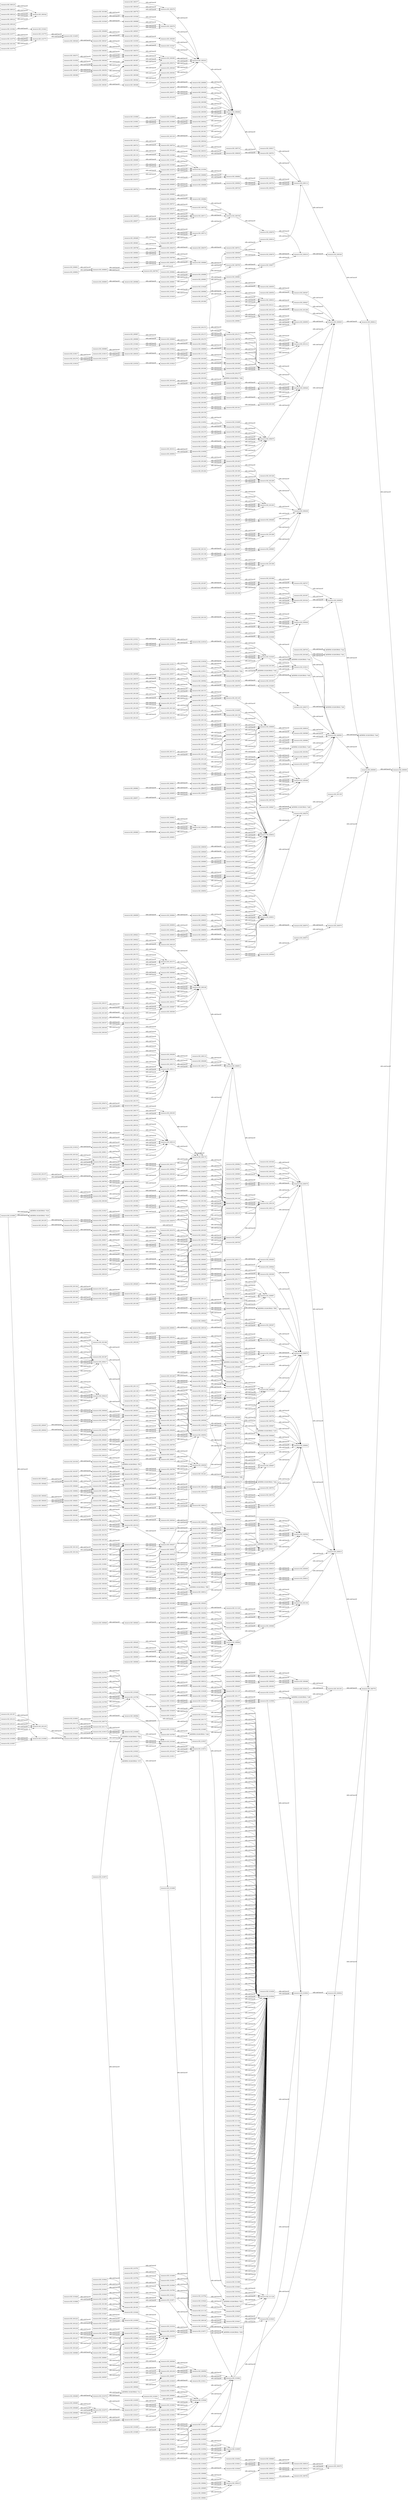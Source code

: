 digraph ar2dtool_diagram { 
rankdir=LR;
size="1000"
node [shape = rectangle, color="black"]; "resource:SIO_001020" "resource:SIO_000511" "resource:SIO_011088" "resource:SIO_000019" "resource:SIO_000419" "resource:SIO_000520" "resource:SIO_001054" "resource:SIO_000904" "resource:SIO_000519" "resource:SIO_001172" "resource:SIO_011020" "resource:SIO_001321" "resource:SIO_001063" "resource:SIO_000528" "resource:SIO_000554" "resource:SIO_000181" "resource:SIO_001329" "resource:SIO_001355" "resource:SIO_000602" "resource:SIO_010417" "resource:SIO_000344" "resource:SIO_010793" "resource:SIO_000846" "resource:SIO_001143" "resource:SIO_011069" "resource:SIO_000590" "resource:SIO_000711" "resource:SIO_001034" "resource:SIO_001265" "resource:SIO_011000" "resource:SIO_000979" "resource:SIO_000383" "resource:SIO_011117" "resource:SIO_000038" "resource:SIO_011008" "resource:SIO_001335" "resource:SIO_000806" "resource:SIO_000492" "resource:SIO_010097" "resource:SIO_000173" "resource:SIO_001070" "resource:SIO_010499" "resource:SIO_000535" "resource:SIO_000766" "resource:SIO_001089" "resource:SIO_000939" "resource:SIO_000112" "resource:SIO_000072" "resource:SIO_010785" "resource:SIO_010525" "resource:SIO_000452" "resource:SIO_010001" "resource:SIO_000873" "resource:SIO_010010" "resource:SIO_001272" "resource:SIO_010009" "resource:SIO_010341" "resource:SIO_010018" "resource:SIO_011031" "resource:SIO_010349" "resource:SIO_000045" "resource:SIO_000445" "resource:SIO_000276" "resource:SIO_000676" "resource:SIO_000567" "resource:SIO_000104" "resource:SIO_001001" "resource:SIO_010456" "resource:SIO_000147" "resource:SIO_000750" "resource:SIO_010355" "resource:SIO_000256" "resource:SIO_000431" "resource:SIO_000867" "resource:SIO_000758" "resource:SIO_000391" "resource:SIO_000439" "resource:SIO_000817" "resource:SIO_000304" "resource:SIO_000330" "resource:SIO_001299" "resource:SIO_001192" "resource:SIO_000683" "resource:SIO_000574" "resource:SIO_000692" "resource:SIO_010512" "resource:SIO_011066" "resource:SIO_000402" "resource:SIO_000120" "resource:SIO_001091" "4df3f958:161b91f9043:-7d33" "resource:SIO_001028" "resource:SIO_001259" "resource:SIO_000154" "resource:SIO_000742" "resource:SIO_000506" "resource:SIO_001163" "resource:SIO_001394" "resource:SIO_000986" "resource:SIO_010336" "resource:SIO_001285" "resource:SIO_001307" "resource:SIO_000776" "resource:SIO_000263" "resource:SIO_000663" "resource:SIO_000494" "resource:SIO_000894" "resource:SIO_000785" "resource:SIO_000056" "resource:SIO_000824" "resource:SIO_001123" "resource:SIO_010530" "resource:SIO_001012" "resource:SIO_001014" "resource:SIO_000833" "resource:SIO_010674" "resource:SIO_000957" "resource:SIO_011073" "resource:SIO_001374" "resource:SIO_000465" "4df3f958:161b91f9043:-7d4a" "resource:SIO_000016" "resource:SIO_000092" "resource:SIO_000151" "resource:SIO_010077" "resource:SIO_000513" "resource:SIO_000042" "resource:SIO_010368" "resource:SIO_000804" "resource:SIO_001216" "resource:SIO_001103" "resource:SIO_001198" "resource:SIO_010289" "resource:SIO_000792" "resource:SIO_010416" "resource:SIO_000943" "resource:SIO_001137" "resource:SIO_000343" "resource:SIO_000620" "resource:SIO_000851" "resource:SIO_010048" "resource:SIO_001246" "4df3f958:161b91f9043:-7d39" "resource:SIO_000859" "resource:SIO_010057" "resource:SIO_000978" "resource:SIO_000595" "resource:SIO_001381" "resource:SIO_000486" "resource:SIO_000423" "resource:SIO_000165" "resource:SIO_000167" "resource:SIO_000314" "resource:SIO_000545" "resource:SIO_010375" "resource:SIO_000280" "resource:SIO_001110" "resource:SIO_001341" "resource:SIO_001075" "resource:SIO_010434" "resource:SIO_001232" "resource:SIO_001349" "resource:SIO_000962" "resource:SIO_000350" "resource:SIO_000581" "resource:SIO_000138" "resource:SIO_011100" "resource:SIO_010307" "resource:SIO_000996" "resource:SIO_010787" "resource:SIO_000098" "resource:SIO_011108" "resource:SIO_011086" "resource:SIO_000909" "resource:SIO_000478" "resource:SIO_010064" "resource:SIO_010464" "resource:SIO_010295" "resource:SIO_000417" "resource:SIO_001312" "resource:SIO_001203" "resource:SIO_001170" "resource:SIO_000399" "resource:SIO_001061" "resource:SIO_000526" "resource:SIO_000670" "resource:SIO_000561" "resource:SIO_000447" "resource:SIO_000678" "resource:SIO_001006" "resource:SIO_000569" "resource:SIO_000106" "resource:SIO_000720" "resource:SIO_010450" "resource:SIO_001141" "resource:SIO_001032" "resource:SIO_001263" "resource:SIO_000728" "resource:SIO_000385" "resource:SIO_000532" "resource:SIO_011017" "resource:SIO_000763" "resource:SIO_000885" "resource:SIO_001184" "resource:SIO_000649" "resource:SIO_010022" "resource:SIO_001333" "resource:SIO_010095" "resource:SIO_001293" "resource:SIO_001121" "resource:SIO_011047" "resource:SIO_010429" "resource:SIO_000587" "resource:SIO_010779" "resource:SIO_000708" "resource:SIO_000070" "resource:SIO_001388" "resource:SIO_000404" "resource:SIO_010346" "resource:SIO_000159" "resource:SIO_010075" "resource:SIO_001176" "resource:SIO_001325" "resource:SIO_001067" "resource:SIO_000744" "resource:SIO_000770" "resource:SIO_000917" "resource:SIO_011033" "resource:SIO_000185" "resource:SIO_000778" "resource:SIO_001224" "resource:SIO_001368" "resource:SIO_010035" "resource:SIO_000464" "resource:SIO_001250" "resource:SIO_000715" "resource:SIO_011113" "resource:SIO_010061" "resource:SIO_011078" "resource:SIO_011004" "resource:SIO_010353" "resource:SIO_000654" "resource:SIO_010471" "resource:SIO_010362" "resource:SIO_001210" "resource:SIO_001197" "resource:SIO_000688" "4df3f958:161b91f9043:-7fce" "resource:SIO_000940" "resource:SIO_000116" "resource:SIO_001218" "resource:SIO_000810" "resource:SIO_010521" "resource:SIO_000125" "resource:SIO_000797" "resource:SIO_000701" "4df3f958:161b91f9043:-7d2e" "resource:SIO_000948" "resource:SIO_000690" "resource:SIO_000076" "resource:SIO_011064" "resource:SIO_000456" "resource:SIO_010042" "resource:SIO_010442" "resource:SIO_000845" "resource:SIO_001168" "resource:SIO_010014" "resource:SIO_001399" "resource:SIO_000377" "resource:SIO_000504" "resource:SIO_000268" "resource:SIO_000499" "resource:SIO_011094" "resource:SIO_000661" "resource:SIO_000783" "resource:SIO_000316" "resource:SIO_000320" "resource:SIO_001128" "resource:SIO_000669" "resource:SIO_010509" "resource:SIO_000611" "resource:SIO_001088" "resource:SIO_001010" "resource:SIO_001237" "resource:SIO_000619" "resource:SIO_010436" "resource:SIO_000955" "resource:SIO_001372" "resource:SIO_000964" "resource:SIO_000863" "resource:SIO_011126" "resource:SIO_011080" "resource:SIO_001311" "resource:SIO_000754" "resource:SIO_000518" "resource:SIO_000472" "resource:SIO_000872" "resource:SIO_000998" "resource:SIO_010008" "resource:SIO_001319" "resource:SIO_001059" "resource:SIO_000802" "resource:SIO_011025" "resource:SIO_000308" "resource:SIO_010287" "resource:SIO_000935" "resource:SIO_000192" "resource:SIO_001109" "resource:SIO_001135" "resource:SIO_011051" "resource:SIO_000696" "resource:SIO_010516" "resource:SIO_001095" "resource:SIO_001244" "resource:SIO_000089" "resource:SIO_001008" "resource:SIO_001386" "resource:SIO_000982" "resource:SIO_010055" "resource:SIO_010455" "resource:SIO_000722" "resource:SIO_001303" "resource:SIO_001045" "resource:SIO_011011" "resource:SIO_000163" "resource:SIO_010089" "resource:SIO_000921" "resource:SIO_001115" "resource:SIO_011019" "resource:SIO_001346" "resource:SIO_000887" "resource:SIO_010502" "resource:SIO_001081" "resource:SIO_000837" "resource:SIO_000573" "resource:SIO_010462" "resource:SIO_000009" "resource:SIO_000409" "resource:SIO_000397" "resource:SIO_010412" "resource:SIO_011038" "resource:SIO_001327" "resource:SIO_001353" "resource:SIO_000198" "resource:SIO_000818" "resource:SIO_000347" "resource:SIO_010791" "resource:SIO_011112" "resource:SIO_010673" "resource:SIO_010101" "resource:SIO_000381" "resource:SIO_000530" "resource:SIO_000761" "resource:SIO_000036" "resource:SIO_001182" "resource:SIO_000647" "resource:SIO_000538" "resource:SIO_000769" "resource:SIO_000171" "resource:SIO_010497" "resource:SIO_001291" "resource:SIO_000110" "resource:SIO_001079" "resource:SIO_011045" "resource:SIO_000791" "resource:SIO_001350" "resource:SIO_000942" "resource:SIO_011104" "resource:SIO_010783" "resource:SIO_001241" "resource:SIO_000118" "resource:SIO_000706" "resource:SIO_000732" "resource:SIO_010523" "resource:SIO_000450" "resource:SIO_000799" "resource:SIO_000413" "resource:SIO_001039" "resource:SIO_000458" "4df3f958:161b91f9043:-7cdd" "resource:SIO_000522" "resource:SIO_010073" "resource:SIO_001174" "resource:SIO_001065" "resource:SIO_000913" "resource:SIO_000915" "resource:SIO_000443" "resource:SIO_000565" "resource:SIO_000102" "resource:SIO_010374" "resource:SIO_001222" "resource:SIO_000067" "resource:SIO_001366" "resource:SIO_000829" "resource:SIO_010033" "resource:SIO_000613" "resource:SIO_000137" "resource:SIO_000713" "resource:SIO_001239" "resource:SIO_011120" "resource:SIO_000865" "resource:SIO_010026" "resource:SIO_001188" "resource:SIO_000394" "resource:SIO_000756" "4df3f958:161b91f9043:-7e8a" "resource:SIO_001337" "resource:SIO_000929" "resource:SIO_010360" "resource:SIO_001202" "resource:SIO_000815" "resource:SIO_001297" "resource:SIO_001190" "resource:SIO_010775" "resource:SIO_010047" "resource:SIO_000123" "resource:SIO_000074" "resource:SIO_010040" "resource:SIO_000981" "resource:SIO_010440" "resource:SIO_000083" "resource:SIO_001026" "resource:SIO_001257" "resource:SIO_000740" "resource:SIO_010448" "resource:SIO_000989" "resource:SIO_000375" "resource:SIO_001392" "resource:SIO_000266" "resource:SIO_000666" "resource:SIO_001283" "resource:SIO_001305" "resource:SIO_011092" "resource:SIO_000926" "resource:SIO_000952" "resource:SIO_000285" "resource:SIO_011042" "resource:SIO_010507" "resource:SIO_000822" "resource:SIO_010533" "resource:SIO_001086" "resource:SIO_010428" "resource:SIO_000468" "resource:SIO_000130" "resource:SIO_000014" "resource:SIO_000090" "resource:SIO_000516" "resource:SIO_000470" "resource:SIO_000870" "resource:SIO_000040" "resource:SIO_010366" "resource:SIO_001057" "resource:SIO_000878" "resource:SIO_011023" "resource:SIO_000179" "resource:SIO_000306" "resource:SIO_010414" "resource:SIO_000933" "resource:SIO_001358" "resource:SIO_010514" "resource:SIO_001249" "resource:SIO_000841" "resource:SIO_000349" "resource:SIO_001093" "resource:SIO_000500" "resource:SIO_001384" "resource:SIO_000976" "resource:SIO_000849" "resource:SIO_010051" "resource:SIO_000593" "resource:SIO_001043" "resource:SIO_000884" "resource:SIO_000508" "resource:SIO_011003" "resource:SIO_000543" "resource:SIO_011098" "resource:SIO_000429" "resource:SIO_001113" "resource:SIO_001344" "resource:SIO_000809" "resource:SIO_001073" "resource:SIO_010782" "4df3f958:161b91f9043:-7ee6" "resource:SIO_000960" "resource:SIO_000835" "resource:SIO_001132" "resource:SIO_011058" "resource:SIO_000700" "resource:SIO_001023" "resource:SIO_000994" "resource:SIO_000968" "resource:SIO_000141" "resource:SIO_010067" "resource:SIO_011106" "resource:SIO_010298" "resource:SIO_010004" "resource:SIO_001315" "resource:SIO_011084" "resource:SIO_000907" "resource:SIO_000415" "4df3f958:161b91f9043:-7f82" "resource:SIO_001275" "resource:SIO_010086" "resource:SIO_000524" "resource:SIO_000550" "resource:SIO_000101" "resource:SIO_000196" "resource:SIO_000109" "resource:SIO_001004" "resource:SIO_001148" "resource:SIO_001030" "resource:SIO_001261" "resource:SIO_000726" "resource:SIO_011070" "resource:SIO_010020" "resource:SIO_000032" "resource:SIO_000034" "resource:SIO_000434" "resource:SIO_001331" "resource:SIO_000176" "resource:SIO_010093" "resource:SIO_010028" "resource:SIO_001339" "resource:SIO_010301" "resource:SIO_010777" "resource:SIO_000577" "resource:SIO_000005" "resource:SIO_010309" "resource:SIO_010344" "resource:SIO_001391" "resource:SIO_001160" "resource:SIO_000625" "resource:SIO_000856" "resource:SIO_001179" "resource:SIO_000157" "resource:SIO_000747" "resource:SIO_000048" "resource:SIO_000279" "resource:SIO_000911" "resource:SIO_001288" "resource:SIO_000441" "resource:SIO_000183" "resource:SIO_000327" "resource:SIO_010501" "resource:SIO_000954" "resource:SIO_001362" "resource:SIO_000827" "resource:SIO_001080" "resource:SIO_010795" "resource:SIO_011116" "resource:SIO_001017" "resource:SIO_000462" "resource:SIO_000143" "resource:SIO_011076" "resource:SIO_001152" "resource:SIO_000534" "resource:SIO_000765" "resource:SIO_010351" "resource:SIO_001186" "resource:SIO_001051" "resource:SIO_000927" "resource:SIO_001200" "resource:SIO_001195" "resource:SIO_000686" "resource:SIO_000813" "resource:SIO_001295" "resource:SIO_000114" "resource:SIO_001208" "resource:SIO_000079" "resource:SIO_000795" "resource:SIO_000946" "resource:SIO_010045" "resource:SIO_011062" "resource:SIO_010527" "resource:SIO_000454" "resource:SIO_000081" "resource:SIO_000843" "resource:SIO_001255" "resource:SIO_001166" "resource:SIO_001397" "resource:SIO_000502" "resource:SIO_000890" "resource:SIO_001126" "4df3f958:161b91f9043:-7f53" "resource:SIO_000052" "resource:SIO_010378" "resource:SIO_000898" "resource:SIO_000789" "resource:SIO_010037" "resource:SIO_001235" "resource:SIO_000617" "resource:SIO_010426" "resource:SIO_000353" "resource:SIO_001370" "resource:SIO_000475" "resource:SIO_001269" "resource:SIO_000861" "resource:SIO_000012" "resource:SIO_000412" "resource:SIO_000752" "4df3f958:161b91f9043:-7e02" "resource:SIO_011089" "resource:SIO_001317" "resource:SIO_010364" "resource:SIO_000800" "resource:SIO_010511" "resource:SIO_000938" "resource:SIO_001064" "resource:SIO_000555" "resource:SIO_000297" "resource:SIO_000299" "resource:SIO_010285" "resource:SIO_000190" "resource:SIO_010519" "resource:SIO_001107" "resource:SIO_000127" "resource:SIO_000985" "resource:SIO_010444" "resource:SIO_000087" "resource:SIO_010453" "resource:SIO_010335" "resource:SIO_010053" "resource:SIO_000026" "resource:SIO_001301" "resource:SIO_000591" "resource:SIO_001035" "resource:SIO_001266" "resource:SIO_000882" "resource:SIO_011001" "resource:SIO_000161" "resource:SIO_000388" "resource:SIO_001309" "resource:SIO_000541" "resource:SIO_011096" "resource:SIO_011009" "resource:SIO_000270" "resource:SIO_000318" "resource:SIO_000549" "resource:SIO_000436" "resource:SIO_001071" "resource:SIO_001130" "resource:SIO_000571" "resource:SIO_011056" "resource:SIO_001021" "resource:SIO_000512" "resource:SIO_000579" "resource:SIO_000521" "resource:SIO_010460" "resource:SIO_001173" "resource:SIO_000407" "resource:SIO_000238" "resource:SIO_000638" "resource:SIO_010011" "resource:SIO_001322" "resource:SIO_000529" "resource:SIO_001273" "resource:SIO_010410" "resource:SIO_010084" "resource:SIO_001282" "resource:SIO_010019" "resource:SIO_011036" "resource:SIO_000201" "resource:SIO_000188" "resource:SIO_010418" "resource:SIO_000345" "resource:SIO_001002" "resource:SIO_000821" "resource:SIO_001144" "resource:SIO_001146" "resource:SIO_000609" "resource:SIO_000712" "resource:SIO_011110" "resource:SIO_001253" "resource:SIO_000148" "resource:SIO_001019" "resource:SIO_011118" "resource:SIO_000039" "resource:SIO_001180" "resource:SIO_000030" "resource:SIO_010098" "resource:SIO_000174" "resource:SIO_000536" "resource:SIO_001348" "resource:SIO_000767" "resource:SIO_001213" "resource:SIO_001077" "resource:SIO_000331" "resource:SIO_010786" "resource:SIO_000704" "resource:SIO_000730" "resource:SIO_011102" "resource:SIO_001378" "resource:SIO_011067" "resource:SIO_001037" "resource:SIO_010342" "resource:SIO_000155" "resource:SIO_010071" "resource:SIO_000046" "resource:SIO_000446" "resource:SIO_000677" "resource:SIO_000105" "resource:SIO_000786" "resource:SIO_010372" "resource:SIO_001220" "resource:SIO_001364" "resource:SIO_010031" "resource:SIO_010431" "resource:SIO_001228" "resource:SIO_000460" "resource:SIO_000860" "resource:SIO_010439" "resource:SIO_000135" "resource:SIO_010039" "resource:SIO_000366" "resource:SIO_011123" "resource:SIO_000257" "resource:SIO_011074" "resource:SIO_000868" "resource:SIO_000993" "resource:SIO_011083" "resource:SIO_000650" "resource:SIO_000392" "resource:SIO_010024" "resource:SIO_001193" "resource:SIO_000805" "resource:SIO_000693" "resource:SIO_010513" "resource:SIO_000121" "resource:SIO_001092" "resource:SIO_000944" "resource:SIO_001138" "resource:SIO_011054" "resource:SIO_011060" "resource:SIO_001029" "resource:SIO_000621" "resource:SIO_000852" "resource:SIO_000129" "resource:SIO_000743" "resource:SIO_001164" "resource:SIO_001395" "resource:SIO_010446" "resource:SIO_000987" "resource:SIO_000373" "resource:SIO_011130" "resource:SIO_010337" "resource:SIO_001308" "resource:SIO_000264" "resource:SIO_001048" "resource:SIO_000664" "resource:SIO_000895" "resource:SIO_011014" "resource:SIO_011090" "resource:SIO_000924" "resource:SIO_000950" "resource:SIO_001124" "resource:SIO_011040" "resource:SIO_010505" "resource:SIO_010531" "resource:SIO_001084" "resource:SIO_001233" "resource:SIO_001375" "resource:SIO_000466" "resource:SIO_001267" "resource:SIO_000152" "resource:SIO_000514" "resource:SIO_001104" "resource:SIO_001055" "resource:SIO_000261" "resource:SIO_000876" "resource:SIO_001199" "resource:SIO_001204" "resource:SIO_011021" "resource:SIO_000295" "resource:SIO_010283" "4df3f958:161b91f9043:-7d8b" "resource:SIO_000931" "resource:SIO_011029" "resource:SIO_001356" "4df3f958:161b91f9043:-7e49" "resource:SIO_010049" "resource:SIO_010058" "resource:SIO_010794" "resource:SIO_000596" "resource:SIO_000085" "resource:SIO_001382" "resource:SIO_000847" "resource:SIO_010451" "resource:SIO_001041" "resource:SIO_010459" "resource:SIO_000386" "resource:SIO_000533" "resource:SIO_001185" "resource:SIO_001111" "resource:SIO_001342" "resource:SIO_000807" "4df3f958:161b91f9043:-7e35" "resource:SIO_001076" "resource:SIO_010358" "resource:SIO_001119" "resource:SIO_000963" "resource:SIO_010780" "resource:SIO_000113" "resource:SIO_000004" "resource:SIO_010788" "resource:SIO_000357" "resource:SIO_000588" "resource:SIO_000099" "resource:SIO_011109" "resource:SIO_010465" "resource:SIO_000479" "resource:SIO_010065" "resource:SIO_000370" "resource:SIO_010296" "resource:SIO_010002" "resource:SIO_001313" "resource:SIO_001171" "resource:SIO_000405" "resource:SIO_000527" "resource:SIO_000440" "resource:SIO_000771" "resource:SIO_001068" "resource:SIO_000448" "resource:SIO_011034" "resource:SIO_000194" "resource:SIO_001007" "resource:SIO_000107" "resource:SIO_000779" "resource:SIO_000721" "resource:SIO_011068" "resource:SIO_001142" "resource:SIO_001369" "resource:SIO_000788" "resource:SIO_000729" "resource:SIO_001251" "resource:SIO_000886" "resource:SIO_011005" "resource:SIO_010023" "resource:SIO_000751" "resource:SIO_000902" "resource:SIO_000432" "resource:SIO_010096" "resource:SIO_001294" "resource:SIO_000759" "resource:SIO_001211" "resource:SIO_011048" "resource:SIO_000071" "resource:SIO_001219" "resource:SIO_000575" "resource:SIO_000702" "resource:SIO_001376" "resource:SIO_000623" "resource:SIO_010334" "resource:SIO_000854" "resource:SIO_001177" "resource:SIO_010015" "resource:SIO_001326" "resource:SIO_000745" "resource:SIO_000918" "resource:SIO_000269" "resource:SIO_001286" "resource:SIO_001225" "4df3f958:161b91f9043:-7d18" "resource:SIO_010370" "4df3f958:161b91f9043:-7dd4" "resource:SIO_001360" "resource:SIO_000825" "resource:SIO_000716" "resource:SIO_001015" "resource:SIO_011114" "resource:SIO_011079" "resource:SIO_000133" "resource:SIO_010437" "resource:SIO_001150" "resource:SIO_001049" "resource:SIO_000991" "resource:SIO_011081" "resource:SIO_000390" "resource:SIO_000999" "resource:SIO_000941" "resource:SIO_000043" "resource:SIO_000811" "resource:SIO_010522" "resource:SIO_000798" "resource:SIO_000949" "resource:SIO_001206" "resource:SIO_000077" "resource:SIO_010443" "resource:SIO_000457" "resource:SIO_010043" "resource:SIO_001090" "resource:SIO_011052" "4df3f958:161b91f9043:-7df0" "resource:SIO_000378" "resource:SIO_000505" "resource:SIO_001387" "resource:SIO_011095" "resource:SIO_001046" "resource:SIO_000487" "resource:SIO_000662" "resource:SIO_000493" "resource:SIO_000893" "resource:SIO_011012" "resource:SIO_000168" "resource:SIO_000321" "resource:SIO_000922" "resource:SIO_001116" "resource:SIO_001347" "resource:SIO_010376" "resource:SIO_000281" "resource:SIO_000329" "resource:SIO_010503" "resource:SIO_001238" "resource:SIO_000830" "resource:SIO_001082" "resource:SIO_000956" "resource:SIO_010424" "resource:SIO_000864" "resource:SIO_001373" "resource:SIO_000838" "resource:SIO_000965" "resource:SIO_000351" "resource:SIO_000582" "resource:SIO_000473" "resource:SIO_000010" "resource:SIO_000410" "resource:SIO_000359" "resource:SIO_000301" "resource:SIO_011087" "resource:SIO_000418" "resource:SIO_011026" "resource:SIO_001102" "resource:SIO_000309" "resource:SIO_001053" "4df3f958:161b91f9043:-7c88" "resource:SIO_001062" "resource:SIO_000936" "resource:SIO_010517" "resource:SIO_000180" "resource:SIO_001354" "resource:SIO_000199" "resource:SIO_001245" "resource:SIO_001009" "4df3f958:161b91f9043:-7f69" "resource:SIO_000983" "resource:SIO_010056" "resource:SIO_010792" "resource:SIO_001304" "resource:SIO_000723" "resource:SIO_001380" "resource:SIO_001033" "resource:SIO_001264" "resource:SIO_000880" "resource:SIO_000382" "resource:SIO_000888" "resource:SIO_010090" "resource:SIO_011007" "resource:SIO_001334" "resource:SIO_001340" "resource:SIO_000547" "resource:SIO_000111" "resource:SIO_000510" "resource:SIO_000097" "resource:SIO_000119" "resource:SIO_010463" "resource:SIO_001389" "resource:SIO_010000" "4df3f958:161b91f9043:-7f85" "resource:SIO_000903" "resource:SIO_001320" "resource:SIO_000398" "resource:SIO_001271" "resource:SIO_010017" "resource:SIO_000057" "resource:SIO_001328" "resource:SIO_011039" "resource:SIO_000819" "resource:SIO_011030" "resource:SIO_000186" "resource:SIO_000566" "resource:SIO_010383" "resource:SIO_000614" "resource:SIO_000640" "resource:SIO_000146" "resource:SIO_000037" "resource:SIO_000648" "resource:SIO_010354" "resource:SIO_000430" "resource:SIO_000172" "resource:SIO_010498" "resource:SIO_001189" "resource:SIO_001292" "resource:SIO_000757" "resource:SIO_011046" "resource:SIO_000289" "resource:SIO_000438" "resource:SIO_001120" "resource:SIO_001351" "resource:SIO_000816" "resource:SIO_010784" "resource:SIO_000707" "resource:SIO_000220" "resource:SIO_011105" "resource:SIO_000451" "resource:SIO_000337" "resource:SIO_011065" "resource:SIO_000401" "resource:SIO_000459" "resource:SIO_000523" "resource:SIO_010340" "resource:SIO_001169" "resource:SIO_010074" "resource:SIO_001175" "resource:SIO_001040" "resource:SIO_000914" "resource:SIO_000916" "resource:SIO_000444" "resource:SIO_000275" "resource:SIO_000675" "resource:SIO_001284" "resource:SIO_000103" "resource:SIO_001223" "4df3f958:161b91f9043:-7d16" "resource:SIO_000784" "resource:SIO_010034" "resource:SIO_000823" "resource:SIO_001118" "resource:SIO_000714" "resource:SIO_001011" "resource:SIO_001013" "resource:SIO_000832" "resource:SIO_011121" "resource:SIO_011072" "resource:SIO_000866" "4df3f958:161b91f9043:-7e07" "resource:SIO_001298" "resource:SIO_001191" "resource:SIO_000041" "resource:SIO_010367" "resource:SIO_000803" "resource:SIO_001215" "resource:SIO_000075" "resource:SIO_010288" "resource:SIO_000193" "resource:SIO_010415" "resource:SIO_010041" "resource:SIO_001136" "resource:SIO_000342" "resource:SIO_010441" "resource:SIO_001027" "resource:SIO_001258" "resource:SIO_000850" "resource:SIO_000741" "resource:SIO_000376" "resource:SIO_001162" "resource:SIO_001393" "resource:SIO_000858" "resource:SIO_000977" "resource:SIO_001306" "resource:SIO_011093" "resource:SIO_000485" "resource:SIO_010500" "resource:SIO_000164" "resource:SIO_000166" "resource:SIO_000544" "resource:SIO_000055" "resource:SIO_010508" "resource:SIO_001122" "resource:SIO_001087" "resource:SIO_010433" "resource:SIO_001231" "resource:SIO_000015" "resource:SIO_000580" "resource:SIO_000091" "resource:SIO_000368" "resource:SIO_001024" "resource:SIO_000471" "resource:SIO_000871" "resource:SIO_000259" "resource:SIO_000150" "resource:SIO_010076" "resource:SIO_000995" "resource:SIO_001270" "resource:SIO_011085" "resource:SIO_001058" "resource:SIO_000908" "resource:SIO_000879" "resource:SIO_011024" "resource:SIO_000307" "resource:SIO_001060" "resource:SIO_000934" "resource:SIO_000551" "resource:SIO_001359" "resource:SIO_000695" "resource:SIO_010515" "resource:SIO_000842" "resource:SIO_001094" "resource:SIO_000559" "resource:SIO_000501" "resource:SIO_000568" "resource:SIO_001149" "resource:SIO_000594" "resource:SIO_000509" "resource:SIO_000022" "resource:SIO_001031" "resource:SIO_001262" "4df3f958:161b91f9043:-7e7f" "resource:SIO_011099" "resource:SIO_000384" "resource:SIO_000897" "resource:SIO_000531" "resource:SIO_011016" "resource:SIO_000762" "resource:SIO_001183" "resource:SIO_001332" "resource:SIO_000177" "resource:SIO_001074" "resource:SIO_000539" "resource:SIO_010420" "resource:SIO_000961" "resource:SIO_001133" "resource:SIO_011059" "resource:SIO_000969" "resource:SIO_010778" "resource:SIO_010005" "resource:SIO_011107" "resource:SIO_001276" "resource:SIO_000403" "resource:SIO_010345" "resource:SIO_010087" "4df3f958:161b91f9043:-7cda" "resource:SIO_000525" "resource:SIO_001106" "resource:SIO_000049" "resource:SIO_001066" "resource:SIO_011032" "resource:SIO_001005" "resource:SIO_000184" "resource:SIO_000777" "resource:SIO_000328" "resource:SIO_001140" "resource:SIO_001367" "resource:SIO_000605" "resource:SIO_000727" "resource:SIO_010100" "resource:SIO_011071" "resource:SIO_000463" "resource:SIO_000144" "resource:SIO_010060" "resource:SIO_000035" "resource:SIO_000435" "resource:SIO_010094" "resource:SIO_000395" "resource:SIO_000170" "resource:SIO_010496" "resource:SIO_010029" "resource:SIO_001196" "resource:SIO_000287" "resource:SIO_000790" "resource:SIO_000578" "resource:SIO_010369" "resource:SIO_000115" "resource:SIO_001217" "resource:SIO_000006" "resource:SIO_000237" "resource:SIO_000124" "resource:SIO_011063" "resource:SIO_000626" "resource:SIO_000857" "resource:SIO_000158" "resource:SIO_010013" "resource:SIO_001167" "resource:SIO_001398" "resource:SIO_001324" "resource:SIO_000912" "resource:SIO_001289" "resource:SIO_000267" "resource:SIO_000442" "resource:SIO_000498" "resource:SIO_000820" "resource:SIO_000315" "resource:SIO_000828" "resource:SIO_000546" "resource:SIO_001127" "resource:SIO_011043" "resource:SIO_001018" "4df3f958:161b91f9043:-7ef4" "resource:SIO_000610" "resource:SIO_011077" "resource:SIO_001153" "resource:SIO_000618" "resource:SIO_000131" "resource:SIO_010435" "resource:SIO_000653" "resource:SIO_001310" "resource:SIO_000753" "resource:SIO_001052" "resource:SIO_000517" "resource:SIO_001201" "resource:SIO_000997" "resource:SIO_001296" "resource:SIO_001318" "resource:SIO_010520" "resource:SIO_001209" "resource:SIO_000801" "resource:SIO_000796" "resource:SIO_000947" "resource:SIO_000333" "resource:SIO_010528" "resource:SIO_000298" "resource:SIO_010286" "resource:SIO_000455" "resource:SIO_000191" "resource:SIO_001134" "resource:SIO_000082" "resource:SIO_011050" "resource:SIO_001025" "resource:SIO_000844" "resource:SIO_001256" "resource:SIO_000503" "resource:SIO_001385" "resource:SIO_000027" "resource:SIO_001044" "resource:SIO_000660" "resource:SIO_000891" "resource:SIO_011010" "resource:SIO_000162" "resource:SIO_010088" "resource:SIO_010379" "resource:SIO_000284" "resource:SIO_000899" "resource:SIO_001227" "resource:SIO_000920" "resource:SIO_001114" "resource:SIO_011018" "resource:SIO_001345" "resource:SIO_010038" "resource:SIO_001236" "resource:SIO_010427" "resource:SIO_000354" "resource:SIO_000585" "resource:SIO_001400" "resource:SIO_001371" "resource:SIO_000836" "resource:SIO_000862" "resource:SIO_000013" "resource:SIO_011125" "resource:SIO_010068" "resource:SIO_010299" "resource:SIO_010007" "resource:SIO_001100" "resource:SIO_000178" "resource:SIO_000556" "resource:SIO_010347" "resource:SIO_001108" "resource:SIO_010411" "resource:SIO_001352" "resource:SIO_000197" "resource:SIO_010445" "resource:SIO_010419" "resource:SIO_000346" "resource:SIO_001243" "resource:SIO_000088" "resource:SIO_010310" "resource:SIO_010790" "resource:SIO_010054" "resource:SIO_010454" "resource:SIO_001145" "resource:SIO_001302" "resource:SIO_000592" "resource:SIO_001036" "resource:SIO_011111" "resource:SIO_011002" "resource:SIO_000389" "resource:SIO_011097" "resource:SIO_011119" "resource:SIO_000489" "resource:SIO_000380" "resource:SIO_000428" "resource:SIO_000760" "resource:SIO_000437" "resource:SIO_001181" "resource:SIO_010278" "resource:SIO_010099" "resource:SIO_001072" "resource:SIO_000537" "resource:SIO_000768" "resource:SIO_000069" "resource:SIO_000572" "resource:SIO_001131" "resource:SIO_011057" "resource:SIO_000000" "resource:SIO_000689" "resource:SIO_000400" "4df3f958:161b91f9043:-7e66" "resource:SIO_000967" "resource:SIO_001240" "resource:SIO_000117" "resource:SIO_000731" "resource:SIO_010461" "resource:SIO_000875" "resource:SIO_000408" "resource:SIO_000239" "resource:SIO_000639" "resource:SIO_001274" "resource:SIO_001161" "resource:SIO_000739" "4df3f958:161b91f9043:-7c82" "resource:SIO_010469" "resource:SIO_000396" "resource:SIO_010085" "resource:SIO_000930" "resource:SIO_011028" "resource:SIO_000748" "resource:SIO_011037" "resource:SIO_000189" "resource:SIO_001003" "resource:SIO_000564" "resource:SIO_001363" "resource:SIO_001365" "resource:SIO_001129" "resource:SIO_001254" "resource:SIO_000598" "resource:SIO_000719" "resource:SIO_000725" "resource:SIO_000612" "resource:SIO_000031" "resource:SIO_000258" "resource:SIO_010092" "resource:SIO_001214" "resource:SIO_001187" "resource:SIO_000393" "resource:SIO_001290" "resource:SIO_000755" "resource:SIO_001336" "resource:SIO_000928" "resource:SIO_001078" "resource:SIO_011044" "resource:SIO_000814" "resource:SIO_000705" "resource:SIO_011103" "resource:SIO_000694" "resource:SIO_001379" "resource:SIO_010046" "resource:SIO_000122" "resource:SIO_001038" "resource:SIO_000980" "resource:SIO_000156" "resource:SIO_010072" "resource:SIO_000988" "resource:SIO_010338" "resource:SIO_000265" "resource:SIO_000665" "resource:SIO_000896" "resource:SIO_000787" "resource:SIO_010373" "resource:SIO_001221" "resource:SIO_010032" "resource:SIO_000951" "resource:SIO_011041" "4df3f958:161b91f9043:-7cc1" "resource:SIO_001229" "resource:SIO_010532" "resource:SIO_000136" "resource:SIO_000959" "resource:SIO_000367" "resource:SIO_011075" "resource:SIO_000467" "resource:SIO_000360" "resource:SIO_000476" "resource:SIO_000651" "resource:SIO_010025" "resource:SIO_001050" "resource:SIO_000515" "resource:SIO_001105" "resource:SIO_010365" "resource:SIO_000794" "resource:SIO_000945" "resource:SIO_001139" "resource:SIO_000073" "resource:SIO_011055" "resource:SIO_010526" "resource:SIO_000453" "resource:SIO_000622" "resource:SIO_000853" "resource:SIO_000340" "resource:SIO_001099" "resource:SIO_001248" "resource:SIO_010447" "resource:SIO_010059" "resource:SIO_000348" "resource:SIO_000374" "resource:SIO_001383" "resource:SIO_011015" "resource:SIO_011091" "resource:SIO_000483" "resource:SIO_001042" "resource:SIO_000883" "4df3f958:161b91f9043:-7e0c" "resource:SIO_000542" "resource:SIO_010506" "resource:SIO_001112" "resource:SIO_001343" "resource:SIO_001085" "resource:SIO_000319" "resource:SIO_001234" "resource:SIO_010781" "resource:SIO_000834" "resource:SIO_001022" "resource:SIO_010789" "resource:SIO_000140" "resource:SIO_010066" "resource:SIO_000371" "resource:SIO_001314" "resource:SIO_001056" "resource:SIO_000906" "resource:SIO_000262" "resource:SIO_000877" "resource:SIO_001205" "resource:SIO_000414" "resource:SIO_011022" "resource:SIO_001323" "resource:SIO_000305" "resource:SIO_000932" "resource:SIO_001357" "resource:SIO_000100" "resource:SIO_000840" "resource:SIO_000449" "resource:SIO_000195" "resource:SIO_000108" "resource:SIO_000848" "resource:SIO_010050" "resource:SIO_001147" "resource:SIO_010052" "resource:SIO_010452" "resource:SIO_001300" "resource:SIO_000507" "resource:SIO_000387" "resource:SIO_001260" "resource:SIO_000808" "4df3f958:161b91f9043:-7eae" "resource:SIO_010359" "resource:SIO_001330" "resource:SIO_000175" "resource:SIO_010423" "resource:SIO_001338" "resource:SIO_011049" "resource:SIO_000570" "resource:SIO_000358" "resource:SIO_000589" "resource:SIO_000017" "resource:SIO_010776" "resource:SIO_010003" "resource:SIO_000406" "resource:SIO_000480" "resource:SIO_010343" "resource:SIO_001390" "resource:SIO_001178" "resource:SIO_001281" "resource:SIO_000746" "resource:SIO_001069" "resource:SIO_000919" "resource:SIO_000047" "resource:SIO_011035" "resource:SIO_000200" "resource:SIO_000600" "resource:SIO_000667" "resource:SIO_000182" "resource:SIO_001226" "resource:SIO_000562" "resource:SIO_000608" "resource:SIO_000326" "resource:SIO_001361" "resource:SIO_000953" "resource:SIO_001252" "resource:SIO_000717" "resource:SIO_011115" "resource:SIO_000461" "resource:SIO_011006" "resource:SIO_000142" "resource:SIO_000033" "resource:SIO_000433" "resource:SIO_000869" "resource:SIO_000764" "resource:SIO_001212" "resource:SIO_001194" "resource:SIO_010300" "resource:SIO_000812" "resource:SIO_000576" "resource:SIO_000703" "resource:SIO_000290" "resource:SIO_001000" "resource:SIO_011101" "resource:SIO_000078" "resource:SIO_010308" "resource:SIO_001377" "resource:SIO_010044" "resource:SIO_011061" "resource:SIO_000624" "resource:SIO_000855" "resource:SIO_010016" "resource:SIO_000379" "resource:SIO_001165" "resource:SIO_010070" "resource:SIO_001396" "resource:SIO_011131" "resource:SIO_000910" "resource:SIO_001287" "resource:SIO_010371" "resource:SIO_010277" "resource:SIO_000780" "resource:SIO_000826" "resource:SIO_001125" "resource:SIO_010030" "resource:SIO_010430" "resource:SIO_001016" "resource:SIO_010438" "resource:SIO_001151" "resource:SIO_000616" "resource:SIO_000966" "resource:SIO_000992" "resource:SIO_000094" "resource:SIO_011082" "resource:SIO_001268" "resource:SIO_000474" "resource:SIO_000153" "resource:SIO_000302" "resource:SIO_000044" "resource:SIO_010468" "resource:SIO_001316" "resource:SIO_011027" "resource:SIO_001207" "resource:SIO_010510" "resource:SIO_000937" "resource:SIO_000296" "resource:SIO_011053" "resource:SIO_000698" "resource:SIO_010284" "resource:SIO_010518" "resource:SIO_000080" "resource:SIO_000126" "resource:SIO_000372" "resource:SIO_000984" "resource:SIO_000597" "resource:SIO_000724" "resource:SIO_000488" "resource:SIO_001047" "resource:SIO_011013" "resource:SIO_000169" "resource:SIO_000481" "resource:SIO_000881" "resource:SIO_000160" "resource:SIO_000923" "resource:SIO_001117" "resource:SIO_000540" "resource:SIO_000051" "resource:SIO_010377" "resource:SIO_000282" "resource:SIO_010504" "resource:SIO_000889" "resource:SIO_010091" "resource:SIO_000831" "resource:SIO_010036" "resource:SIO_001083" "resource:SIO_000317" "resource:SIO_001230" "resource:SIO_000839" "resource:SIO_010425" "resource:SIO_000583" "resource:SIO_000411" ; /*classes style*/
	"resource:SIO_001110" -> "resource:SIO_001108" [ label = "rdfs:subClassOf" ];
	"resource:SIO_000083" -> "resource:SIO_000904" [ label = "rdfs:subClassOf" ];
	"resource:SIO_000555" -> "resource:SIO_000307" [ label = "rdfs:subClassOf" ];
	"resource:SIO_001376" -> "resource:SIO_001373" [ label = "rdfs:subClassOf" ];
	"resource:SIO_000302" -> "resource:SIO_000148" [ label = "rdfs:subClassOf" ];
	"resource:SIO_001123" -> "resource:SIO_001121" [ label = "rdfs:subClassOf" ];
	"resource:SIO_000390" -> "resource:SIO_000494" [ label = "rdfs:subClassOf" ];
	"resource:SIO_010334" -> "resource:SIO_010071" [ label = "rdfs:subClassOf" ];
	"resource:SIO_000568" -> "resource:SIO_000569" [ label = "rdfs:subClassOf" ];
	"resource:SIO_001389" -> "resource:SIO_001388" [ label = "rdfs:subClassOf" ];
	"resource:SIO_000315" -> "resource:SIO_000090" [ label = "rdfs:subClassOf" ];
	"resource:SIO_000862" -> "resource:SIO_000861" [ label = "rdfs:subClassOf" ];
	"resource:SIO_001136" -> "resource:SIO_000609" [ label = "rdfs:subClassOf" ];
	"resource:SIO_010347" -> "resource:SIO_000343" [ label = "rdfs:subClassOf" ];
	"resource:SIO_000150" -> "resource:SIO_000289" [ label = "rdfs:subClassOf" ];
	"resource:SIO_000328" -> "resource:SIO_000115" [ label = "rdfs:subClassOf" ];
	"resource:SIO_000875" -> "resource:SIO_000711" [ label = "rdfs:subClassOf" ];
	"resource:SIO_001149" -> "resource:SIO_001150" [ label = "rdfs:subClassOf" ];
	"resource:SIO_000622" -> "resource:SIO_000129" [ label = "rdfs:subClassOf" ];
	"resource:SIO_000163" -> "resource:SIO_000162" [ label = "rdfs:subClassOf" ];
	"resource:SIO_000888" -> "resource:SIO_000795" [ label = "rdfs:subClassOf" ];
	"resource:SIO_011051" -> "resource:SIO_010044" [ label = "rdfs:subClassOf" ];
	"resource:SIO_001203" -> "resource:SIO_001128" [ label = "rdfs:subClassOf" ];
	"resource:SIO_000176" -> "resource:SIO_000171" [ label = "rdfs:subClassOf" ];
	"resource:SIO_000470" -> "resource:SIO_000185" [ label = "rdfs:subClassOf" ];
	"resource:SIO_001291" -> "resource:SIO_001288" [ label = "rdfs:subClassOf" ];
	"resource:SIO_010414" -> "resource:SIO_010000" [ label = "rdfs:subClassOf" ];
	"resource:SIO_000648" -> "resource:SIO_000510" [ label = "rdfs:subClassOf" ];
	"resource:SIO_000942" -> "resource:SIO_000179" [ label = "rdfs:subClassOf" ];
	"resource:SIO_011064" -> "resource:SIO_010044" [ label = "rdfs:subClassOf" ];
	"resource:SIO_001216" -> "resource:SIO_001212" [ label = "rdfs:subClassOf" ];
	"resource:SIO_000189" -> "resource:SIO_000111" [ label = "rdfs:subClassOf" ];
	"resource:SIO_000483" -> "resource:SIO_000078" [ label = "rdfs:subClassOf" ];
	"resource:SIO_010427" -> "resource:SIO_010462" [ label = "rdfs:subClassOf" ];
	"resource:SIO_001051" -> "4df3f958:161b91f9043:-7e02" [ label = "rdfs:subClassOf" ];
	"resource:SIO_001051" -> "resource:SIO_000649" [ label = "rdfs:subClassOf" ];
	"resource:SIO_000408" -> "resource:SIO_000494" [ label = "rdfs:subClassOf" ];
	"resource:SIO_000955" -> "resource:SIO_000414" [ label = "rdfs:subClassOf" ];
	"resource:SIO_011077" -> "resource:SIO_010044" [ label = "rdfs:subClassOf" ];
	"resource:SIO_001229" -> "resource:SIO_000790" [ label = "rdfs:subClassOf" ];
	"resource:SIO_000702" -> "resource:SIO_000112" [ label = "rdfs:subClassOf" ];
	"resource:SIO_000790" -> "resource:SIO_010035" [ label = "rdfs:subClassOf" ];
	"resource:SIO_001064" -> "resource:SIO_000620" [ label = "rdfs:subClassOf" ];
	"resource:SIO_000968" -> "resource:SIO_000891" [ label = "rdfs:subClassOf" ];
	"resource:SIO_000715" -> "resource:SIO_000712" [ label = "rdfs:subClassOf" ];
	"resource:SIO_011131" -> "resource:SIO_000616" [ label = "rdfs:subClassOf" ];
	"resource:SIO_010022" -> "resource:SIO_011119" [ label = "rdfs:subClassOf" ];
	"resource:SIO_000256" -> "resource:SIO_000136" [ label = "rdfs:subClassOf" ];
	"resource:SIO_001077" -> "resource:SIO_000258" [ label = "rdfs:subClassOf" ];
	"resource:SIO_000550" -> "resource:SIO_000551" [ label = "rdfs:subClassOf" ];
	"resource:SIO_001371" -> "resource:SIO_001373" [ label = "rdfs:subClassOf" ];
	"resource:SIO_000728" -> "resource:SIO_000730" [ label = "rdfs:subClassOf" ];
	"resource:SIO_000091" -> "resource:SIO_000090" [ label = "rdfs:subClassOf" ];
	"resource:SIO_010288" -> "resource:SIO_000611" [ label = "rdfs:subClassOf" ];
	"resource:SIO_010035" -> "resource:SIO_010335" [ label = "rdfs:subClassOf" ];
	"resource:SIO_000269" -> "resource:SIO_000268" [ label = "rdfs:subClassOf" ];
	"resource:SIO_000016" -> "resource:SIO_000340" [ label = "rdfs:subClassOf" ];
	"resource:SIO_001384" -> "resource:SIO_001183" [ label = "rdfs:subClassOf" ];
	"resource:SIO_010507" -> "resource:SIO_010345" [ label = "rdfs:subClassOf" ];
	"resource:SIO_001131" -> "resource:SIO_001126" [ label = "rdfs:subClassOf" ];
	"resource:SIO_001309" -> "resource:SIO_001308" [ label = "rdfs:subClassOf" ];
	"resource:SIO_010048" -> "resource:SIO_010029" [ label = "rdfs:subClassOf" ];
	"resource:SIO_010342" -> "resource:SIO_011126" [ label = "rdfs:subClassOf" ];
	"resource:SIO_000576" -> "resource:SIO_010283" [ label = "rdfs:subClassOf" ];
	"resource:SIO_001397" -> "resource:SIO_001235" [ label = "rdfs:subClassOf" ];
	"resource:SIO_000870" -> "resource:SIO_000831" [ label = "rdfs:subClassOf" ];
	"resource:SIO_001144" -> "resource:SIO_001135" [ label = "rdfs:subClassOf" ];
	"resource:SIO_010355" -> "resource:SIO_010347" [ label = "rdfs:subClassOf" ];
	"resource:SIO_000589" -> "resource:SIO_000593" [ label = "rdfs:subClassOf" ];
	"resource:SIO_000883" -> "resource:SIO_000881" [ label = "rdfs:subClassOf" ];
	"resource:SIO_000808" -> "resource:SIO_000809" [ label = "rdfs:subClassOf" ];
	"resource:SIO_000171" -> "resource:SIO_000651" [ label = "rdfs:subClassOf" ];
	"resource:SIO_010368" -> "resource:SIO_000692" [ label = "rdfs:subClassOf" ];
	"resource:SIO_000896" -> "resource:SIO_000879" [ label = "rdfs:subClassOf" ];
	"resource:SIO_000349" -> "resource:SIO_000343" [ label = "rdfs:subClassOf" ];
	"resource:SIO_001211" -> "resource:SIO_001209" [ label = "rdfs:subClassOf" ];
	"resource:SIO_000184" -> "resource:SIO_000183" [ label = "rdfs:subClassOf" ];
	"resource:SIO_000109" -> "resource:SIO_000087" [ label = "rdfs:subClassOf" ];
	"resource:SIO_000403" -> "resource:SIO_000620" [ label = "rdfs:subClassOf" ];
	"resource:SIO_000950" -> "resource:SIO_000828" [ label = "rdfs:subClassOf" ];
	"resource:SIO_011072" -> "resource:SIO_010044" [ label = "rdfs:subClassOf" ];
	"resource:SIO_001224" -> "resource:SIO_010072" [ label = "rdfs:subClassOf" ];
	"resource:SIO_000197" -> "resource:SIO_000111" [ label = "rdfs:subClassOf" ];
	"resource:SIO_010435" -> "resource:SIO_010436" [ label = "rdfs:subClassOf" ];
	"resource:SIO_000669" -> "resource:SIO_000418" [ label = "rdfs:subClassOf" ];
	"resource:SIO_000963" -> "resource:SIO_000033" [ label = "rdfs:subClassOf" ];
	"resource:SIO_011085" -> "resource:SIO_010044" [ label = "rdfs:subClassOf" ];
	"resource:SIO_001237" -> "resource:SIO_001236" [ label = "rdfs:subClassOf" ];
	"resource:SIO_010448" -> "resource:SIO_010095" [ label = "rdfs:subClassOf" ];
	"resource:SIO_001072" -> "resource:SIO_000953" [ label = "rdfs:subClassOf" ];
	"resource:SIO_000429" -> "resource:SIO_000417" [ label = "rdfs:subClassOf" ];
	"resource:SIO_000976" -> "resource:SIO_000994" [ label = "rdfs:subClassOf" ];
	"resource:SIO_011098" -> "resource:SIO_010044" [ label = "rdfs:subClassOf" ];
	"resource:SIO_000723" -> "resource:SIO_000724" [ label = "rdfs:subClassOf" ];
	"resource:SIO_010283" -> "resource:SIO_000575" [ label = "rdfs:subClassOf" ];
	"resource:SIO_010030" -> "resource:SIO_010072" [ label = "rdfs:subClassOf" ];
	"resource:SIO_000264" -> "resource:SIO_000259" [ label = "rdfs:subClassOf" ];
	"resource:SIO_001085" -> "resource:SIO_010340" [ label = "rdfs:subClassOf" ];
	"resource:SIO_000989" -> "resource:SIO_000030" [ label = "rdfs:subClassOf" ];
	"resource:SIO_010502" -> "resource:SIO_010498" [ label = "rdfs:subClassOf" ];
	"resource:SIO_010296" -> "resource:SIO_000609" [ label = "rdfs:subClassOf" ];
	"resource:SIO_001304" -> "resource:SIO_001299" [ label = "rdfs:subClassOf" ];
	"resource:SIO_010043" -> "resource:SIO_010346" [ label = "rdfs:subClassOf" ];
	"resource:SIO_000571" -> "resource:SIO_000564" [ label = "rdfs:subClassOf" ];
	"resource:SIO_001392" -> "resource:SIO_010038" [ label = "rdfs:subClassOf" ];
	"resource:SIO_010515" -> "resource:SIO_010510" [ label = "rdfs:subClassOf" ];
	"resource:SIO_001317" -> "resource:SIO_000116" [ label = "rdfs:subClassOf" ];
	"resource:SIO_010056" -> "resource:SIO_000475" [ label = "rdfs:subClassOf" ];
	"resource:SIO_000037" -> "resource:SIO_000258" [ label = "rdfs:subClassOf" ];
	"resource:SIO_010528" -> "resource:SIO_010526" [ label = "rdfs:subClassOf" ];
	"resource:SIO_000331" -> "resource:SIO_000129" [ label = "rdfs:subClassOf" ];
	"resource:SIO_001152" -> "resource:SIO_001151" [ label = "rdfs:subClassOf" ];
	"resource:SIO_000509" -> "resource:SIO_000532" [ label = "rdfs:subClassOf" ];
	"resource:SIO_000803" -> "resource:SIO_000880" [ label = "rdfs:subClassOf" ];
	"resource:SIO_000597" -> "resource:SIO_000598" [ label = "rdfs:subClassOf" ];
	"resource:SIO_000891" -> "resource:SIO_000888" [ label = "rdfs:subClassOf" ];
	"resource:SIO_000344" -> "resource:SIO_000494" [ label = "rdfs:subClassOf" ];
	"resource:SIO_001165" -> "resource:SIO_000602" [ label = "rdfs:subClassOf" ];
	"resource:SIO_000816" -> "resource:SIO_000847" [ label = "rdfs:subClassOf" ];
	"resource:SIO_010376" -> "4df3f958:161b91f9043:-7cc1" [ label = "rdfs:subClassOf" ];
	"resource:SIO_010376" -> "resource:SIO_010377" [ label = "rdfs:subClassOf" ];
	"resource:SIO_010376" -> "resource:SIO_010001" [ label = "rdfs:subClassOf" ];
	"resource:SIO_000357" -> "resource:SIO_000026" [ label = "rdfs:subClassOf" ];
	"resource:SIO_001178" -> "resource:SIO_001177" [ label = "rdfs:subClassOf" ];
	"resource:SIO_000651" -> "resource:SIO_000079" [ label = "rdfs:subClassOf" ];
	"resource:SIO_000104" -> "resource:SIO_000078" [ label = "rdfs:subClassOf" ];
	"resource:SIO_000829" -> "resource:SIO_000837" [ label = "rdfs:subClassOf" ];
	"resource:SIO_000192" -> "resource:SIO_000111" [ label = "rdfs:subClassOf" ];
	"resource:SIO_010430" -> "resource:SIO_010428" [ label = "rdfs:subClassOf" ];
	"resource:SIO_000664" -> "resource:SIO_000415" [ label = "rdfs:subClassOf" ];
	"resource:SIO_000117" -> "resource:SIO_000116" [ label = "rdfs:subClassOf" ];
	"resource:SIO_000411" -> "resource:SIO_000828" [ label = "rdfs:subClassOf" ];
	"resource:SIO_011080" -> "resource:SIO_010044" [ label = "rdfs:subClassOf" ];
	"resource:SIO_001232" -> "resource:SIO_001235" [ label = "rdfs:subClassOf" ];
	"resource:SIO_011005" -> "resource:SIO_010044" [ label = "rdfs:subClassOf" ];
	"resource:SIO_010443" -> "resource:SIO_010444" [ label = "rdfs:subClassOf" ];
	"resource:SIO_000677" -> "resource:SIO_000016" [ label = "rdfs:subClassOf" ];
	"resource:SIO_011093" -> "resource:SIO_010044" [ label = "rdfs:subClassOf" ];
	"resource:SIO_001245" -> "resource:SIO_000638" [ label = "rdfs:subClassOf" ];
	"resource:SIO_011018" -> "resource:SIO_010044" [ label = "rdfs:subClassOf" ];
	"resource:SIO_010456" -> "resource:SIO_010004" [ label = "rdfs:subClassOf" ];
	"resource:SIO_001080" -> "resource:SIO_000621" [ label = "rdfs:subClassOf" ];
	"resource:SIO_001080" -> "resource:SIO_000315" [ label = "rdfs:subClassOf" ];
	"resource:SIO_000984" -> "resource:SIO_010046" [ label = "rdfs:subClassOf" ];
	"resource:SIO_000437" -> "resource:SIO_000507" [ label = "rdfs:subClassOf" ];
	"resource:SIO_001258" -> "resource:SIO_000075" [ label = "rdfs:subClassOf" ];
	"resource:SIO_000731" -> "resource:SIO_000115" [ label = "rdfs:subClassOf" ];
	"resource:SIO_001005" -> "resource:SIO_010013" [ label = "rdfs:subClassOf" ];
	"resource:SIO_000909" -> "resource:SIO_000447" [ label = "rdfs:subClassOf" ];
	"resource:SIO_010469" -> "resource:SIO_010471" [ label = "rdfs:subClassOf" ];
	"resource:SIO_001093" -> "resource:SIO_001092" [ label = "rdfs:subClassOf" ];
	"resource:SIO_000997" -> "resource:SIO_000033" [ label = "rdfs:subClassOf" ];
	"resource:SIO_010510" -> "resource:SIO_010345" [ label = "rdfs:subClassOf" ];
	"resource:SIO_000744" -> "resource:SIO_000588" [ label = "rdfs:subClassOf" ];
	"resource:SIO_001018" -> "resource:SIO_000257" [ label = "rdfs:subClassOf" ];
	"resource:SIO_001312" -> "resource:SIO_001308" [ label = "rdfs:subClassOf" ];
	"resource:SIO_010051" -> "resource:SIO_010046" [ label = "rdfs:subClassOf" ];
	"resource:SIO_000285" -> "resource:SIO_000012" [ label = "rdfs:subClassOf" ];
	"resource:SIO_010776" -> "resource:SIO_010775" [ label = "rdfs:subClassOf" ];
	"resource:SIO_000032" -> "resource:SIO_000418" [ label = "rdfs:subClassOf" ];
	"resource:SIO_010523" -> "resource:SIO_010519" [ label = "rdfs:subClassOf" ];
	"resource:SIO_000757" -> "resource:SIO_000753" [ label = "rdfs:subClassOf" ];
	"resource:SIO_000504" -> "resource:SIO_000506" [ label = "rdfs:subClassOf" ];
	"resource:SIO_001325" -> "resource:SIO_001319" [ label = "rdfs:subClassOf" ];
	"resource:SIO_010064" -> "resource:SIO_010444" [ label = "rdfs:subClassOf" ];
	"resource:SIO_000298" -> "resource:SIO_000651" [ label = "rdfs:subClassOf" ];
	"resource:SIO_010789" -> "resource:SIO_010786" [ label = "rdfs:subClassOf" ];
	"resource:SIO_000045" -> "resource:SIO_000044" [ label = "rdfs:subClassOf" ];
	"resource:SIO_000592" -> "resource:SIO_000591" [ label = "rdfs:subClassOf" ];
	"resource:SIO_001160" -> "resource:SIO_000794" [ label = "rdfs:subClassOf" ];
	"resource:SIO_000517" -> "resource:SIO_000505" [ label = "rdfs:subClassOf" ];
	"resource:SIO_001338" -> "resource:SIO_000026" [ label = "rdfs:subClassOf" ];
	"resource:SIO_010077" -> "resource:SIO_010338" [ label = "rdfs:subClassOf" ];
	"resource:SIO_000811" -> "resource:SIO_000731" [ label = "rdfs:subClassOf" ];
	"resource:SIO_010371" -> "resource:SIO_010369" [ label = "rdfs:subClassOf" ];
	"resource:SIO_001173" -> "resource:SIO_001177" [ label = "rdfs:subClassOf" ];
	"resource:SIO_000824" -> "resource:SIO_000863" [ label = "rdfs:subClassOf" ];
	"resource:SIO_001186" -> "resource:SIO_000959" [ label = "rdfs:subClassOf" ];
	"resource:SIO_000112" -> "resource:SIO_000340" [ label = "rdfs:subClassOf" ];
	"resource:SIO_010309" -> "resource:SIO_010308" [ label = "rdfs:subClassOf" ];
	"resource:SIO_000837" -> "resource:SIO_000949" [ label = "rdfs:subClassOf" ];
	"resource:SIO_011000" -> "resource:SIO_010044" [ label = "rdfs:subClassOf" ];
	"resource:SIO_000378" -> "resource:SIO_000343" [ label = "rdfs:subClassOf" ];
	"resource:SIO_001199" -> "resource:SIO_001129" [ label = "rdfs:subClassOf" ];
	"resource:SIO_000125" -> "resource:SIO_000342" [ label = "rdfs:subClassOf" ];
	"resource:SIO_001240" -> "resource:SIO_001236" [ label = "rdfs:subClassOf" ];
	"resource:SIO_011013" -> "resource:SIO_010044" [ label = "rdfs:subClassOf" ];
	"resource:SIO_010451" -> "resource:SIO_010095" [ label = "rdfs:subClassOf" ];
	"resource:SIO_000138" -> "resource:SIO_000289" [ label = "rdfs:subClassOf" ];
	"resource:SIO_000432" -> "resource:SIO_000417" [ label = "rdfs:subClassOf" ];
	"resource:SIO_001253" -> "resource:SIO_001246" [ label = "rdfs:subClassOf" ];
	"resource:SIO_001000" -> "resource:SIO_001048" [ label = "rdfs:subClassOf" ];
	"resource:SIO_000904" -> "resource:SIO_000080" [ label = "rdfs:subClassOf" ];
	"resource:SIO_011026" -> "resource:SIO_010044" [ label = "rdfs:subClassOf" ];
	"resource:SIO_010464" -> "resource:SIO_000810" [ label = "rdfs:subClassOf" ];
	"resource:SIO_000698" -> "resource:SIO_000376" [ label = "rdfs:subClassOf" ];
	"resource:SIO_000992" -> "resource:SIO_000959" [ label = "rdfs:subClassOf" ];
	"resource:SIO_000445" -> "resource:SIO_000443" [ label = "rdfs:subClassOf" ];
	"resource:SIO_001266" -> "resource:SIO_001263" [ label = "rdfs:subClassOf" ];
	"resource:SIO_001013" -> "resource:SIO_000258" [ label = "rdfs:subClassOf" ];
	"resource:SIO_000917" -> "resource:SIO_000915" [ label = "rdfs:subClassOf" ];
	"resource:SIO_011039" -> "resource:SIO_010044" [ label = "rdfs:subClassOf" ];
	"resource:SIO_000280" -> "resource:SIO_000238" [ label = "rdfs:subClassOf" ];
	"resource:SIO_000458" -> "resource:SIO_000450" [ label = "rdfs:subClassOf" ];
	"resource:SIO_000752" -> "resource:SIO_000602" [ label = "rdfs:subClassOf" ];
	"resource:SIO_001026" -> "resource:SIO_000148" [ label = "rdfs:subClassOf" ];
	"resource:SIO_001320" -> "resource:SIO_001319" [ label = "rdfs:subClassOf" ];
	"resource:SIO_010784" -> "resource:SIO_010674" [ label = "rdfs:subClassOf" ];
	"resource:SIO_000040" -> "resource:SIO_000038" [ label = "rdfs:subClassOf" ];
	"resource:SIO_010531" -> "resource:SIO_000130" [ label = "rdfs:subClassOf" ];
	"resource:SIO_000765" -> "resource:SIO_000638" [ label = "rdfs:subClassOf" ];
	"resource:SIO_001039" -> "resource:SIO_001033" [ label = "rdfs:subClassOf" ];
	"resource:SIO_000512" -> "resource:SIO_000511" [ label = "rdfs:subClassOf" ];
	"resource:SIO_001333" -> "resource:SIO_000608" [ label = "rdfs:subClassOf" ];
	"resource:SIO_010072" -> "4df3f958:161b91f9043:-7d33" [ label = "rdfs:subClassOf" ];
	"resource:SIO_010072" -> "resource:SIO_011125" [ label = "rdfs:subClassOf" ];
	"resource:SIO_011106" -> "resource:SIO_010044" [ label = "rdfs:subClassOf" ];
	"resource:SIO_000778" -> "resource:SIO_000378" [ label = "rdfs:subClassOf" ];
	"resource:SIO_000525" -> "resource:SIO_000534" [ label = "rdfs:subClassOf" ];
	"resource:SIO_001346" -> "resource:SIO_001342" [ label = "rdfs:subClassOf" ];
	"resource:SIO_010085" -> "resource:SIO_010444" [ label = "rdfs:subClassOf" ];
	"resource:SIO_011119" -> "resource:SIO_011121" [ label = "rdfs:subClassOf" ];
	"resource:SIO_000360" -> "resource:SIO_000256" [ label = "rdfs:subClassOf" ];
	"resource:SIO_001181" -> "resource:SIO_000967" [ label = "rdfs:subClassOf" ];
	"resource:SIO_000538" -> "resource:SIO_000537" [ label = "rdfs:subClassOf" ];
	"resource:SIO_001359" -> "resource:SIO_000649" [ label = "rdfs:subClassOf" ];
	"resource:SIO_010098" -> "resource:SIO_010099" [ label = "rdfs:subClassOf" ];
	"resource:SIO_000832" -> "resource:SIO_000276" [ label = "rdfs:subClassOf" ];
	"resource:SIO_001106" -> "resource:SIO_000494" [ label = "rdfs:subClassOf" ];
	"resource:SIO_000079" -> "resource:SIO_000078" [ label = "rdfs:subClassOf" ];
	"resource:SIO_001400" -> "resource:SIO_010046" [ label = "rdfs:subClassOf" ];
	"resource:SIO_000373" -> "resource:SIO_000346" [ label = "rdfs:subClassOf" ];
	"resource:SIO_001194" -> "resource:SIO_000015" [ label = "rdfs:subClassOf" ];
	"resource:SIO_000120" -> "resource:SIO_000116" [ label = "rdfs:subClassOf" ];
	"resource:SIO_000845" -> "resource:SIO_000832" [ label = "rdfs:subClassOf" ];
	"resource:SIO_001119" -> "resource:SIO_001122" [ label = "rdfs:subClassOf" ];
	"resource:SIO_000386" -> "resource:SIO_000350" [ label = "rdfs:subClassOf" ];
	"resource:SIO_000133" -> "resource:SIO_000275" [ label = "rdfs:subClassOf" ];
	"resource:SIO_000858" -> "resource:SIO_000840" [ label = "rdfs:subClassOf" ];
	"resource:SIO_000605" -> "resource:SIO_000650" [ label = "rdfs:subClassOf" ];
	"resource:SIO_000399" -> "resource:SIO_000498" [ label = "rdfs:subClassOf" ];
	"resource:SIO_011021" -> "resource:SIO_010044" [ label = "rdfs:subClassOf" ];
	"resource:SIO_000146" -> "resource:SIO_010441" [ label = "rdfs:subClassOf" ];
	"resource:SIO_000693" -> "resource:SIO_000012" [ label = "rdfs:subClassOf" ];
	"resource:SIO_000440" -> "resource:SIO_000507" [ label = "rdfs:subClassOf" ];
	"resource:SIO_001261" -> "4df3f958:161b91f9043:-7d8b" [ label = "rdfs:subClassOf" ];
	"resource:SIO_001261" -> "resource:SIO_001260" [ label = "rdfs:subClassOf" ];
	"resource:SIO_000618" -> "resource:SIO_000090" [ label = "rdfs:subClassOf" ];
	"resource:SIO_000912" -> "resource:SIO_000315" [ label = "rdfs:subClassOf" ];
	"resource:SIO_011034" -> "resource:SIO_010044" [ label = "rdfs:subClassOf" ];
	"resource:SIO_000159" -> "resource:SIO_000087" [ label = "rdfs:subClassOf" ];
	"resource:SIO_000453" -> "resource:SIO_000451" [ label = "rdfs:subClassOf" ];
	"resource:SIO_001274" -> "resource:SIO_001271" [ label = "rdfs:subClassOf" ];
	"resource:SIO_000200" -> "resource:SIO_000111" [ label = "rdfs:subClassOf" ];
	"resource:SIO_001021" -> "resource:SIO_000638" [ label = "rdfs:subClassOf" ];
	"resource:SIO_011047" -> "resource:SIO_010044" [ label = "rdfs:subClassOf" ];
	"resource:SIO_000466" -> "resource:SIO_000742" [ label = "rdfs:subClassOf" ];
	"resource:SIO_001287" -> "resource:SIO_000832" [ label = "rdfs:subClassOf" ];
	"resource:SIO_000760" -> "resource:SIO_000755" [ label = "rdfs:subClassOf" ];
	"resource:SIO_001034" -> "resource:SIO_001039" [ label = "rdfs:subClassOf" ];
	"resource:SIO_000938" -> "resource:SIO_000937" [ label = "rdfs:subClassOf" ];
	"resource:SIO_010498" -> "resource:SIO_011118" [ label = "rdfs:subClassOf" ];
	"resource:SIO_010792" -> "resource:SIO_010786" [ label = "rdfs:subClassOf" ];
	"resource:SIO_011101" -> "resource:SIO_010044" [ label = "rdfs:subClassOf" ];
	"resource:SIO_000479" -> "resource:SIO_000721" [ label = "rdfs:subClassOf" ];
	"resource:SIO_001047" -> "resource:SIO_001045" [ label = "rdfs:subClassOf" ];
	"resource:SIO_000520" -> "resource:SIO_000505" [ label = "rdfs:subClassOf" ];
	"resource:SIO_001341" -> "resource:SIO_001338" [ label = "rdfs:subClassOf" ];
	"resource:SIO_011114" -> "resource:SIO_010044" [ label = "rdfs:subClassOf" ];
	"resource:SIO_010005" -> "resource:SIO_010020" [ label = "rdfs:subClassOf" ];
	"resource:SIO_000239" -> "resource:SIO_000238" [ label = "rdfs:subClassOf" ];
	"resource:SIO_000786" -> "resource:SIO_000078" [ label = "rdfs:subClassOf" ];
	"resource:SIO_000533" -> "resource:SIO_000540" [ label = "rdfs:subClassOf" ];
	"resource:SIO_001354" -> "resource:SIO_000417" [ label = "rdfs:subClassOf" ];
	"resource:SIO_010093" -> "resource:SIO_010010" [ label = "rdfs:subClassOf" ];
	"resource:SIO_010093" -> "resource:SIO_000779" [ label = "rdfs:subClassOf" ];
	"resource:SIO_000074" -> "resource:SIO_000052" [ label = "rdfs:subClassOf" ];
	"resource:SIO_010018" -> "resource:SIO_010016" [ label = "rdfs:subClassOf" ];
	"resource:SIO_000799" -> "resource:SIO_000889" [ label = "rdfs:subClassOf" ];
	"resource:SIO_000546" -> "resource:SIO_000616" [ label = "rdfs:subClassOf" ];
	"resource:SIO_000546" -> "resource:SIO_000506" [ label = "rdfs:subClassOf" ];
	"resource:SIO_001367" -> "resource:SIO_001365" [ label = "rdfs:subClassOf" ];
	"resource:SIO_000840" -> "resource:SIO_000831" [ label = "rdfs:subClassOf" ];
	"resource:SIO_001114" -> "resource:SIO_000052" [ label = "rdfs:subClassOf" ];
	"resource:SIO_000087" -> "resource:SIO_000148" [ label = "rdfs:subClassOf" ];
	"resource:SIO_000381" -> "resource:SIO_000380" [ label = "rdfs:subClassOf" ];
	"resource:SIO_000559" -> "resource:SIO_000588" [ label = "rdfs:subClassOf" ];
	"resource:SIO_000853" -> "resource:SIO_000825" [ label = "rdfs:subClassOf" ];
	"resource:SIO_000306" -> "resource:SIO_000148" [ label = "rdfs:subClassOf" ];
	"resource:SIO_001127" -> "resource:SIO_001145" [ label = "rdfs:subClassOf" ];
	"resource:SIO_000600" -> "resource:SIO_000315" [ label = "rdfs:subClassOf" ];
	"resource:SIO_000394" -> "resource:SIO_000716" [ label = "rdfs:subClassOf" ];
	"resource:SIO_000141" -> "resource:SIO_000316" [ label = "rdfs:subClassOf" ];
	"resource:SIO_010338" -> "resource:SIO_011125" [ label = "rdfs:subClassOf" ];
	"resource:SIO_000866" -> "resource:SIO_000832" [ label = "rdfs:subClassOf" ];
	"resource:SIO_000319" -> "resource:SIO_000013" [ label = "rdfs:subClassOf" ];
	"resource:SIO_000613" -> "resource:SIO_000788" [ label = "rdfs:subClassOf" ];
	"resource:SIO_000154" -> "resource:SIO_000087" [ label = "rdfs:subClassOf" ];
	"resource:SIO_000879" -> "resource:SIO_000889" [ label = "rdfs:subClassOf" ];
	"resource:SIO_000626" -> "resource:SIO_000625" [ label = "rdfs:subClassOf" ];
	"resource:SIO_000920" -> "resource:SIO_000367" [ label = "rdfs:subClassOf" ];
	"resource:SIO_011042" -> "resource:SIO_010044" [ label = "rdfs:subClassOf" ];
	"resource:SIO_000167" -> "resource:SIO_000165" [ label = "rdfs:subClassOf" ];
	"resource:SIO_000461" -> "resource:SIO_000458" [ label = "rdfs:subClassOf" ];
	"resource:SIO_001282" -> "resource:SIO_000832" [ label = "rdfs:subClassOf" ];
	"resource:SIO_000639" -> "resource:SIO_000701" [ label = "rdfs:subClassOf" ];
	"resource:SIO_000933" -> "resource:SIO_000904" [ label = "rdfs:subClassOf" ];
	"resource:SIO_011055" -> "resource:SIO_010044" [ label = "rdfs:subClassOf" ];
	"resource:SIO_001207" -> "resource:SIO_000592" [ label = "rdfs:subClassOf" ];
	"resource:SIO_000474" -> "resource:SIO_000470" [ label = "rdfs:subClassOf" ];
	"resource:SIO_001295" -> "resource:SIO_001293" [ label = "rdfs:subClassOf" ];
	"resource:SIO_010418" -> "resource:SIO_010427" [ label = "rdfs:subClassOf" ];
	"resource:SIO_001042" -> "resource:SIO_000091" [ label = "rdfs:subClassOf" ];
	"resource:SIO_000946" -> "resource:SIO_000904" [ label = "rdfs:subClassOf" ];
	"resource:SIO_011068" -> "resource:SIO_010044" [ label = "rdfs:subClassOf" ];
	"resource:SIO_000487" -> "resource:SIO_010375" [ label = "rdfs:subClassOf" ];
	"resource:SIO_010000" -> "resource:SIO_010046" [ label = "rdfs:subClassOf" ];
	"resource:SIO_001055" -> "resource:SIO_000593" [ label = "rdfs:subClassOf" ];
	"resource:SIO_000959" -> "resource:SIO_000005" [ label = "rdfs:subClassOf" ];
	"resource:SIO_000706" -> "resource:SIO_000676" [ label = "rdfs:subClassOf" ];
	"resource:SIO_010013" -> "resource:SIO_000593" [ label = "rdfs:subClassOf" ];
	"resource:SIO_000794" -> "resource:SIO_000257" [ label = "rdfs:subClassOf" ];
	"resource:SIO_001068" -> "resource:SIO_000403" [ label = "rdfs:subClassOf" ];
	"resource:SIO_000541" -> "resource:SIO_000540" [ label = "rdfs:subClassOf" ];
	"resource:SIO_001362" -> "resource:SIO_000494" [ label = "rdfs:subClassOf" ];
	"resource:SIO_000719" -> "resource:SIO_000701" [ label = "rdfs:subClassOf" ];
	"resource:SIO_000082" -> "resource:SIO_000081" [ label = "rdfs:subClassOf" ];
	"resource:SIO_010026" -> "resource:SIO_010335" [ label = "rdfs:subClassOf" ];
	"resource:SIO_000554" -> "resource:SIO_000307" [ label = "rdfs:subClassOf" ];
	"resource:SIO_001375" -> "resource:SIO_000111" [ label = "rdfs:subClassOf" ];
	"resource:SIO_000301" -> "resource:SIO_000082" [ label = "rdfs:subClassOf" ];
	"resource:SIO_001122" -> "resource:SIO_001350" [ label = "rdfs:subClassOf" ];
	"resource:SIO_010039" -> "resource:SIO_010411" [ label = "rdfs:subClassOf" ];
	"resource:SIO_000567" -> "resource:SIO_000569" [ label = "rdfs:subClassOf" ];
	"resource:SIO_001388" -> "resource:SIO_001385" [ label = "rdfs:subClassOf" ];
	"resource:SIO_000314" -> "resource:SIO_011125" [ label = "rdfs:subClassOf" ];
	"resource:SIO_000861" -> "resource:SIO_000873" [ label = "rdfs:subClassOf" ];
	"resource:SIO_001135" -> "resource:SIO_000609" [ label = "rdfs:subClassOf" ];
	"resource:SIO_010346" -> "resource:SIO_010072" [ label = "rdfs:subClassOf" ];
	"resource:SIO_000327" -> "resource:SIO_000320" [ label = "rdfs:subClassOf" ];
	"resource:SIO_001148" -> "resource:SIO_001150" [ label = "rdfs:subClassOf" ];
	"resource:SIO_000621" -> "resource:SIO_000315" [ label = "rdfs:subClassOf" ];
	"resource:SIO_000162" -> "resource:SIO_000295" [ label = "rdfs:subClassOf" ];
	"resource:SIO_010359" -> "resource:SIO_010360" [ label = "rdfs:subClassOf" ];
	"resource:SIO_000887" -> "resource:SIO_000888" [ label = "rdfs:subClassOf" ];
	"resource:SIO_011050" -> "resource:SIO_010044" [ label = "rdfs:subClassOf" ];
	"resource:SIO_001202" -> "resource:SIO_001129" [ label = "rdfs:subClassOf" ];
	"resource:SIO_000175" -> "resource:SIO_000185" [ label = "rdfs:subClassOf" ];
	"resource:SIO_001290" -> "resource:SIO_001288" [ label = "rdfs:subClassOf" ];
	"resource:SIO_000647" -> "resource:SIO_000510" [ label = "rdfs:subClassOf" ];
	"resource:SIO_000941" -> "resource:SIO_000969" [ label = "rdfs:subClassOf" ];
	"resource:SIO_011063" -> "resource:SIO_010044" [ label = "rdfs:subClassOf" ];
	"resource:SIO_001215" -> "resource:SIO_001212" [ label = "rdfs:subClassOf" ];
	"resource:SIO_000188" -> "resource:SIO_000111" [ label = "rdfs:subClassOf" ];
	"resource:SIO_010426" -> "resource:SIO_011126" [ label = "rdfs:subClassOf" ];
	"resource:SIO_001050" -> "4df3f958:161b91f9043:-7e07" [ label = "rdfs:subClassOf" ];
	"resource:SIO_001050" -> "resource:SIO_010462" [ label = "rdfs:subClassOf" ];
	"resource:SIO_000954" -> "resource:SIO_010058" [ label = "rdfs:subClassOf" ];
	"resource:SIO_000407" -> "resource:SIO_000536" [ label = "rdfs:subClassOf" ];
	"resource:SIO_011076" -> "resource:SIO_010044" [ label = "rdfs:subClassOf" ];
	"resource:SIO_001228" -> "resource:SIO_000790" [ label = "rdfs:subClassOf" ];
	"resource:SIO_000701" -> "resource:SIO_000112" [ label = "rdfs:subClassOf" ];
	"resource:SIO_010439" -> "resource:SIO_010437" [ label = "rdfs:subClassOf" ];
	"resource:SIO_001063" -> "resource:SIO_000620" [ label = "rdfs:subClassOf" ];
	"resource:SIO_000967" -> "resource:SIO_000965" [ label = "rdfs:subClassOf" ];
	"resource:SIO_011089" -> "resource:SIO_010044" [ label = "rdfs:subClassOf" ];
	"resource:SIO_000714" -> "resource:SIO_000712" [ label = "rdfs:subClassOf" ];
	"resource:SIO_011130" -> "resource:SIO_011120" [ label = "rdfs:subClassOf" ];
	"resource:SIO_001076" -> "resource:SIO_000994" [ label = "rdfs:subClassOf" ];
	"resource:SIO_001370" -> "resource:SIO_001194" [ label = "rdfs:subClassOf" ];
	"resource:SIO_000727" -> "resource:SIO_000726" [ label = "rdfs:subClassOf" ];
	"resource:SIO_000090" -> "resource:SIO_000136" [ label = "rdfs:subClassOf" ];
	"resource:SIO_010287" -> "resource:SIO_000609" [ label = "rdfs:subClassOf" ];
	"resource:SIO_010034" -> "resource:SIO_010496" [ label = "rdfs:subClassOf" ];
	"resource:SIO_000268" -> "resource:SIO_000436" [ label = "rdfs:subClassOf" ];
	"resource:SIO_001089" -> "resource:SIO_000257" [ label = "rdfs:subClassOf" ];
	"resource:SIO_000015" -> "resource:SIO_000776" [ label = "rdfs:subClassOf" ];
	"resource:SIO_000562" -> "resource:SIO_000576" [ label = "rdfs:subClassOf" ];
	"resource:SIO_001383" -> "resource:SIO_000120" [ label = "rdfs:subClassOf" ];
	"resource:SIO_010506" -> "4df3f958:161b91f9043:-7c88" [ label = "rdfs:subClassOf" ];
	"resource:SIO_010506" -> "resource:SIO_010004" [ label = "rdfs:subClassOf" ];
	"resource:SIO_001130" -> "resource:SIO_001126" [ label = "rdfs:subClassOf" ];
	"resource:SIO_001308" -> "resource:SIO_000436" [ label = "rdfs:subClassOf" ];
	"resource:SIO_010047" -> "resource:SIO_010020" [ label = "rdfs:subClassOf" ];
	"resource:SIO_010341" -> "resource:SIO_010004" [ label = "rdfs:subClassOf" ];
	"resource:SIO_000575" -> "4df3f958:161b91f9043:-7ef4" [ label = "rdfs:subClassOf" ];
	"resource:SIO_000575" -> "resource:SIO_000593" [ label = "rdfs:subClassOf" ];
	"resource:SIO_001396" -> "resource:SIO_001080" [ label = "rdfs:subClassOf" ];
	"resource:SIO_010519" -> "resource:SIO_010518" [ label = "rdfs:subClassOf" ];
	"resource:SIO_001143" -> "resource:SIO_001136" [ label = "rdfs:subClassOf" ];
	"resource:SIO_010354" -> "resource:SIO_010347" [ label = "rdfs:subClassOf" ];
	"resource:SIO_000588" -> "resource:SIO_000593" [ label = "rdfs:subClassOf" ];
	"resource:SIO_010101" -> "resource:SIO_010035" [ label = "rdfs:subClassOf" ];
	"resource:SIO_000882" -> "resource:SIO_000888" [ label = "rdfs:subClassOf" ];
	"resource:SIO_000807" -> "resource:SIO_000809" [ label = "rdfs:subClassOf" ];
	"resource:SIO_000170" -> "resource:SIO_000148" [ label = "rdfs:subClassOf" ];
	"resource:SIO_010367" -> "resource:SIO_010364" [ label = "rdfs:subClassOf" ];
	"resource:SIO_000348" -> "resource:SIO_000347" [ label = "rdfs:subClassOf" ];
	"resource:SIO_000895" -> "resource:SIO_000894" [ label = "rdfs:subClassOf" ];
	"resource:SIO_001169" -> "resource:SIO_000159" [ label = "rdfs:subClassOf" ];
	"resource:SIO_001210" -> "resource:SIO_001209" [ label = "rdfs:subClassOf" ];
	"resource:SIO_000183" -> "resource:SIO_000116" [ label = "rdfs:subClassOf" ];
	"resource:SIO_010674" -> "resource:SIO_011126" [ label = "rdfs:subClassOf" ];
	"resource:SIO_000108" -> "resource:SIO_000078" [ label = "rdfs:subClassOf" ];
	"resource:SIO_000402" -> "resource:SIO_000072" [ label = "rdfs:subClassOf" ];
	"resource:SIO_011071" -> "resource:SIO_010044" [ label = "rdfs:subClassOf" ];
	"resource:SIO_001223" -> "resource:SIO_010451" [ label = "rdfs:subClassOf" ];
	"resource:SIO_000196" -> "resource:SIO_000111" [ label = "rdfs:subClassOf" ];
	"resource:SIO_010434" -> "resource:SIO_010436" [ label = "rdfs:subClassOf" ];
	"resource:SIO_000415" -> "resource:SIO_000413" [ label = "rdfs:subClassOf" ];
	"resource:SIO_000962" -> "resource:SIO_000959" [ label = "rdfs:subClassOf" ];
	"resource:SIO_011084" -> "resource:SIO_010044" [ label = "rdfs:subClassOf" ];
	"resource:SIO_001236" -> "resource:SIO_000956" [ label = "rdfs:subClassOf" ];
	"resource:SIO_011009" -> "resource:SIO_010044" [ label = "rdfs:subClassOf" ];
	"resource:SIO_010447" -> "resource:SIO_010095" [ label = "rdfs:subClassOf" ];
	"resource:SIO_001071" -> "resource:SIO_000943" [ label = "rdfs:subClassOf" ];
	"resource:SIO_000428" -> "resource:SIO_000417" [ label = "rdfs:subClassOf" ];
	"resource:SIO_011097" -> "resource:SIO_010044" [ label = "rdfs:subClassOf" ];
	"resource:SIO_001249" -> "resource:SIO_001254" [ label = "rdfs:subClassOf" ];
	"resource:SIO_001249" -> "resource:SIO_001253" [ label = "rdfs:subClassOf" ];
	"resource:SIO_000722" -> "resource:SIO_000725" [ label = "rdfs:subClassOf" ];
	"resource:SIO_000263" -> "resource:SIO_000259" [ label = "rdfs:subClassOf" ];
	"resource:SIO_001084" -> "resource:SIO_010462" [ label = "rdfs:subClassOf" ];
	"resource:SIO_000010" -> "resource:SIO_000009" [ label = "rdfs:subClassOf" ];
	"resource:SIO_000988" -> "resource:SIO_010335" [ label = "rdfs:subClassOf" ];
	"resource:SIO_010501" -> "resource:SIO_011118" [ label = "rdfs:subClassOf" ];
	"resource:SIO_001009" -> "resource:SIO_001008" [ label = "rdfs:subClassOf" ];
	"resource:SIO_010295" -> "resource:SIO_000609" [ label = "rdfs:subClassOf" ];
	"resource:SIO_001303" -> "resource:SIO_001299" [ label = "rdfs:subClassOf" ];
	"resource:SIO_010042" -> "resource:SIO_001381" [ label = "rdfs:subClassOf" ];
	"resource:SIO_000276" -> "resource:SIO_001195" [ label = "rdfs:subClassOf" ];
	"resource:SIO_000570" -> "resource:SIO_000006" [ label = "rdfs:subClassOf" ];
	"resource:SIO_001391" -> "resource:SIO_000621" [ label = "rdfs:subClassOf" ];
	"resource:SIO_010514" -> "resource:SIO_010512" [ label = "rdfs:subClassOf" ];
	"resource:SIO_000748" -> "resource:SIO_000588" [ label = "rdfs:subClassOf" ];
	"resource:SIO_001316" -> "resource:SIO_000150" [ label = "rdfs:subClassOf" ];
	"resource:SIO_010055" -> "resource:SIO_010000" [ label = "rdfs:subClassOf" ];
	"resource:SIO_000289" -> "resource:SIO_000075" [ label = "rdfs:subClassOf" ];
	"resource:SIO_000036" -> "resource:SIO_001186" [ label = "rdfs:subClassOf" ];
	"resource:SIO_000583" -> "resource:SIO_000591" [ label = "rdfs:subClassOf" ];
	"resource:SIO_000330" -> "resource:SIO_000320" [ label = "rdfs:subClassOf" ];
	"resource:SIO_010527" -> "resource:SIO_010526" [ label = "rdfs:subClassOf" ];
	"resource:SIO_001151" -> "resource:SIO_001145" [ label = "rdfs:subClassOf" ];
	"resource:SIO_000508" -> "resource:SIO_000532" [ label = "rdfs:subClassOf" ];
	"resource:SIO_001329" -> "resource:SIO_010075" [ label = "rdfs:subClassOf" ];
	"resource:SIO_010068" -> "resource:SIO_010066" [ label = "rdfs:subClassOf" ];
	"resource:SIO_000802" -> "resource:SIO_000800" [ label = "rdfs:subClassOf" ];
	"resource:SIO_010362" -> "resource:SIO_010423" [ label = "rdfs:subClassOf" ];
	"resource:SIO_000049" -> "resource:SIO_000048" [ label = "rdfs:subClassOf" ];
	"resource:SIO_000596" -> "resource:SIO_000956" [ label = "rdfs:subClassOf" ];
	"resource:SIO_000343" -> "resource:SIO_000494" [ label = "rdfs:subClassOf" ];
	"resource:SIO_000890" -> "resource:SIO_000968" [ label = "rdfs:subClassOf" ];
	"resource:SIO_001164" -> "resource:SIO_001162" [ label = "rdfs:subClassOf" ];
	"resource:SIO_000815" -> "resource:SIO_000949" [ label = "rdfs:subClassOf" ];
	"resource:SIO_010375" -> "resource:SIO_010377" [ label = "rdfs:subClassOf" ];
	"resource:SIO_001177" -> "resource:SIO_010506" [ label = "rdfs:subClassOf" ];
	"resource:SIO_000103" -> "resource:SIO_000097" [ label = "rdfs:subClassOf" ];
	"resource:SIO_000650" -> "resource:SIO_010462" [ label = "rdfs:subClassOf" ];
	"resource:SIO_000828" -> "resource:SIO_000844" [ label = "rdfs:subClassOf" ];
	"resource:SIO_000191" -> "resource:SIO_000111" [ label = "rdfs:subClassOf" ];
	"resource:SIO_000116" -> "resource:SIO_000179" [ label = "rdfs:subClassOf" ];
	"resource:SIO_000663" -> "resource:SIO_000415" [ label = "rdfs:subClassOf" ];
	"resource:SIO_000410" -> "resource:SIO_000828" [ label = "rdfs:subClassOf" ];
	"resource:SIO_001231" -> "resource:SIO_001235" [ label = "rdfs:subClassOf" ];
	"resource:SIO_011004" -> "resource:SIO_010044" [ label = "rdfs:subClassOf" ];
	"resource:SIO_010442" -> "resource:SIO_001011" [ label = "rdfs:subClassOf" ];
	"resource:SIO_000129" -> "resource:SIO_000148" [ label = "rdfs:subClassOf" ];
	"resource:SIO_000676" -> "resource:SIO_000016" [ label = "rdfs:subClassOf" ];
	"resource:SIO_000423" -> "resource:SIO_000083" [ label = "rdfs:subClassOf" ];
	"resource:SIO_011092" -> "resource:SIO_010044" [ label = "rdfs:subClassOf" ];
	"resource:SIO_001244" -> "resource:SIO_001243" [ label = "rdfs:subClassOf" ];
	"resource:SIO_011017" -> "resource:SIO_010044" [ label = "rdfs:subClassOf" ];
	"resource:SIO_000689" -> "resource:SIO_010367" [ label = "rdfs:subClassOf" ];
	"resource:SIO_000436" -> "resource:SIO_000005" [ label = "rdfs:subClassOf" ];
	"resource:SIO_000983" -> "resource:SIO_000897" [ label = "rdfs:subClassOf" ];
	"resource:SIO_001257" -> "resource:SIO_000897" [ label = "rdfs:subClassOf" ];
	"resource:SIO_000730" -> "resource:SIO_000115" [ label = "rdfs:subClassOf" ];
	"resource:SIO_001004" -> "resource:SIO_000360" [ label = "rdfs:subClassOf" ];
	"resource:SIO_000908" -> "resource:SIO_000934" [ label = "rdfs:subClassOf" ];
	"resource:SIO_010468" -> "resource:SIO_010471" [ label = "rdfs:subClassOf" ];
	"resource:SIO_001092" -> "resource:SIO_000026" [ label = "rdfs:subClassOf" ];
	"resource:SIO_000449" -> "resource:SIO_000448" [ label = "rdfs:subClassOf" ];
	"resource:SIO_000996" -> "resource:SIO_000963" [ label = "rdfs:subClassOf" ];
	"resource:SIO_000743" -> "resource:SIO_000741" [ label = "rdfs:subClassOf" ];
	"resource:SIO_001017" -> "resource:SIO_000136" [ label = "rdfs:subClassOf" ];
	"resource:SIO_001311" -> "resource:SIO_001308" [ label = "rdfs:subClassOf" ];
	"resource:SIO_010050" -> "resource:SIO_010040" [ label = "rdfs:subClassOf" ];
	"resource:SIO_000284" -> "resource:SIO_000256" [ label = "rdfs:subClassOf" ];
	"resource:SIO_000031" -> "resource:SIO_000418" [ label = "rdfs:subClassOf" ];
	"resource:SIO_010775" -> "resource:SIO_010455" [ label = "rdfs:subClassOf" ];
	"resource:SIO_010522" -> "resource:SIO_010519" [ label = "rdfs:subClassOf" ];
	"resource:SIO_000756" -> "resource:SIO_000602" [ label = "rdfs:subClassOf" ];
	"resource:SIO_000503" -> "resource:SIO_000506" [ label = "rdfs:subClassOf" ];
	"resource:SIO_001324" -> "resource:SIO_001319" [ label = "rdfs:subClassOf" ];
	"resource:SIO_000297" -> "resource:SIO_001194" [ label = "rdfs:subClassOf" ];
	"resource:SIO_000044" -> "resource:SIO_000037" [ label = "rdfs:subClassOf" ];
	"resource:SIO_000591" -> "resource:SIO_000593" [ label = "rdfs:subClassOf" ];
	"resource:SIO_010788" -> "resource:SIO_010786" [ label = "rdfs:subClassOf" ];
	"resource:SIO_000769" -> "resource:SIO_000052" [ label = "rdfs:subClassOf" ];
	"resource:SIO_000516" -> "resource:SIO_000511" [ label = "rdfs:subClassOf" ];
	"resource:SIO_001337" -> "resource:SIO_000897" [ label = "rdfs:subClassOf" ];
	"resource:SIO_010076" -> "resource:SIO_010038" [ label = "rdfs:subClassOf" ];
	"resource:SIO_000810" -> "resource:SIO_000805" [ label = "rdfs:subClassOf" ];
	"resource:SIO_010370" -> "resource:SIO_010369" [ label = "rdfs:subClassOf" ];
	"resource:SIO_000057" -> "resource:SIO_000056" [ label = "rdfs:subClassOf" ];
	"resource:SIO_000351" -> "resource:SIO_000385" [ label = "rdfs:subClassOf" ];
	"resource:SIO_001172" -> "resource:SIO_001171" [ label = "rdfs:subClassOf" ];
	"resource:SIO_000529" -> "resource:SIO_000527" [ label = "rdfs:subClassOf" ];
	"resource:SIO_010089" -> "resource:SIO_010088" [ label = "rdfs:subClassOf" ];
	"resource:SIO_000823" -> "resource:SIO_000825" [ label = "rdfs:subClassOf" ];
	"resource:SIO_010383" -> "resource:SIO_000619" [ label = "rdfs:subClassOf" ];
	"resource:SIO_001185" -> "resource:SIO_000731" [ label = "rdfs:subClassOf" ];
	"resource:SIO_000111" -> "resource:SIO_000171" [ label = "rdfs:subClassOf" ];
	"resource:SIO_010308" -> "resource:SIO_010013" [ label = "rdfs:subClassOf" ];
	"resource:SIO_000836" -> "resource:SIO_000831" [ label = "rdfs:subClassOf" ];
	"resource:SIO_000377" -> "resource:SIO_000378" [ label = "rdfs:subClassOf" ];
	"resource:SIO_001198" -> "resource:SIO_000966" [ label = "rdfs:subClassOf" ];
	"resource:SIO_000124" -> "resource:SIO_000342" [ label = "rdfs:subClassOf" ];
	"resource:SIO_000849" -> "resource:SIO_000834" [ label = "rdfs:subClassOf" ];
	"resource:SIO_011012" -> "resource:SIO_010044" [ label = "rdfs:subClassOf" ];
	"resource:SIO_010450" -> "resource:SIO_010009" [ label = "rdfs:subClassOf" ];
	"resource:SIO_000137" -> "resource:SIO_000326" [ label = "rdfs:subClassOf" ];
	"resource:SIO_000431" -> "resource:SIO_000417" [ label = "rdfs:subClassOf" ];
	"resource:SIO_001252" -> "resource:SIO_001246" [ label = "rdfs:subClassOf" ];
	"resource:SIO_000609" -> "resource:SIO_000589" [ label = "rdfs:subClassOf" ];
	"resource:SIO_000903" -> "resource:SIO_000458" [ label = "rdfs:subClassOf" ];
	"resource:SIO_011025" -> "resource:SIO_010044" [ label = "rdfs:subClassOf" ];
	"resource:SIO_010463" -> "resource:SIO_011126" [ label = "rdfs:subClassOf" ];
	"resource:SIO_000444" -> "resource:SIO_000443" [ label = "rdfs:subClassOf" ];
	"resource:SIO_000991" -> "resource:SIO_010035" [ label = "rdfs:subClassOf" ];
	"resource:SIO_001265" -> "resource:SIO_001263" [ label = "rdfs:subClassOf" ];
	"resource:SIO_001012" -> "resource:SIO_010058" [ label = "rdfs:subClassOf" ];
	"resource:SIO_000916" -> "resource:SIO_000915" [ label = "rdfs:subClassOf" ];
	"resource:SIO_011038" -> "resource:SIO_010044" [ label = "rdfs:subClassOf" ];
	"resource:SIO_000457" -> "resource:SIO_000455" [ label = "rdfs:subClassOf" ];
	"resource:SIO_000751" -> "resource:SIO_000555" [ label = "rdfs:subClassOf" ];
	"resource:SIO_001025" -> "resource:SIO_000256" [ label = "rdfs:subClassOf" ];
	"resource:SIO_000929" -> "resource:SIO_000940" [ label = "rdfs:subClassOf" ];
	"resource:SIO_010783" -> "resource:SIO_010780" [ label = "rdfs:subClassOf" ];
	"resource:SIO_010530" -> "resource:SIO_010023" [ label = "rdfs:subClassOf" ];
	"resource:SIO_000764" -> "resource:SIO_000762" [ label = "rdfs:subClassOf" ];
	"resource:SIO_001038" -> "resource:SIO_001034" [ label = "rdfs:subClassOf" ];
	"resource:SIO_000511" -> "resource:SIO_000608" [ label = "rdfs:subClassOf" ];
	"resource:SIO_001332" -> "resource:SIO_000931" [ label = "rdfs:subClassOf" ];
	"resource:SIO_010071" -> "4df3f958:161b91f9043:-7d39" [ label = "rdfs:subClassOf" ];
	"resource:SIO_010071" -> "resource:SIO_010441" [ label = "rdfs:subClassOf" ];
	"resource:SIO_000052" -> "resource:SIO_000070" [ label = "rdfs:subClassOf" ];
	"resource:SIO_011105" -> "resource:SIO_010044" [ label = "rdfs:subClassOf" ];
	"resource:SIO_000777" -> "resource:SIO_000639" [ label = "rdfs:subClassOf" ];
	"resource:SIO_000524" -> "resource:SIO_000522" [ label = "rdfs:subClassOf" ];
	"resource:SIO_001345" -> "resource:SIO_001119" [ label = "rdfs:subClassOf" ];
	"resource:SIO_010084" -> "resource:SIO_010335" [ label = "rdfs:subClassOf" ];
	"resource:SIO_011118" -> "resource:SIO_010047" [ label = "rdfs:subClassOf" ];
	"resource:SIO_010009" -> "resource:SIO_010008" [ label = "rdfs:subClassOf" ];
	"resource:SIO_001180" -> "resource:SIO_000994" [ label = "rdfs:subClassOf" ];
	"resource:SIO_000537" -> "resource:SIO_000055" [ label = "rdfs:subClassOf" ];
	"resource:SIO_001358" -> "resource:SIO_000494" [ label = "rdfs:subClassOf" ];
	"resource:SIO_010097" -> "resource:SIO_010099" [ label = "rdfs:subClassOf" ];
	"resource:SIO_000831" -> "resource:SIO_000276" [ label = "rdfs:subClassOf" ];
	"resource:SIO_001105" -> "resource:SIO_000492" [ label = "rdfs:subClassOf" ];
	"resource:SIO_000078" -> "resource:SIO_000015" [ label = "rdfs:subClassOf" ];
	"resource:SIO_000372" -> "resource:SIO_000343" [ label = "rdfs:subClassOf" ];
	"resource:SIO_001193" -> "resource:SIO_001192" [ label = "rdfs:subClassOf" ];
	"resource:SIO_000844" -> "resource:SIO_000832" [ label = "rdfs:subClassOf" ];
	"resource:SIO_001118" -> "resource:SIO_000150" [ label = "rdfs:subClassOf" ];
	"resource:SIO_000385" -> "resource:SIO_000343" [ label = "rdfs:subClassOf" ];
	"resource:SIO_000857" -> "resource:SIO_000832" [ label = "rdfs:subClassOf" ];
	"resource:SIO_000398" -> "resource:SIO_000716" [ label = "rdfs:subClassOf" ];
	"resource:SIO_011020" -> "resource:SIO_010044" [ label = "rdfs:subClassOf" ];
	"resource:SIO_000692" -> "resource:SIO_000702" [ label = "rdfs:subClassOf" ];
	"resource:SIO_001260" -> "resource:SIO_001258" [ label = "rdfs:subClassOf" ];
	"resource:SIO_000617" -> "resource:SIO_000289" [ label = "rdfs:subClassOf" ];
	"resource:SIO_000911" -> "resource:SIO_000904" [ label = "rdfs:subClassOf" ];
	"resource:SIO_011033" -> "resource:SIO_010044" [ label = "rdfs:subClassOf" ];
	"resource:SIO_010471" -> "resource:SIO_010071" [ label = "rdfs:subClassOf" ];
	"resource:SIO_000158" -> "resource:SIO_000295" [ label = "rdfs:subClassOf" ];
	"resource:SIO_000452" -> "resource:SIO_000451" [ label = "rdfs:subClassOf" ];
	"resource:SIO_001273" -> "resource:SIO_001271" [ label = "rdfs:subClassOf" ];
	"resource:SIO_001020" -> "resource:SIO_001019" [ label = "rdfs:subClassOf" ];
	"resource:SIO_000924" -> "resource:SIO_001194" [ label = "rdfs:subClassOf" ];
	"resource:SIO_011046" -> "resource:SIO_010044" [ label = "rdfs:subClassOf" ];
	"resource:SIO_000465" -> "resource:SIO_000507" [ label = "rdfs:subClassOf" ];
	"resource:SIO_001286" -> "resource:SIO_000832" [ label = "rdfs:subClassOf" ];
	"resource:SIO_001033" -> "resource:SIO_000026" [ label = "rdfs:subClassOf" ];
	"resource:SIO_000937" -> "resource:SIO_000904" [ label = "rdfs:subClassOf" ];
	"resource:SIO_011059" -> "resource:SIO_010044" [ label = "rdfs:subClassOf" ];
	"resource:SIO_010497" -> "resource:SIO_010506" [ label = "rdfs:subClassOf" ];
	"resource:SIO_010791" -> "resource:SIO_010786" [ label = "rdfs:subClassOf" ];
	"resource:SIO_000478" -> "resource:SIO_000479" [ label = "rdfs:subClassOf" ];
	"resource:SIO_011100" -> "resource:SIO_010044" [ label = "rdfs:subClassOf" ];
	"resource:SIO_001299" -> "resource:SIO_000436" [ label = "rdfs:subClassOf" ];
	"resource:SIO_001046" -> "resource:SIO_001045" [ label = "rdfs:subClassOf" ];
	"resource:SIO_001340" -> "resource:SIO_001341" [ label = "rdfs:subClassOf" ];
	"resource:SIO_011113" -> "resource:SIO_010044" [ label = "rdfs:subClassOf" ];
	"resource:SIO_010004" -> "resource:SIO_000004" [ label = "rdfs:subClassOf" ];
	"resource:SIO_000238" -> "resource:SIO_000075" [ label = "rdfs:subClassOf" ];
	"resource:SIO_000785" -> "resource:SIO_000136" [ label = "rdfs:subClassOf" ];
	"resource:SIO_001059" -> "resource:SIO_000969" [ label = "rdfs:subClassOf" ];
	"resource:SIO_000532" -> "resource:SIO_000507" [ label = "rdfs:subClassOf" ];
	"resource:SIO_001353" -> "resource:SIO_000776" [ label = "rdfs:subClassOf" ];
	"resource:SIO_010092" -> "resource:SIO_010010" [ label = "rdfs:subClassOf" ];
	"resource:SIO_001100" -> "resource:SIO_000626" [ label = "rdfs:subClassOf" ];
	"resource:SIO_000073" -> "resource:SIO_000071" [ label = "rdfs:subClassOf" ];
	"resource:SIO_011126" -> "resource:SIO_010004" [ label = "rdfs:subClassOf" ];
	"resource:SIO_010017" -> "resource:SIO_010016" [ label = "rdfs:subClassOf" ];
	"resource:SIO_000798" -> "resource:SIO_000889" [ label = "rdfs:subClassOf" ];
	"resource:SIO_000545" -> "resource:SIO_000506" [ label = "rdfs:subClassOf" ];
	"resource:SIO_001366" -> "resource:SIO_001132" [ label = "rdfs:subClassOf" ];
	"resource:SIO_001113" -> "resource:SIO_000052" [ label = "rdfs:subClassOf" ];
	"resource:SIO_000380" -> "resource:SIO_000392" [ label = "rdfs:subClassOf" ];
	"resource:SIO_001379" -> "resource:SIO_010471" [ label = "rdfs:subClassOf" ];
	"resource:SIO_000305" -> "resource:SIO_000613" [ label = "rdfs:subClassOf" ];
	"resource:SIO_000852" -> "resource:SIO_000832" [ label = "rdfs:subClassOf" ];
	"resource:SIO_001126" -> "resource:SIO_010287" [ label = "rdfs:subClassOf" ];
	"resource:SIO_000099" -> "resource:SIO_000097" [ label = "rdfs:subClassOf" ];
	"resource:SIO_000393" -> "resource:SIO_000498" [ label = "rdfs:subClassOf" ];
	"resource:SIO_000140" -> "resource:SIO_000101" [ label = "rdfs:subClassOf" ];
	"resource:SIO_010337" -> "resource:SIO_010075" [ label = "rdfs:subClassOf" ];
	"resource:SIO_000318" -> "resource:SIO_000013" [ label = "rdfs:subClassOf" ];
	"resource:SIO_000865" -> "resource:SIO_000832" [ label = "rdfs:subClassOf" ];
	"resource:SIO_001139" -> "resource:SIO_000609" [ label = "rdfs:subClassOf" ];
	"resource:SIO_000612" -> "resource:SIO_000015" [ label = "rdfs:subClassOf" ];
	"resource:SIO_000153" -> "resource:SIO_001373" [ label = "rdfs:subClassOf" ];
	"resource:SIO_000878" -> "resource:SIO_000876" [ label = "rdfs:subClassOf" ];
	"resource:SIO_000625" -> "resource:SIO_000600" [ label = "rdfs:subClassOf" ];
	"resource:SIO_011041" -> "resource:SIO_010044" [ label = "rdfs:subClassOf" ];
	"resource:SIO_000166" -> "resource:SIO_000165" [ label = "rdfs:subClassOf" ];
	"resource:SIO_000460" -> "resource:SIO_000458" [ label = "rdfs:subClassOf" ];
	"resource:SIO_001281" -> "resource:SIO_000845" [ label = "rdfs:subClassOf" ];
	"resource:SIO_000638" -> "resource:SIO_000257" [ label = "rdfs:subClassOf" ];
	"resource:SIO_000932" -> "resource:SIO_000911" [ label = "rdfs:subClassOf" ];
	"resource:SIO_011054" -> "resource:SIO_010044" [ label = "rdfs:subClassOf" ];
	"resource:SIO_001206" -> "resource:SIO_001128" [ label = "rdfs:subClassOf" ];
	"resource:SIO_000179" -> "resource:SIO_000651" [ label = "rdfs:subClassOf" ];
	"resource:SIO_000179" -> "resource:SIO_000179" [ label = "rdfs:subClassOf" ];
	"resource:SIO_000473" -> "resource:SIO_000470" [ label = "rdfs:subClassOf" ];
	"resource:SIO_001294" -> "resource:SIO_001293" [ label = "rdfs:subClassOf" ];
	"resource:SIO_000220" -> "resource:SIO_000238" [ label = "rdfs:subClassOf" ];
	"resource:SIO_010417" -> "resource:SIO_010427" [ label = "rdfs:subClassOf" ];
	"resource:SIO_001041" -> "resource:SIO_001043" [ label = "rdfs:subClassOf" ];
	"resource:SIO_000945" -> "resource:SIO_001332" [ label = "rdfs:subClassOf" ];
	"resource:SIO_011067" -> "resource:SIO_010044" [ label = "rdfs:subClassOf" ];
	"resource:SIO_001219" -> "resource:SIO_000724" [ label = "rdfs:subClassOf" ];
	"resource:SIO_000486" -> "resource:SIO_010375" [ label = "rdfs:subClassOf" ];
	"resource:SIO_000780" -> "resource:SIO_000690" [ label = "rdfs:subClassOf" ];
	"resource:SIO_001054" -> "resource:SIO_000593" [ label = "rdfs:subClassOf" ];
	"resource:SIO_000705" -> "resource:SIO_000315" [ label = "rdfs:subClassOf" ];
	"resource:SIO_000499" -> "resource:SIO_000536" [ label = "rdfs:subClassOf" ];
	"resource:SIO_011121" -> "resource:SIO_001011" [ label = "rdfs:subClassOf" ];
	"resource:SIO_001067" -> "resource:SIO_000976" [ label = "rdfs:subClassOf" ];
	"resource:SIO_000540" -> "resource:SIO_000516" [ label = "rdfs:subClassOf" ];
	"resource:SIO_001361" -> "resource:SIO_000494" [ label = "rdfs:subClassOf" ];
	"resource:SIO_010278" -> "resource:SIO_000476" [ label = "rdfs:subClassOf" ];
	"resource:SIO_000081" -> "resource:SIO_000080" [ label = "rdfs:subClassOf" ];
	"resource:SIO_010025" -> "resource:SIO_010346" [ label = "rdfs:subClassOf" ];
	"resource:SIO_000259" -> "4df3f958:161b91f9043:-7f82" [ label = "rdfs:subClassOf" ];
	"resource:SIO_000259" -> "resource:SIO_000256" [ label = "rdfs:subClassOf" ];
	"resource:SIO_000006" -> "resource:SIO_000000" [ label = "rdfs:subClassOf" ];
	"resource:SIO_001374" -> "resource:SIO_001373" [ label = "rdfs:subClassOf" ];
	"resource:SIO_001121" -> "resource:SIO_000983" [ label = "rdfs:subClassOf" ];
	"resource:SIO_000094" -> "resource:SIO_000075" [ label = "rdfs:subClassOf" ];
	"resource:SIO_010038" -> "resource:SIO_011125" [ label = "rdfs:subClassOf" ];
	"resource:SIO_000019" -> "resource:SIO_000370" [ label = "rdfs:subClassOf" ];
	"resource:SIO_000566" -> "resource:SIO_000368" [ label = "rdfs:subClassOf" ];
	"resource:SIO_001387" -> "resource:SIO_001386" [ label = "rdfs:subClassOf" ];
	"resource:SIO_000860" -> "resource:SIO_000410" [ label = "rdfs:subClassOf" ];
	"resource:SIO_001134" -> "resource:SIO_001135" [ label = "rdfs:subClassOf" ];
	"resource:SIO_010345" -> "4df3f958:161b91f9043:-7cda" [ label = "rdfs:subClassOf" ];
	"resource:SIO_010345" -> "resource:SIO_010013" [ label = "rdfs:subClassOf" ];
	"resource:SIO_000579" -> "resource:SIO_000578" [ label = "rdfs:subClassOf" ];
	"resource:SIO_000326" -> "resource:SIO_000275" [ label = "rdfs:subClassOf" ];
	"resource:SIO_000873" -> "resource:SIO_000949" [ label = "rdfs:subClassOf" ];
	"resource:SIO_001147" -> "resource:SIO_001151" [ label = "rdfs:subClassOf" ];
	"resource:SIO_000620" -> "resource:SIO_000010" [ label = "rdfs:subClassOf" ];
	"resource:SIO_000161" -> "resource:SIO_000087" [ label = "rdfs:subClassOf" ];
	"resource:SIO_010358" -> "resource:SIO_010360" [ label = "rdfs:subClassOf" ];
	"resource:SIO_000886" -> "resource:SIO_000884" [ label = "rdfs:subClassOf" ];
	"resource:SIO_001201" -> "resource:SIO_001129" [ label = "rdfs:subClassOf" ];
	"resource:SIO_000174" -> "resource:SIO_000171" [ label = "rdfs:subClassOf" ];
	"resource:SIO_000899" -> "resource:SIO_010506" [ label = "rdfs:subClassOf" ];
	"resource:SIO_010412" -> "resource:SIO_001050" [ label = "rdfs:subClassOf" ];
	"resource:SIO_000940" -> "resource:SIO_000904" [ label = "rdfs:subClassOf" ];
	"resource:SIO_011062" -> "resource:SIO_010044" [ label = "rdfs:subClassOf" ];
	"resource:SIO_001214" -> "resource:SIO_001212" [ label = "rdfs:subClassOf" ];
	"resource:SIO_000481" -> "resource:SIO_000478" [ label = "rdfs:subClassOf" ];
	"resource:SIO_010425" -> "resource:SIO_010426" [ label = "rdfs:subClassOf" ];
	"resource:SIO_000406" -> "resource:SIO_000498" [ label = "rdfs:subClassOf" ];
	"resource:SIO_000953" -> "resource:SIO_000788" [ label = "rdfs:subClassOf" ];
	"resource:SIO_011075" -> "resource:SIO_010044" [ label = "rdfs:subClassOf" ];
	"resource:SIO_001227" -> "resource:SIO_000790" [ label = "rdfs:subClassOf" ];
	"resource:SIO_000700" -> "resource:SIO_000343" [ label = "rdfs:subClassOf" ];
	"resource:SIO_000494" -> "resource:SIO_000701" [ label = "rdfs:subClassOf" ];
	"resource:SIO_010438" -> "resource:SIO_011125" [ label = "rdfs:subClassOf" ];
	"resource:SIO_001062" -> "resource:SIO_001061" [ label = "rdfs:subClassOf" ];
	"resource:SIO_000419" -> "resource:SIO_000080" [ label = "rdfs:subClassOf" ];
	"resource:SIO_000966" -> "resource:SIO_000965" [ label = "rdfs:subClassOf" ];
	"resource:SIO_011088" -> "resource:SIO_010044" [ label = "rdfs:subClassOf" ];
	"resource:SIO_000713" -> "resource:SIO_000712" [ label = "rdfs:subClassOf" ];
	"resource:SIO_010020" -> "resource:SIO_010004" [ label = "rdfs:subClassOf" ];
	"resource:SIO_001075" -> "resource:SIO_000732" [ label = "rdfs:subClassOf" ];
	"resource:SIO_000979" -> "resource:SIO_000786" [ label = "rdfs:subClassOf" ];
	"resource:SIO_000726" -> "resource:SIO_000706" [ label = "rdfs:subClassOf" ];
	"resource:SIO_010286" -> "resource:SIO_000592" [ label = "rdfs:subClassOf" ];
	"resource:SIO_010033" -> "resource:SIO_010005" [ label = "rdfs:subClassOf" ];
	"resource:SIO_000267" -> "resource:SIO_000259" [ label = "rdfs:subClassOf" ];
	"resource:SIO_001088" -> "resource:SIO_000048" [ label = "rdfs:subClassOf" ];
	"resource:SIO_000014" -> "resource:SIO_000112" [ label = "rdfs:subClassOf" ];
	"resource:SIO_000561" -> "resource:SIO_001011" [ label = "rdfs:subClassOf" ];
	"resource:SIO_001382" -> "resource:SIO_000616" [ label = "rdfs:subClassOf" ];
	"resource:SIO_010505" -> "resource:SIO_010005" [ label = "rdfs:subClassOf" ];
	"resource:SIO_000739" -> "resource:SIO_000588" [ label = "rdfs:subClassOf" ];
	"resource:SIO_010299" -> "resource:SIO_000475" [ label = "rdfs:subClassOf" ];
	"resource:SIO_001307" -> "resource:SIO_001299" [ label = "rdfs:subClassOf" ];
	"resource:SIO_010046" -> "resource:SIO_010462" [ label = "rdfs:subClassOf" ];
	"resource:SIO_010340" -> "resource:SIO_000376" [ label = "rdfs:subClassOf" ];
	"resource:SIO_000574" -> "resource:SIO_000570" [ label = "rdfs:subClassOf" ];
	"resource:SIO_000027" -> "resource:SIO_000005" [ label = "rdfs:subClassOf" ];
	"resource:SIO_001395" -> "resource:SIO_000092" [ label = "rdfs:subClassOf" ];
	"resource:SIO_000321" -> "resource:SIO_000320" [ label = "rdfs:subClassOf" ];
	"resource:SIO_010518" -> "resource:SIO_010516" [ label = "rdfs:subClassOf" ];
	"resource:SIO_001142" -> "resource:SIO_001139" [ label = "rdfs:subClassOf" ];
	"resource:SIO_010059" -> "resource:SIO_010057" [ label = "rdfs:subClassOf" ];
	"resource:SIO_010353" -> "resource:SIO_000112" [ label = "rdfs:subClassOf" ];
	"resource:SIO_000587" -> "resource:SIO_000919" [ label = "rdfs:subClassOf" ];
	"resource:SIO_010100" -> "resource:SIO_010035" [ label = "rdfs:subClassOf" ];
	"resource:SIO_000881" -> "resource:SIO_000677" [ label = "rdfs:subClassOf" ];
	"resource:SIO_000806" -> "resource:SIO_010442" [ label = "rdfs:subClassOf" ];
	"resource:SIO_010366" -> "resource:SIO_010364" [ label = "rdfs:subClassOf" ];
	"resource:SIO_000347" -> "resource:SIO_000374" [ label = "rdfs:subClassOf" ];
	"resource:SIO_000894" -> "resource:SIO_000692" [ label = "rdfs:subClassOf" ];
	"resource:SIO_001168" -> "resource:SIO_001194" [ label = "rdfs:subClassOf" ];
	"resource:SIO_000819" -> "resource:SIO_000831" [ label = "rdfs:subClassOf" ];
	"resource:SIO_010379" -> "resource:SIO_010378" [ label = "rdfs:subClassOf" ];
	"resource:SIO_000182" -> "resource:SIO_000116" [ label = "rdfs:subClassOf" ];
	"resource:SIO_010673" -> "resource:SIO_001196" [ label = "rdfs:subClassOf" ];
	"resource:SIO_010420" -> "resource:SIO_010437" [ label = "rdfs:subClassOf" ];
	"resource:SIO_000107" -> "resource:SIO_000111" [ label = "rdfs:subClassOf" ];
	"resource:SIO_000654" -> "resource:SIO_000653" [ label = "rdfs:subClassOf" ];
	"resource:SIO_000401" -> "resource:SIO_000072" [ label = "rdfs:subClassOf" ];
	"resource:SIO_011070" -> "resource:SIO_010044" [ label = "rdfs:subClassOf" ];
	"resource:SIO_001222" -> "resource:SIO_010451" [ label = "rdfs:subClassOf" ];
	"resource:SIO_000195" -> "resource:SIO_000111" [ label = "rdfs:subClassOf" ];
	"resource:SIO_010433" -> "resource:SIO_010033" [ label = "rdfs:subClassOf" ];
	"resource:SIO_000667" -> "resource:SIO_000649" [ label = "rdfs:subClassOf" ];
	"resource:SIO_000414" -> "resource:SIO_000370" [ label = "rdfs:subClassOf" ];
	"resource:SIO_000961" -> "resource:SIO_001186" [ label = "rdfs:subClassOf" ];
	"resource:SIO_011083" -> "resource:SIO_010044" [ label = "rdfs:subClassOf" ];
	"resource:SIO_001235" -> "resource:SIO_010450" [ label = "rdfs:subClassOf" ];
	"resource:SIO_011008" -> "resource:SIO_010044" [ label = "rdfs:subClassOf" ];
	"resource:SIO_010446" -> "resource:SIO_010085" [ label = "rdfs:subClassOf" ];
	"resource:SIO_001070" -> "resource:SIO_000367" [ label = "rdfs:subClassOf" ];
	"resource:SIO_011096" -> "resource:SIO_010044" [ label = "rdfs:subClassOf" ];
	"resource:SIO_001248" -> "resource:SIO_001252" [ label = "rdfs:subClassOf" ];
	"resource:SIO_001248" -> "resource:SIO_001251" [ label = "rdfs:subClassOf" ];
	"resource:SIO_000721" -> "resource:SIO_000678" [ label = "rdfs:subClassOf" ];
	"resource:SIO_010459" -> "resource:SIO_010417" [ label = "rdfs:subClassOf" ];
	"resource:SIO_000262" -> "resource:SIO_000256" [ label = "rdfs:subClassOf" ];
	"resource:SIO_001083" -> "resource:SIO_000418" [ label = "rdfs:subClassOf" ];
	"resource:SIO_000987" -> "resource:SIO_010035" [ label = "rdfs:subClassOf" ];
	"resource:SIO_010500" -> "resource:SIO_011118" [ label = "rdfs:subClassOf" ];
	"resource:SIO_001008" -> "resource:SIO_001011" [ label = "rdfs:subClassOf" ];
	"resource:SIO_001302" -> "resource:SIO_001300" [ label = "rdfs:subClassOf" ];
	"resource:SIO_010041" -> "resource:SIO_010049" [ label = "rdfs:subClassOf" ];
	"resource:SIO_000275" -> "4df3f958:161b91f9043:-7f69" [ label = "rdfs:subClassOf" ];
	"resource:SIO_000275" -> "resource:SIO_000483" [ label = "rdfs:subClassOf" ];
	"resource:SIO_000022" -> "resource:SIO_000783" [ label = "rdfs:subClassOf" ];
	"resource:SIO_001390" -> "resource:SIO_010444" [ label = "rdfs:subClassOf" ];
	"resource:SIO_010513" -> "resource:SIO_010512" [ label = "rdfs:subClassOf" ];
	"resource:SIO_000747" -> "resource:SIO_000999" [ label = "rdfs:subClassOf" ];
	"resource:SIO_001315" -> "resource:SIO_001316" [ label = "rdfs:subClassOf" ];
	"resource:SIO_010054" -> "resource:SIO_010046" [ label = "rdfs:subClassOf" ];
	"resource:SIO_000582" -> "resource:SIO_000588" [ label = "rdfs:subClassOf" ];
	"resource:SIO_010779" -> "resource:SIO_010455" [ label = "rdfs:subClassOf" ];
	"resource:SIO_000035" -> "resource:SIO_000033" [ label = "rdfs:subClassOf" ];
	"resource:SIO_010526" -> "resource:SIO_001107" [ label = "rdfs:subClassOf" ];
	"resource:SIO_001150" -> "resource:SIO_001145" [ label = "rdfs:subClassOf" ];
	"resource:SIO_000507" -> "resource:SIO_000506" [ label = "rdfs:subClassOf" ];
	"resource:SIO_001328" -> "resource:SIO_000794" [ label = "rdfs:subClassOf" ];
	"resource:SIO_010067" -> "resource:SIO_010066" [ label = "rdfs:subClassOf" ];
	"resource:SIO_000801" -> "resource:SIO_000800" [ label = "rdfs:subClassOf" ];
	"resource:SIO_000595" -> "resource:SIO_000594" [ label = "rdfs:subClassOf" ];
	"resource:SIO_000048" -> "resource:SIO_000037" [ label = "rdfs:subClassOf" ];
	"resource:SIO_001163" -> "resource:SIO_001162" [ label = "rdfs:subClassOf" ];
	"resource:SIO_000814" -> "resource:SIO_000832" [ label = "rdfs:subClassOf" ];
	"resource:SIO_010374" -> "resource:SIO_010364" [ label = "rdfs:subClassOf" ];
	"resource:SIO_001176" -> "resource:SIO_001174" [ label = "rdfs:subClassOf" ];
	"resource:SIO_000102" -> "resource:SIO_000101" [ label = "rdfs:subClassOf" ];
	"resource:SIO_000827" -> "resource:SIO_000832" [ label = "rdfs:subClassOf" ];
	"resource:SIO_000190" -> "resource:SIO_000111" [ label = "rdfs:subClassOf" ];
	"resource:SIO_000368" -> "resource:SIO_000075" [ label = "rdfs:subClassOf" ];
	"resource:SIO_001189" -> "resource:SIO_000140" [ label = "rdfs:subClassOf" ];
	"resource:SIO_000115" -> "resource:SIO_000179" [ label = "rdfs:subClassOf" ];
	"resource:SIO_000662" -> "resource:SIO_000415" [ label = "rdfs:subClassOf" ];
	"resource:SIO_001230" -> "resource:SIO_000790" [ label = "rdfs:subClassOf" ];
	"resource:SIO_011003" -> "resource:SIO_010044" [ label = "rdfs:subClassOf" ];
	"resource:SIO_010441" -> "resource:SIO_010020" [ label = "rdfs:subClassOf" ];
	"resource:SIO_000675" -> "resource:SIO_000115" [ label = "rdfs:subClassOf" ];
	"resource:SIO_011091" -> "resource:SIO_010044" [ label = "rdfs:subClassOf" ];
	"resource:SIO_001243" -> "resource:SIO_000052" [ label = "rdfs:subClassOf" ];
	"resource:SIO_011016" -> "resource:SIO_010044" [ label = "rdfs:subClassOf" ];
	"resource:SIO_010454" -> "resource:SIO_010427" [ label = "rdfs:subClassOf" ];
	"resource:SIO_000688" -> "resource:SIO_000012" [ label = "rdfs:subClassOf" ];
	"resource:SIO_000435" -> "resource:SIO_000417" [ label = "rdfs:subClassOf" ];
	"resource:SIO_000982" -> "resource:SIO_000104" [ label = "rdfs:subClassOf" ];
	"resource:SIO_001256" -> "resource:SIO_010533" [ label = "rdfs:subClassOf" ];
	"resource:SIO_001003" -> "resource:SIO_001004" [ label = "rdfs:subClassOf" ];
	"resource:SIO_000907" -> "resource:SIO_000904" [ label = "rdfs:subClassOf" ];
	"resource:SIO_011029" -> "resource:SIO_010044" [ label = "rdfs:subClassOf" ];
	"resource:SIO_000270" -> "resource:SIO_000268" [ label = "rdfs:subClassOf" ];
	"resource:SIO_001091" -> "resource:SIO_000051" [ label = "rdfs:subClassOf" ];
	"resource:SIO_000448" -> "resource:SIO_001194" [ label = "rdfs:subClassOf" ];
	"resource:SIO_000995" -> "resource:SIO_000033" [ label = "rdfs:subClassOf" ];
	"resource:SIO_001269" -> "resource:SIO_001268" [ label = "rdfs:subClassOf" ];
	"resource:SIO_000742" -> "resource:SIO_000741" [ label = "rdfs:subClassOf" ];
	"resource:SIO_001016" -> "resource:SIO_001062" [ label = "rdfs:subClassOf" ];
	"resource:SIO_001310" -> "resource:SIO_001308" [ label = "rdfs:subClassOf" ];
	"resource:SIO_000030" -> "resource:SIO_010014" [ label = "rdfs:subClassOf" ];
	"resource:SIO_010521" -> "resource:SIO_010520" [ label = "rdfs:subClassOf" ];
	"resource:SIO_000755" -> "resource:SIO_000602" [ label = "rdfs:subClassOf" ];
	"resource:SIO_001029" -> "resource:SIO_000154" [ label = "rdfs:subClassOf" ];
	"resource:SIO_000502" -> "resource:SIO_000506" [ label = "rdfs:subClassOf" ];
	"resource:SIO_001323" -> "resource:SIO_000731" [ label = "rdfs:subClassOf" ];
	"resource:SIO_000296" -> "resource:SIO_000295" [ label = "rdfs:subClassOf" ];
	"resource:SIO_000590" -> "resource:SIO_000559" [ label = "rdfs:subClassOf" ];
	"resource:SIO_010787" -> "resource:SIO_010786" [ label = "rdfs:subClassOf" ];
	"resource:SIO_000043" -> "resource:SIO_000039" [ label = "rdfs:subClassOf" ];
	"resource:SIO_000768" -> "resource:SIO_000328" [ label = "rdfs:subClassOf" ];
	"resource:SIO_000515" -> "resource:SIO_000513" [ label = "rdfs:subClassOf" ];
	"resource:SIO_001336" -> "resource:SIO_010775" [ label = "rdfs:subClassOf" ];
	"resource:SIO_010075" -> "resource:SIO_010335" [ label = "rdfs:subClassOf" ];
	"resource:SIO_000056" -> "resource:SIO_000070" [ label = "rdfs:subClassOf" ];
	"resource:SIO_011109" -> "resource:SIO_010044" [ label = "rdfs:subClassOf" ];
	"resource:SIO_000350" -> "resource:SIO_001087" [ label = "rdfs:subClassOf" ];
	"resource:SIO_001171" -> "resource:SIO_000897" [ label = "rdfs:subClassOf" ];
	"resource:SIO_000528" -> "resource:SIO_000527" [ label = "rdfs:subClassOf" ];
	"resource:SIO_001349" -> "resource:SIO_001350" [ label = "rdfs:subClassOf" ];
	"resource:SIO_010088" -> "resource:SIO_000542" [ label = "rdfs:subClassOf" ];
	"resource:SIO_000822" -> "resource:SIO_000840" [ label = "rdfs:subClassOf" ];
	"resource:SIO_000069" -> "resource:SIO_000602" [ label = "rdfs:subClassOf" ];
	"resource:SIO_001184" -> "resource:SIO_001018" [ label = "rdfs:subClassOf" ];
	"resource:SIO_010307" -> "resource:SIO_010345" [ label = "rdfs:subClassOf" ];
	"resource:SIO_000110" -> "resource:SIO_000651" [ label = "rdfs:subClassOf" ];
	"resource:SIO_000835" -> "resource:SIO_000840" [ label = "rdfs:subClassOf" ];
	"resource:SIO_001109" -> "resource:SIO_001108" [ label = "rdfs:subClassOf" ];
	"resource:SIO_000376" -> "resource:SIO_000343" [ label = "rdfs:subClassOf" ];
	"resource:SIO_001197" -> "resource:SIO_000130" [ label = "rdfs:subClassOf" ];
	"resource:SIO_000670" -> "resource:SIO_000418" [ label = "rdfs:subClassOf" ];
	"resource:SIO_000123" -> "resource:SIO_000342" [ label = "rdfs:subClassOf" ];
	"resource:SIO_000848" -> "resource:SIO_000831" [ label = "rdfs:subClassOf" ];
	"resource:SIO_011011" -> "resource:SIO_010044" [ label = "rdfs:subClassOf" ];
	"resource:SIO_000389" -> "resource:SIO_000349" [ label = "rdfs:subClassOf" ];
	"resource:SIO_000683" -> "resource:SIO_000256" [ label = "rdfs:subClassOf" ];
	"resource:SIO_000136" -> "resource:SIO_000078" [ label = "rdfs:subClassOf" ];
	"resource:SIO_000430" -> "resource:SIO_000417" [ label = "rdfs:subClassOf" ];
	"resource:SIO_001251" -> "resource:SIO_001246" [ label = "rdfs:subClassOf" ];
	"resource:SIO_000608" -> "resource:SIO_000506" [ label = "rdfs:subClassOf" ];
	"resource:SIO_000902" -> "resource:SIO_000458" [ label = "rdfs:subClassOf" ];
	"resource:SIO_011024" -> "resource:SIO_010044" [ label = "rdfs:subClassOf" ];
	"resource:SIO_010462" -> "resource:SIO_011126" [ label = "rdfs:subClassOf" ];
	"resource:SIO_010462" -> "resource:SIO_000004" [ label = "rdfs:subClassOf" ];
	"resource:SIO_000696" -> "resource:SIO_000694" [ label = "rdfs:subClassOf" ];
	"resource:SIO_000443" -> "resource:SIO_000083" [ label = "rdfs:subClassOf" ];
	"resource:SIO_001264" -> "resource:SIO_001263" [ label = "rdfs:subClassOf" ];
	"resource:SIO_001011" -> "resource:SIO_000026" [ label = "rdfs:subClassOf" ];
	"resource:SIO_000915" -> "resource:SIO_000912" [ label = "rdfs:subClassOf" ];
	"resource:SIO_011037" -> "resource:SIO_010044" [ label = "rdfs:subClassOf" ];
	"resource:SIO_000456" -> "resource:SIO_000455" [ label = "rdfs:subClassOf" ];
	"resource:SIO_000750" -> "resource:SIO_000602" [ label = "rdfs:subClassOf" ];
	"resource:SIO_001024" -> "resource:SIO_000999" [ label = "rdfs:subClassOf" ];
	"resource:SIO_000928" -> "resource:SIO_000956" [ label = "rdfs:subClassOf" ];
	"resource:SIO_010782" -> "resource:SIO_010780" [ label = "rdfs:subClassOf" ];
	"resource:SIO_000763" -> "4df3f958:161b91f9043:-7e8a" [ label = "rdfs:subClassOf" ];
	"resource:SIO_000763" -> "resource:SIO_000762" [ label = "rdfs:subClassOf" ];
	"resource:SIO_001037" -> "resource:SIO_001039" [ label = "rdfs:subClassOf" ];
	"resource:SIO_000510" -> "resource:SIO_000612" [ label = "rdfs:subClassOf" ];
	"resource:SIO_001331" -> "resource:SIO_000262" [ label = "rdfs:subClassOf" ];
	"resource:SIO_010070" -> "resource:SIO_010444" [ label = "rdfs:subClassOf" ];
	"resource:SIO_010795" -> "resource:SIO_010786" [ label = "rdfs:subClassOf" ];
	"resource:SIO_000051" -> "resource:SIO_000026" [ label = "rdfs:subClassOf" ];
	"resource:SIO_011104" -> "resource:SIO_010044" [ label = "rdfs:subClassOf" ];
	"resource:SIO_000776" -> "resource:SIO_000000" [ label = "rdfs:subClassOf" ];
	"resource:SIO_000523" -> "resource:SIO_000522" [ label = "rdfs:subClassOf" ];
	"resource:SIO_001344" -> "resource:SIO_001119" [ label = "rdfs:subClassOf" ];
	"resource:SIO_011117" -> "resource:SIO_010044" [ label = "rdfs:subClassOf" ];
	"resource:SIO_010008" -> "resource:SIO_010346" [ label = "rdfs:subClassOf" ];
	"resource:SIO_000789" -> "resource:SIO_000788" [ label = "rdfs:subClassOf" ];
	"resource:SIO_000536" -> "resource:SIO_000395" [ label = "rdfs:subClassOf" ];
	"resource:SIO_001357" -> "resource:SIO_000969" [ label = "rdfs:subClassOf" ];
	"resource:SIO_010096" -> "4df3f958:161b91f9043:-7d16" [ label = "rdfs:subClassOf" ];
	"resource:SIO_010096" -> "4df3f958:161b91f9043:-7d18" [ label = "rdfs:subClassOf" ];
	"resource:SIO_010096" -> "resource:SIO_010099" [ label = "rdfs:subClassOf" ];
	"resource:SIO_000830" -> "resource:SIO_000831" [ label = "rdfs:subClassOf" ];
	"resource:SIO_001104" -> "resource:SIO_010366" [ label = "rdfs:subClassOf" ];
	"resource:SIO_000077" -> "resource:SIO_000116" [ label = "rdfs:subClassOf" ];
	"resource:SIO_000371" -> "resource:SIO_000408" [ label = "rdfs:subClassOf" ];
	"resource:SIO_001192" -> "resource:SIO_000667" [ label = "rdfs:subClassOf" ];
	"resource:SIO_000549" -> "resource:SIO_000551" [ label = "rdfs:subClassOf" ];
	"resource:SIO_000843" -> "resource:SIO_000831" [ label = "rdfs:subClassOf" ];
	"resource:SIO_001117" -> "resource:SIO_000150" [ label = "rdfs:subClassOf" ];
	"resource:SIO_000384" -> "resource:SIO_000374" [ label = "rdfs:subClassOf" ];
	"resource:SIO_000131" -> "resource:SIO_000130" [ label = "rdfs:subClassOf" ];
	"resource:SIO_000309" -> "resource:SIO_000794" [ label = "rdfs:subClassOf" ];
	"resource:SIO_000856" -> "resource:SIO_000825" [ label = "rdfs:subClassOf" ];
	"resource:SIO_000397" -> "resource:SIO_001358" [ label = "rdfs:subClassOf" ];
	"resource:SIO_000144" -> "resource:SIO_000920" [ label = "rdfs:subClassOf" ];
	"resource:SIO_000869" -> "resource:SIO_000845" [ label = "rdfs:subClassOf" ];
	"resource:SIO_000616" -> "resource:SIO_000289" [ label = "rdfs:subClassOf" ];
	"resource:SIO_000910" -> "resource:SIO_000907" [ label = "rdfs:subClassOf" ];
	"resource:SIO_011032" -> "resource:SIO_010044" [ label = "rdfs:subClassOf" ];
	"resource:SIO_000157" -> "resource:SIO_000106" [ label = "rdfs:subClassOf" ];
	"resource:SIO_000451" -> "resource:SIO_000458" [ label = "rdfs:subClassOf" ];
	"resource:SIO_001272" -> "resource:SIO_001271" [ label = "rdfs:subClassOf" ];
	"resource:SIO_000923" -> "resource:SIO_000898" [ label = "rdfs:subClassOf" ];
	"resource:SIO_011045" -> "resource:SIO_010044" [ label = "rdfs:subClassOf" ];
	"resource:SIO_000464" -> "resource:SIO_000150" [ label = "rdfs:subClassOf" ];
	"resource:SIO_001285" -> "resource:SIO_000832" [ label = "rdfs:subClassOf" ];
	"resource:SIO_001032" -> "resource:SIO_000654" [ label = "rdfs:subClassOf" ];
	"resource:SIO_000936" -> "resource:SIO_000937" [ label = "rdfs:subClassOf" ];
	"resource:SIO_011058" -> "resource:SIO_010044" [ label = "rdfs:subClassOf" ];
	"resource:SIO_010496" -> "resource:SIO_010005" [ label = "rdfs:subClassOf" ];
	"resource:SIO_010790" -> "resource:SIO_010786" [ label = "rdfs:subClassOf" ];
	"resource:SIO_001298" -> "resource:SIO_001293" [ label = "rdfs:subClassOf" ];
	"resource:SIO_000771" -> "resource:SIO_000088" [ label = "rdfs:subClassOf" ];
	"resource:SIO_001045" -> "resource:SIO_001011" [ label = "rdfs:subClassOf" ];
	"resource:SIO_000949" -> "resource:SIO_000832" [ label = "rdfs:subClassOf" ];
	"resource:SIO_011112" -> "resource:SIO_010044" [ label = "rdfs:subClassOf" ];
	"resource:SIO_010003" -> "resource:SIO_010046" [ label = "rdfs:subClassOf" ];
	"resource:SIO_000784" -> "resource:SIO_010029" [ label = "rdfs:subClassOf" ];
	"resource:SIO_000237" -> "resource:SIO_000179" [ label = "rdfs:subClassOf" ];
	"resource:SIO_001058" -> "resource:SIO_001072" [ label = "rdfs:subClassOf" ];
	"resource:SIO_000531" -> "resource:SIO_000535" [ label = "rdfs:subClassOf" ];
	"resource:SIO_001352" -> "resource:SIO_001018" [ label = "rdfs:subClassOf" ];
	"resource:SIO_010091" -> "resource:SIO_010088" [ label = "rdfs:subClassOf" ];
	"resource:SIO_000072" -> "resource:SIO_000071" [ label = "rdfs:subClassOf" ];
	"resource:SIO_011125" -> "resource:SIO_010341" [ label = "rdfs:subClassOf" ];
	"resource:SIO_010016" -> "resource:SIO_000030" [ label = "rdfs:subClassOf" ];
	"resource:SIO_000797" -> "resource:SIO_000879" [ label = "rdfs:subClassOf" ];
	"resource:SIO_010310" -> "resource:SIO_010308" [ label = "rdfs:subClassOf" ];
	"resource:SIO_000544" -> "resource:SIO_000372" [ label = "rdfs:subClassOf" ];
	"resource:SIO_001365" -> "resource:SIO_000258" [ label = "rdfs:subClassOf" ];
	"resource:SIO_001112" -> "resource:SIO_000052" [ label = "rdfs:subClassOf" ];
	"resource:SIO_000085" -> "resource:SIO_000113" [ label = "rdfs:subClassOf" ];
	"resource:SIO_010029" -> "resource:SIO_000475" [ label = "rdfs:subClassOf" ];
	"resource:SIO_001378" -> "resource:SIO_011126" [ label = "rdfs:subClassOf" ];
	"resource:SIO_000851" -> "resource:SIO_000828" [ label = "rdfs:subClassOf" ];
	"resource:SIO_000304" -> "resource:SIO_000148" [ label = "rdfs:subClassOf" ];
	"resource:SIO_001125" -> "resource:SIO_010287" [ label = "rdfs:subClassOf" ];
	"resource:SIO_000098" -> "resource:SIO_000097" [ label = "rdfs:subClassOf" ];
	"resource:SIO_000392" -> "resource:SIO_000343" [ label = "rdfs:subClassOf" ];
	"resource:SIO_010336" -> "resource:SIO_010075" [ label = "rdfs:subClassOf" ];
	"resource:SIO_000864" -> "resource:SIO_000822" [ label = "rdfs:subClassOf" ];
	"resource:SIO_000317" -> "resource:SIO_000315" [ label = "rdfs:subClassOf" ];
	"resource:SIO_001138" -> "resource:SIO_001136" [ label = "rdfs:subClassOf" ];
	"resource:SIO_000611" -> "resource:SIO_000610" [ label = "rdfs:subClassOf" ];
	"resource:SIO_000152" -> "resource:SIO_000148" [ label = "rdfs:subClassOf" ];
	"resource:SIO_010349" -> "resource:SIO_000698" [ label = "rdfs:subClassOf" ];
	"resource:SIO_000877" -> "resource:SIO_000876" [ label = "rdfs:subClassOf" ];
	"resource:SIO_000624" -> "resource:SIO_010441" [ label = "rdfs:subClassOf" ];
	"resource:SIO_011040" -> "resource:SIO_010044" [ label = "rdfs:subClassOf" ];
	"resource:SIO_000165" -> "resource:SIO_000087" [ label = "rdfs:subClassOf" ];
	"resource:SIO_000931" -> "resource:SIO_000904" [ label = "rdfs:subClassOf" ];
	"resource:SIO_011053" -> "resource:SIO_010044" [ label = "rdfs:subClassOf" ];
	"resource:SIO_001205" -> "resource:SIO_001128" [ label = "rdfs:subClassOf" ];
	"resource:SIO_000178" -> "resource:SIO_000794" [ label = "rdfs:subClassOf" ];
	"resource:SIO_000472" -> "resource:SIO_000069" [ label = "rdfs:subClassOf" ];
	"resource:SIO_001293" -> "resource:SIO_000436" [ label = "rdfs:subClassOf" ];
	"resource:SIO_010416" -> "resource:SIO_010427" [ label = "rdfs:subClassOf" ];
	"resource:SIO_001040" -> "resource:SIO_000078" [ label = "rdfs:subClassOf" ];
	"resource:SIO_000944" -> "resource:SIO_000075" [ label = "rdfs:subClassOf" ];
	"resource:SIO_011066" -> "resource:SIO_010044" [ label = "rdfs:subClassOf" ];
	"resource:SIO_001218" -> "resource:SIO_001212" [ label = "rdfs:subClassOf" ];
	"resource:SIO_000485" -> "resource:SIO_010375" [ label = "rdfs:subClassOf" ];
	"resource:SIO_010429" -> "resource:SIO_010462" [ label = "rdfs:subClassOf" ];
	"resource:SIO_001053" -> "resource:SIO_000683" [ label = "rdfs:subClassOf" ];
	"resource:SIO_000957" -> "resource:SIO_000956" [ label = "rdfs:subClassOf" ];
	"resource:SIO_011079" -> "resource:SIO_010044" [ label = "rdfs:subClassOf" ];
	"resource:SIO_000704" -> "resource:SIO_000678" [ label = "rdfs:subClassOf" ];
	"resource:SIO_011120" -> "resource:SIO_000396" [ label = "rdfs:subClassOf" ];
	"resource:SIO_000498" -> "resource:SIO_001353" [ label = "rdfs:subClassOf" ];
	"resource:SIO_010011" -> "resource:SIO_010072" [ label = "rdfs:subClassOf" ];
	"resource:SIO_000792" -> "resource:SIO_000953" [ label = "rdfs:subClassOf" ];
	"resource:SIO_000792" -> "resource:SIO_000789" [ label = "rdfs:subClassOf" ];
	"resource:SIO_001066" -> "resource:SIO_000747" [ label = "rdfs:subClassOf" ];
	"resource:SIO_001360" -> "resource:SIO_001359" [ label = "rdfs:subClassOf" ];
	"resource:SIO_000717" -> "resource:SIO_000712" [ label = "rdfs:subClassOf" ];
	"resource:SIO_000080" -> "resource:SIO_001194" [ label = "rdfs:subClassOf" ];
	"resource:SIO_010277" -> "resource:SIO_010035" [ label = "rdfs:subClassOf" ];
	"resource:SIO_010024" -> "resource:SIO_011119" [ label = "rdfs:subClassOf" ];
	"resource:SIO_000258" -> "resource:SIO_000052" [ label = "rdfs:subClassOf" ];
	"resource:SIO_001079" -> "resource:SIO_000315" [ label = "rdfs:subClassOf" ];
	"resource:SIO_000005" -> "resource:SIO_000614" [ label = "rdfs:subClassOf" ];
	"resource:SIO_001373" -> "resource:SIO_000148" [ label = "rdfs:subClassOf" ];
	"resource:SIO_001120" -> "resource:SIO_000983" [ label = "rdfs:subClassOf" ];
	"resource:SIO_010037" -> "resource:SIO_010463" [ label = "rdfs:subClassOf" ];
	"resource:SIO_000565" -> "resource:SIO_000566" [ label = "rdfs:subClassOf" ];
	"resource:SIO_001386" -> "resource:SIO_001385" [ label = "rdfs:subClassOf" ];
	"resource:SIO_010509" -> "4df3f958:161b91f9043:-7c82" [ label = "rdfs:subClassOf" ];
	"resource:SIO_010509" -> "resource:SIO_010345" [ label = "rdfs:subClassOf" ];
	"resource:SIO_001133" -> "resource:SIO_001135" [ label = "rdfs:subClassOf" ];
	"resource:SIO_010344" -> "resource:SIO_011125" [ label = "rdfs:subClassOf" ];
	"resource:SIO_000578" -> "resource:SIO_010284" [ label = "rdfs:subClassOf" ];
	"resource:SIO_001399" -> "resource:SIO_010013" [ label = "rdfs:subClassOf" ];
	"resource:SIO_000872" -> "resource:SIO_000870" [ label = "rdfs:subClassOf" ];
	"resource:SIO_001146" -> "resource:SIO_001151" [ label = "rdfs:subClassOf" ];
	"resource:SIO_000160" -> "resource:SIO_000162" [ label = "rdfs:subClassOf" ];
	"resource:SIO_000885" -> "resource:SIO_000884" [ label = "rdfs:subClassOf" ];
	"resource:SIO_001200" -> "resource:SIO_001129" [ label = "rdfs:subClassOf" ];
	"resource:SIO_000173" -> "resource:SIO_000287" [ label = "rdfs:subClassOf" ];
	"resource:SIO_000898" -> "resource:SIO_000897" [ label = "rdfs:subClassOf" ];
	"resource:SIO_010411" -> "resource:SIO_010462" [ label = "rdfs:subClassOf" ];
	"resource:SIO_011061" -> "resource:SIO_010044" [ label = "rdfs:subClassOf" ];
	"resource:SIO_001213" -> "resource:SIO_001212" [ label = "rdfs:subClassOf" ];
	"resource:SIO_000186" -> "resource:SIO_000653" [ label = "rdfs:subClassOf" ];
	"resource:SIO_000480" -> "resource:SIO_000478" [ label = "rdfs:subClassOf" ];
	"resource:SIO_010424" -> "resource:SIO_010426" [ label = "rdfs:subClassOf" ];
	"resource:SIO_000952" -> "resource:SIO_000144" [ label = "rdfs:subClassOf" ];
	"resource:SIO_000405" -> "resource:SIO_000406" [ label = "rdfs:subClassOf" ];
	"resource:SIO_011074" -> "resource:SIO_010044" [ label = "rdfs:subClassOf" ];
	"resource:SIO_001226" -> "resource:SIO_010335" [ label = "rdfs:subClassOf" ];
	"resource:SIO_000199" -> "resource:SIO_000111" [ label = "rdfs:subClassOf" ];
	"resource:SIO_000493" -> "resource:SIO_000113" [ label = "rdfs:subClassOf" ];
	"resource:SIO_010437" -> "resource:SIO_011125" [ label = "rdfs:subClassOf" ];
	"resource:SIO_001061" -> "resource:SIO_000620" [ label = "rdfs:subClassOf" ];
	"resource:SIO_000965" -> "resource:SIO_000436" [ label = "rdfs:subClassOf" ];
	"resource:SIO_000418" -> "resource:SIO_000391" [ label = "rdfs:subClassOf" ];
	"resource:SIO_011087" -> "resource:SIO_010044" [ label = "rdfs:subClassOf" ];
	"resource:SIO_001239" -> "resource:SIO_000408" [ label = "rdfs:subClassOf" ];
	"resource:SIO_000712" -> "resource:SIO_000706" [ label = "rdfs:subClassOf" ];
	"resource:SIO_001074" -> "resource:SIO_001018" [ label = "rdfs:subClassOf" ];
	"resource:SIO_000978" -> "resource:SIO_000786" [ label = "rdfs:subClassOf" ];
	"resource:SIO_000725" -> "resource:SIO_000696" [ label = "rdfs:subClassOf" ];
	"resource:SIO_010285" -> "resource:SIO_000559" [ label = "rdfs:subClassOf" ];
	"resource:SIO_010032" -> "resource:SIO_000729" [ label = "rdfs:subClassOf" ];
	"resource:SIO_000266" -> "resource:SIO_000259" [ label = "rdfs:subClassOf" ];
	"resource:SIO_001087" -> "resource:SIO_000385" [ label = "rdfs:subClassOf" ];
	"resource:SIO_000013" -> "resource:SIO_000056" [ label = "rdfs:subClassOf" ];
	"resource:SIO_001381" -> "resource:SIO_010335" [ label = "rdfs:subClassOf" ];
	"resource:SIO_010504" -> "resource:SIO_010005" [ label = "rdfs:subClassOf" ];
	"resource:SIO_010298" -> "resource:SIO_010019" [ label = "rdfs:subClassOf" ];
	"resource:SIO_001306" -> "resource:SIO_001299" [ label = "rdfs:subClassOf" ];
	"resource:SIO_010045" -> "resource:SIO_010005" [ label = "rdfs:subClassOf" ];
	"resource:SIO_000279" -> "resource:SIO_000037" [ label = "rdfs:subClassOf" ];
	"resource:SIO_000026" -> "resource:SIO_000005" [ label = "rdfs:subClassOf" ];
	"resource:SIO_000573" -> "resource:SIO_000570" [ label = "rdfs:subClassOf" ];
	"resource:SIO_001394" -> "resource:SIO_000256" [ label = "rdfs:subClassOf" ];
	"resource:SIO_010517" -> "resource:SIO_010345" [ label = "rdfs:subClassOf" ];
	"resource:SIO_000320" -> "resource:SIO_000317" [ label = "rdfs:subClassOf" ];
	"resource:SIO_001141" -> "resource:SIO_001139" [ label = "rdfs:subClassOf" ];
	"resource:SIO_001319" -> "resource:SIO_000731" [ label = "rdfs:subClassOf" ];
	"resource:SIO_010058" -> "resource:SIO_010057" [ label = "rdfs:subClassOf" ];
	"resource:SIO_000039" -> "resource:SIO_000038" [ label = "rdfs:subClassOf" ];
	"resource:SIO_000880" -> "resource:SIO_000889" [ label = "rdfs:subClassOf" ];
	"resource:SIO_000333" -> "4df3f958:161b91f9043:-7f53" [ label = "rdfs:subClassOf" ];
	"resource:SIO_000333" -> "resource:SIO_000072" [ label = "rdfs:subClassOf" ];
	"resource:SIO_000805" -> "resource:SIO_010442" [ label = "rdfs:subClassOf" ];
	"resource:SIO_010365" -> "resource:SIO_010364" [ label = "rdfs:subClassOf" ];
	"resource:SIO_000346" -> "resource:SIO_000351" [ label = "rdfs:subClassOf" ];
	"resource:SIO_000893" -> "resource:SIO_000888" [ label = "rdfs:subClassOf" ];
	"resource:SIO_001167" -> "resource:SIO_000256" [ label = "rdfs:subClassOf" ];
	"resource:SIO_000640" -> "resource:SIO_000555" [ label = "rdfs:subClassOf" ];
	"resource:SIO_000818" -> "resource:SIO_000831" [ label = "rdfs:subClassOf" ];
	"resource:SIO_000181" -> "resource:SIO_000116" [ label = "rdfs:subClassOf" ];
	"resource:SIO_010378" -> "resource:SIO_010000" [ label = "rdfs:subClassOf" ];
	"resource:SIO_000359" -> "resource:SIO_001053" [ label = "rdfs:subClassOf" ];
	"resource:SIO_000106" -> "resource:SIO_000087" [ label = "rdfs:subClassOf" ];
	"resource:SIO_000653" -> "resource:SIO_000115" [ label = "rdfs:subClassOf" ];
	"resource:SIO_000400" -> "resource:SIO_000072" [ label = "rdfs:subClassOf" ];
	"resource:SIO_001221" -> "resource:SIO_000639" [ label = "rdfs:subClassOf" ];
	"resource:SIO_000194" -> "resource:SIO_000111" [ label = "rdfs:subClassOf" ];
	"resource:SIO_000119" -> "resource:SIO_000116" [ label = "rdfs:subClassOf" ];
	"resource:SIO_000666" -> "resource:SIO_000415" [ label = "rdfs:subClassOf" ];
	"resource:SIO_000960" -> "resource:SIO_000959" [ label = "rdfs:subClassOf" ];
	"resource:SIO_000413" -> "resource:SIO_000414" [ label = "rdfs:subClassOf" ];
	"resource:SIO_011082" -> "resource:SIO_010044" [ label = "rdfs:subClassOf" ];
	"resource:SIO_001234" -> "resource:SIO_001235" [ label = "rdfs:subClassOf" ];
	"resource:SIO_011007" -> "resource:SIO_010044" [ label = "rdfs:subClassOf" ];
	"resource:SIO_010445" -> "resource:SIO_010444" [ label = "rdfs:subClassOf" ];
	"resource:SIO_011095" -> "resource:SIO_010044" [ label = "rdfs:subClassOf" ];
	"resource:SIO_000720" -> "resource:SIO_000702" [ label = "rdfs:subClassOf" ];
	"resource:SIO_000261" -> "resource:SIO_000256" [ label = "rdfs:subClassOf" ];
	"resource:SIO_001082" -> "resource:SIO_001078" [ label = "rdfs:subClassOf" ];
	"resource:SIO_000986" -> "resource:SIO_010101" [ label = "rdfs:subClassOf" ];
	"resource:SIO_000439" -> "resource:SIO_000056" [ label = "rdfs:subClassOf" ];
	"resource:SIO_001007" -> "resource:SIO_000999" [ label = "rdfs:subClassOf" ];
	"resource:SIO_001301" -> "resource:SIO_001300" [ label = "rdfs:subClassOf" ];
	"resource:SIO_010040" -> "resource:SIO_010049" [ label = "rdfs:subClassOf" ];
	"resource:SIO_001095" -> "resource:SIO_000537" [ label = "rdfs:subClassOf" ];
	"resource:SIO_000999" -> "resource:SIO_000006" [ label = "rdfs:subClassOf" ];
	"resource:SIO_010512" -> "resource:SIO_010510" [ label = "rdfs:subClassOf" ];
	"resource:SIO_000746" -> "resource:SIO_000588" [ label = "rdfs:subClassOf" ];
	"resource:SIO_001314" -> "resource:SIO_000418" [ label = "rdfs:subClassOf" ];
	"resource:SIO_010053" -> "resource:SIO_001196" [ label = "rdfs:subClassOf" ];
	"resource:SIO_000287" -> "resource:SIO_000009" [ label = "rdfs:subClassOf" ];
	"resource:SIO_000034" -> "resource:SIO_000033" [ label = "rdfs:subClassOf" ];
	"resource:SIO_000581" -> "resource:SIO_000574" [ label = "rdfs:subClassOf" ];
	"resource:SIO_010778" -> "resource:SIO_010775" [ label = "rdfs:subClassOf" ];
	"resource:SIO_010525" -> "resource:SIO_010526" [ label = "rdfs:subClassOf" ];
	"resource:SIO_000759" -> "resource:SIO_000755" [ label = "rdfs:subClassOf" ];
	"resource:SIO_000506" -> "resource:SIO_000015" [ label = "rdfs:subClassOf" ];
	"resource:SIO_001327" -> "resource:SIO_000258" [ label = "rdfs:subClassOf" ];
	"resource:SIO_010066" -> "resource:SIO_000616" [ label = "rdfs:subClassOf" ];
	"resource:SIO_000800" -> "resource:SIO_000799" [ label = "rdfs:subClassOf" ];
	"resource:SIO_000800" -> "resource:SIO_000797" [ label = "rdfs:subClassOf" ];
	"resource:SIO_010360" -> "resource:SIO_001087" [ label = "rdfs:subClassOf" ];
	"resource:SIO_000047" -> "resource:SIO_000046" [ label = "rdfs:subClassOf" ];
	"resource:SIO_000594" -> "resource:SIO_000649" [ label = "rdfs:subClassOf" ];
	"resource:SIO_001162" -> "resource:SIO_000794" [ label = "rdfs:subClassOf" ];
	"resource:SIO_000519" -> "resource:SIO_000518" [ label = "rdfs:subClassOf" ];
	"resource:SIO_000813" -> "resource:SIO_000815" [ label = "rdfs:subClassOf" ];
	"resource:SIO_010373" -> "resource:SIO_010374" [ label = "rdfs:subClassOf" ];
	"resource:SIO_000354" -> "resource:SIO_000112" [ label = "rdfs:subClassOf" ];
	"resource:SIO_001175" -> "resource:SIO_001174" [ label = "rdfs:subClassOf" ];
	"resource:SIO_000101" -> "resource:SIO_000097" [ label = "rdfs:subClassOf" ];
	"resource:SIO_000826" -> "resource:SIO_000863" [ label = "rdfs:subClassOf" ];
	"resource:SIO_000367" -> "resource:SIO_000075" [ label = "rdfs:subClassOf" ];
	"resource:SIO_001188" -> "resource:SIO_001189" [ label = "rdfs:subClassOf" ];
	"resource:SIO_000114" -> "resource:SIO_000078" [ label = "rdfs:subClassOf" ];
	"resource:SIO_000661" -> "resource:SIO_000415" [ label = "rdfs:subClassOf" ];
	"resource:SIO_000839" -> "resource:SIO_000831" [ label = "rdfs:subClassOf" ];
	"resource:SIO_011002" -> "resource:SIO_010044" [ label = "rdfs:subClassOf" ];
	"resource:SIO_010440" -> "resource:SIO_010439" [ label = "rdfs:subClassOf" ];
	"resource:SIO_000127" -> "resource:SIO_000094" [ label = "rdfs:subClassOf" ];
	"resource:SIO_011090" -> "resource:SIO_010044" [ label = "rdfs:subClassOf" ];
	"resource:SIO_011015" -> "resource:SIO_010044" [ label = "rdfs:subClassOf" ];
	"resource:SIO_010453" -> "resource:SIO_010427" [ label = "rdfs:subClassOf" ];
	"resource:SIO_000434" -> "resource:SIO_000417" [ label = "rdfs:subClassOf" ];
	"resource:SIO_000981" -> "resource:SIO_000104" [ label = "rdfs:subClassOf" ];
	"resource:SIO_001255" -> "resource:SIO_010532" [ label = "rdfs:subClassOf" ];
	"resource:SIO_001002" -> "resource:SIO_001024" [ label = "rdfs:subClassOf" ];
	"resource:SIO_000906" -> "resource:SIO_000904" [ label = "rdfs:subClassOf" ];
	"resource:SIO_011028" -> "resource:SIO_010044" [ label = "rdfs:subClassOf" ];
	"resource:SIO_001090" -> "resource:SIO_000051" [ label = "rdfs:subClassOf" ];
	"resource:SIO_000447" -> "resource:SIO_000083" [ label = "rdfs:subClassOf" ];
	"resource:SIO_000994" -> "resource:SIO_000747" [ label = "rdfs:subClassOf" ];
	"resource:SIO_001268" -> "resource:SIO_000475" [ label = "rdfs:subClassOf" ];
	"resource:SIO_000741" -> "resource:SIO_000465" [ label = "rdfs:subClassOf" ];
	"resource:SIO_001015" -> "resource:SIO_000475" [ label = "rdfs:subClassOf" ];
	"resource:SIO_000919" -> "4df3f958:161b91f9043:-7e49" [ label = "rdfs:subClassOf" ];
	"resource:SIO_000919" -> "resource:SIO_000588" [ label = "rdfs:subClassOf" ];
	"resource:SIO_000282" -> "resource:SIO_000280" [ label = "rdfs:subClassOf" ];
	"resource:SIO_010520" -> "resource:SIO_010518" [ label = "rdfs:subClassOf" ];
	"resource:SIO_000754" -> "resource:SIO_000602" [ label = "rdfs:subClassOf" ];
	"resource:SIO_001028" -> "resource:SIO_001026" [ label = "rdfs:subClassOf" ];
	"resource:SIO_000501" -> "resource:SIO_000512" [ label = "rdfs:subClassOf" ];
	"resource:SIO_001322" -> "resource:SIO_000731" [ label = "rdfs:subClassOf" ];
	"resource:SIO_010061" -> "resource:SIO_000794" [ label = "rdfs:subClassOf" ];
	"resource:SIO_000295" -> "resource:SIO_000616" [ label = "rdfs:subClassOf" ];
	"resource:SIO_000042" -> "resource:SIO_000038" [ label = "rdfs:subClassOf" ];
	"resource:SIO_010786" -> "resource:SIO_010785" [ label = "rdfs:subClassOf" ];
	"resource:SIO_010533" -> "resource:SIO_010525" [ label = "rdfs:subClassOf" ];
	"resource:SIO_000767" -> "resource:SIO_000013" [ label = "rdfs:subClassOf" ];
	"resource:SIO_000514" -> "resource:SIO_000513" [ label = "rdfs:subClassOf" ];
	"resource:SIO_001335" -> "resource:SIO_000507" [ label = "rdfs:subClassOf" ];
	"resource:SIO_010074" -> "resource:SIO_010471" [ label = "rdfs:subClassOf" ];
	"resource:SIO_000055" -> "resource:SIO_000026" [ label = "rdfs:subClassOf" ];
	"resource:SIO_011108" -> "resource:SIO_010044" [ label = "rdfs:subClassOf" ];
	"resource:SIO_001170" -> "resource:SIO_001194" [ label = "rdfs:subClassOf" ];
	"resource:SIO_000527" -> "resource:SIO_000535" [ label = "rdfs:subClassOf" ];
	"resource:SIO_001348" -> "resource:SIO_001350" [ label = "rdfs:subClassOf" ];
	"resource:SIO_010087" -> "resource:SIO_010338" [ label = "rdfs:subClassOf" ];
	"resource:SIO_000821" -> "resource:SIO_000828" [ label = "rdfs:subClassOf" ];
	"resource:SIO_001183" -> "resource:SIO_000256" [ label = "rdfs:subClassOf" ];
	"resource:SIO_000834" -> "resource:SIO_000832" [ label = "rdfs:subClassOf" ];
	"resource:SIO_001108" -> "resource:SIO_000052" [ label = "rdfs:subClassOf" ];
	"resource:SIO_000375" -> "resource:SIO_000351" [ label = "rdfs:subClassOf" ];
	"resource:SIO_001196" -> "resource:SIO_000136" [ label = "rdfs:subClassOf" ];
	"resource:SIO_000122" -> "resource:SIO_000342" [ label = "rdfs:subClassOf" ];
	"resource:SIO_000847" -> "4df3f958:161b91f9043:-7e66" [ label = "rdfs:subClassOf" ];
	"resource:SIO_000847" -> "resource:SIO_000276" [ label = "rdfs:subClassOf" ];
	"resource:SIO_000388" -> "resource:SIO_000494" [ label = "rdfs:subClassOf" ];
	"resource:SIO_011010" -> "resource:SIO_010044" [ label = "rdfs:subClassOf" ];
	"resource:SIO_000135" -> "resource:SIO_000136" [ label = "rdfs:subClassOf" ];
	"resource:SIO_001250" -> "resource:SIO_000897" [ label = "rdfs:subClassOf" ];
	"resource:SIO_011023" -> "resource:SIO_010044" [ label = "rdfs:subClassOf" ];
	"resource:SIO_010461" -> "resource:SIO_000810" [ label = "rdfs:subClassOf" ];
	"resource:SIO_000148" -> "resource:SIO_000651" [ label = "rdfs:subClassOf" ];
	"resource:SIO_000695" -> "resource:SIO_000696" [ label = "rdfs:subClassOf" ];
	"resource:SIO_000442" -> "resource:SIO_000083" [ label = "rdfs:subClassOf" ];
	"resource:SIO_001263" -> "resource:SIO_000475" [ label = "rdfs:subClassOf" ];
	"resource:SIO_001010" -> "resource:SIO_001008" [ label = "rdfs:subClassOf" ];
	"resource:SIO_000914" -> "resource:SIO_000912" [ label = "rdfs:subClassOf" ];
	"resource:SIO_011036" -> "resource:SIO_010044" [ label = "rdfs:subClassOf" ];
	"resource:SIO_000455" -> "resource:SIO_000450" [ label = "rdfs:subClassOf" ];
	"resource:SIO_001276" -> "resource:SIO_010016" [ label = "rdfs:subClassOf" ];
	"resource:SIO_001023" -> "resource:SIO_001024" [ label = "rdfs:subClassOf" ];
	"resource:SIO_000927" -> "resource:SIO_000957" [ label = "rdfs:subClassOf" ];
	"resource:SIO_011049" -> "resource:SIO_010044" [ label = "rdfs:subClassOf" ];
	"resource:SIO_000290" -> "resource:SIO_000285" [ label = "rdfs:subClassOf" ];
	"resource:SIO_010781" -> "resource:SIO_010780" [ label = "rdfs:subClassOf" ];
	"resource:SIO_000468" -> "resource:SIO_000448" [ label = "rdfs:subClassOf" ];
	"resource:SIO_001289" -> "resource:SIO_001288" [ label = "rdfs:subClassOf" ];
	"resource:SIO_000762" -> "resource:SIO_000602" [ label = "rdfs:subClassOf" ];
	"resource:SIO_001036" -> "resource:SIO_001039" [ label = "rdfs:subClassOf" ];
	"resource:SIO_001330" -> "resource:SIO_000069" [ label = "rdfs:subClassOf" ];
	"resource:SIO_010794" -> "resource:SIO_010786" [ label = "rdfs:subClassOf" ];
	"resource:SIO_011103" -> "resource:SIO_010044" [ label = "rdfs:subClassOf" ];
	"resource:SIO_001049" -> "4df3f958:161b91f9043:-7e0c" [ label = "rdfs:subClassOf" ];
	"resource:SIO_001049" -> "resource:SIO_000593" [ label = "rdfs:subClassOf" ];
	"resource:SIO_000522" -> "resource:SIO_000521" [ label = "rdfs:subClassOf" ];
	"resource:SIO_001343" -> "resource:SIO_001122" [ label = "rdfs:subClassOf" ];
	"resource:SIO_011116" -> "resource:SIO_010044" [ label = "rdfs:subClassOf" ];
	"resource:SIO_010007" -> "resource:SIO_010346" [ label = "rdfs:subClassOf" ];
	"resource:SIO_000788" -> "resource:SIO_000056" [ label = "rdfs:subClassOf" ];
	"resource:SIO_010301" -> "resource:SIO_000590" [ label = "rdfs:subClassOf" ];
	"resource:SIO_000535" -> "resource:SIO_000511" [ label = "rdfs:subClassOf" ];
	"resource:SIO_001356" -> "resource:SIO_001359" [ label = "rdfs:subClassOf" ];
	"resource:SIO_010095" -> "resource:SIO_010335" [ label = "rdfs:subClassOf" ];
	"resource:SIO_001103" -> "resource:SIO_010366" [ label = "rdfs:subClassOf" ];
	"resource:SIO_000076" -> "resource:SIO_000091" [ label = "rdfs:subClassOf" ];
	"resource:SIO_000370" -> "resource:SIO_000776" [ label = "rdfs:subClassOf" ];
	"resource:SIO_001191" -> "resource:SIO_000140" [ label = "rdfs:subClassOf" ];
	"resource:SIO_001369" -> "resource:SIO_001368" [ label = "rdfs:subClassOf" ];
	"resource:SIO_000842" -> "resource:SIO_000863" [ label = "rdfs:subClassOf" ];
	"resource:SIO_001116" -> "resource:SIO_000150" [ label = "rdfs:subClassOf" ];
	"resource:SIO_000089" -> "resource:SIO_000069" [ label = "rdfs:subClassOf" ];
	"resource:SIO_000383" -> "resource:SIO_000351" [ label = "rdfs:subClassOf" ];
	"resource:SIO_000130" -> "resource:SIO_000075" [ label = "rdfs:subClassOf" ];
	"resource:SIO_000308" -> "resource:SIO_000794" [ label = "rdfs:subClassOf" ];
	"resource:SIO_000855" -> "resource:SIO_000837" [ label = "rdfs:subClassOf" ];
	"resource:SIO_001129" -> "resource:SIO_001127" [ label = "rdfs:subClassOf" ];
	"resource:SIO_000602" -> "resource:SIO_000015" [ label = "rdfs:subClassOf" ];
	"resource:SIO_000396" -> "resource:SIO_001194" [ label = "rdfs:subClassOf" ];
	"resource:SIO_000143" -> "resource:SIO_000141" [ label = "rdfs:subClassOf" ];
	"resource:SIO_000690" -> "resource:SIO_000494" [ label = "rdfs:subClassOf" ];
	"resource:SIO_000868" -> "resource:SIO_000863" [ label = "rdfs:subClassOf" ];
	"resource:SIO_011031" -> "resource:SIO_010044" [ label = "rdfs:subClassOf" ];
	"resource:SIO_000156" -> "resource:SIO_000106" [ label = "rdfs:subClassOf" ];
	"resource:SIO_000450" -> "resource:SIO_000521" [ label = "rdfs:subClassOf" ];
	"resource:SIO_001271" -> "resource:SIO_001092" [ label = "rdfs:subClassOf" ];
	"resource:SIO_000922" -> "resource:SIO_000904" [ label = "rdfs:subClassOf" ];
	"resource:SIO_011044" -> "resource:SIO_010044" [ label = "rdfs:subClassOf" ];
	"resource:SIO_000169" -> "resource:SIO_000148" [ label = "rdfs:subClassOf" ];
	"resource:SIO_000463" -> "resource:SIO_000461" [ label = "rdfs:subClassOf" ];
	"resource:SIO_001284" -> "resource:SIO_000831" [ label = "rdfs:subClassOf" ];
	"resource:SIO_001031" -> "resource:SIO_000654" [ label = "rdfs:subClassOf" ];
	"resource:SIO_000935" -> "resource:SIO_000940" [ label = "rdfs:subClassOf" ];
	"resource:SIO_011057" -> "resource:SIO_010044" [ label = "rdfs:subClassOf" ];
	"resource:SIO_001209" -> "resource:SIO_000005" [ label = "rdfs:subClassOf" ];
	"resource:SIO_000476" -> "resource:SIO_000475" [ label = "rdfs:subClassOf" ];
	"resource:SIO_001297" -> "resource:SIO_001293" [ label = "rdfs:subClassOf" ];
	"resource:SIO_000770" -> "resource:SIO_000052" [ label = "rdfs:subClassOf" ];
	"resource:SIO_001044" -> "resource:SIO_010378" [ label = "rdfs:subClassOf" ];
	"resource:SIO_000948" -> "resource:SIO_000945" [ label = "rdfs:subClassOf" ];
	"resource:SIO_000489" -> "resource:SIO_010376" [ label = "rdfs:subClassOf" ];
	"resource:SIO_011111" -> "resource:SIO_010044" [ label = "rdfs:subClassOf" ];
	"resource:SIO_010002" -> "resource:SIO_010046" [ label = "rdfs:subClassOf" ];
	"resource:SIO_000783" -> "resource:SIO_000370" [ label = "rdfs:subClassOf" ];
	"resource:SIO_001057" -> "resource:SIO_001071" [ label = "rdfs:subClassOf" ];
	"resource:SIO_000530" -> "resource:SIO_000527" [ label = "rdfs:subClassOf" ];
	"resource:SIO_001351" -> "resource:SIO_001018" [ label = "rdfs:subClassOf" ];
	"resource:SIO_010090" -> "resource:SIO_010088" [ label = "rdfs:subClassOf" ];
	"resource:SIO_000708" -> "resource:SIO_000711" [ label = "rdfs:subClassOf" ];
	"resource:SIO_000071" -> "resource:SIO_000056" [ label = "rdfs:subClassOf" ];
	"resource:SIO_010015" -> "resource:SIO_000030" [ label = "rdfs:subClassOf" ];
	"resource:SIO_000796" -> "resource:SIO_000880" [ label = "rdfs:subClassOf" ];
	"resource:SIO_000543" -> "resource:SIO_000542" [ label = "rdfs:subClassOf" ];
	"resource:SIO_001364" -> "resource:SIO_000494" [ label = "rdfs:subClassOf" ];
	"resource:SIO_001111" -> "resource:SIO_001108" [ label = "rdfs:subClassOf" ];
	"resource:SIO_010028" -> "resource:SIO_010019" [ label = "rdfs:subClassOf" ];
	"resource:SIO_000009" -> "resource:SIO_000015" [ label = "rdfs:subClassOf" ];
	"resource:SIO_000556" -> "resource:SIO_010071" [ label = "rdfs:subClassOf" ];
	"resource:SIO_001377" -> "resource:SIO_000089" [ label = "rdfs:subClassOf" ];
	"resource:SIO_000850" -> "resource:SIO_000840" [ label = "rdfs:subClassOf" ];
	"resource:SIO_001124" -> "resource:SIO_001121" [ label = "rdfs:subClassOf" ];
	"resource:SIO_000097" -> "resource:SIO_000602" [ label = "rdfs:subClassOf" ];
	"resource:SIO_000391" -> "resource:SIO_000258" [ label = "rdfs:subClassOf" ];
	"resource:SIO_010335" -> "resource:SIO_010071" [ label = "rdfs:subClassOf" ];
	"resource:SIO_000569" -> "resource:SIO_000368" [ label = "rdfs:subClassOf" ];
	"resource:SIO_000316" -> "resource:SIO_000315" [ label = "rdfs:subClassOf" ];
	"resource:SIO_000863" -> "resource:SIO_000832" [ label = "rdfs:subClassOf" ];
	"resource:SIO_001137" -> "resource:SIO_001136" [ label = "rdfs:subClassOf" ];
	"resource:SIO_000610" -> "resource:SIO_000589" [ label = "rdfs:subClassOf" ];
	"resource:SIO_000151" -> "resource:SIO_000148" [ label = "rdfs:subClassOf" ];
	"resource:SIO_000876" -> "resource:SIO_000711" [ label = "rdfs:subClassOf" ];
	"resource:SIO_000329" -> "resource:SIO_000320" [ label = "rdfs:subClassOf" ];
	"resource:SIO_000623" -> "resource:SIO_000129" [ label = "rdfs:subClassOf" ];
	"resource:SIO_000164" -> "resource:SIO_000087" [ label = "rdfs:subClassOf" ];
	"resource:SIO_000889" -> "resource:SIO_000795" [ label = "rdfs:subClassOf" ];
	"resource:SIO_000930" -> "resource:SIO_000904" [ label = "rdfs:subClassOf" ];
	"resource:SIO_011052" -> "resource:SIO_010044" [ label = "rdfs:subClassOf" ];
	"resource:SIO_001204" -> "resource:SIO_001128" [ label = "rdfs:subClassOf" ];
	"resource:SIO_000177" -> "resource:SIO_000944" [ label = "rdfs:subClassOf" ];
	"resource:SIO_000471" -> "resource:SIO_000185" [ label = "rdfs:subClassOf" ];
	"resource:SIO_001292" -> "resource:SIO_001288" [ label = "rdfs:subClassOf" ];
	"resource:SIO_010415" -> "resource:SIO_010000" [ label = "rdfs:subClassOf" ];
	"resource:SIO_000649" -> "resource:SIO_000999" [ label = "rdfs:subClassOf" ];
	"resource:SIO_000943" -> "resource:SIO_000788" [ label = "rdfs:subClassOf" ];
	"resource:SIO_011065" -> "resource:SIO_010044" [ label = "rdfs:subClassOf" ];
	"resource:SIO_001217" -> "resource:SIO_001212" [ label = "rdfs:subClassOf" ];
	"resource:SIO_010428" -> "resource:SIO_000881" [ label = "rdfs:subClassOf" ];
	"resource:SIO_001052" -> "resource:SIO_000649" [ label = "rdfs:subClassOf" ];
	"resource:SIO_000956" -> "resource:SIO_010462" [ label = "rdfs:subClassOf" ];
	"resource:SIO_000409" -> "resource:SIO_000014" [ label = "rdfs:subClassOf" ];
	"resource:SIO_011078" -> "resource:SIO_010044" [ label = "rdfs:subClassOf" ];
	"resource:SIO_000703" -> "resource:SIO_000588" [ label = "rdfs:subClassOf" ];
	"resource:SIO_010010" -> "resource:SIO_010008" [ label = "rdfs:subClassOf" ];
	"resource:SIO_000791" -> "resource:SIO_000943" [ label = "rdfs:subClassOf" ];
	"resource:SIO_000791" -> "resource:SIO_000789" [ label = "rdfs:subClassOf" ];
	"resource:SIO_001065" -> "resource:SIO_001004" [ label = "rdfs:subClassOf" ];
	"resource:SIO_000969" -> "resource:SIO_000593" [ label = "rdfs:subClassOf" ];
	"resource:SIO_000716" -> "resource:SIO_000498" [ label = "rdfs:subClassOf" ];
	"resource:SIO_010023" -> "resource:SIO_011119" [ label = "rdfs:subClassOf" ];
	"resource:SIO_000257" -> "4df3f958:161b91f9043:-7f85" [ label = "rdfs:subClassOf" ];
	"resource:SIO_000257" -> "resource:SIO_000052" [ label = "rdfs:subClassOf" ];
	"resource:SIO_001078" -> "resource:SIO_001018" [ label = "rdfs:subClassOf" ];
	"resource:SIO_000004" -> "resource:SIO_000776" [ label = "rdfs:subClassOf" ];
	"resource:SIO_000551" -> "resource:SIO_000385" [ label = "rdfs:subClassOf" ];
	"resource:SIO_001372" -> "resource:SIO_001373" [ label = "rdfs:subClassOf" ];
	"resource:SIO_000729" -> "resource:SIO_000731" [ label = "rdfs:subClassOf" ];
	"resource:SIO_010289" -> "resource:SIO_000611" [ label = "rdfs:subClassOf" ];
	"resource:SIO_000092" -> "resource:SIO_010346" [ label = "rdfs:subClassOf" ];
	"resource:SIO_010036" -> "4df3f958:161b91f9043:-7d4a" [ label = "rdfs:subClassOf" ];
	"resource:SIO_010036" -> "resource:SIO_010508" [ label = "rdfs:subClassOf" ];
	"resource:SIO_000564" -> "resource:SIO_000573" [ label = "rdfs:subClassOf" ];
	"resource:SIO_000017" -> "resource:SIO_000112" [ label = "rdfs:subClassOf" ];
	"resource:SIO_001385" -> "resource:SIO_000090" [ label = "rdfs:subClassOf" ];
	"resource:SIO_010508" -> "resource:SIO_010345" [ label = "rdfs:subClassOf" ];
	"resource:SIO_001132" -> "resource:SIO_000609" [ label = "rdfs:subClassOf" ];
	"resource:SIO_010049" -> "resource:SIO_000019" [ label = "rdfs:subClassOf" ];
	"resource:SIO_010343" -> "4df3f958:161b91f9043:-7cdd" [ label = "rdfs:subClassOf" ];
	"resource:SIO_010343" -> "resource:SIO_010344" [ label = "rdfs:subClassOf" ];
	"resource:SIO_000577" -> "resource:SIO_010284" [ label = "rdfs:subClassOf" ];
	"resource:SIO_001398" -> "resource:SIO_001024" [ label = "rdfs:subClassOf" ];
	"resource:SIO_000871" -> "resource:SIO_000829" [ label = "rdfs:subClassOf" ];
	"resource:SIO_001145" -> "resource:SIO_000609" [ label = "rdfs:subClassOf" ];
	"resource:SIO_000337" -> "resource:SIO_000256" [ label = "rdfs:subClassOf" ];
	"resource:SIO_000884" -> "resource:SIO_000706" [ label = "rdfs:subClassOf" ];
	"resource:SIO_000809" -> "resource:SIO_000805" [ label = "rdfs:subClassOf" ];
	"resource:SIO_000172" -> "resource:SIO_000328" [ label = "rdfs:subClassOf" ];
	"resource:SIO_010369" -> "resource:SIO_010364" [ label = "rdfs:subClassOf" ];
	"resource:SIO_000897" -> "resource:SIO_000075" [ label = "rdfs:subClassOf" ];
	"resource:SIO_010410" -> "resource:SIO_001353" [ label = "rdfs:subClassOf" ];
	"resource:SIO_011060" -> "resource:SIO_010044" [ label = "rdfs:subClassOf" ];
	"resource:SIO_001212" -> "resource:SIO_000005" [ label = "rdfs:subClassOf" ];
	"resource:SIO_000185" -> "resource:SIO_000179" [ label = "rdfs:subClassOf" ];
	"resource:SIO_000951" -> "resource:SIO_000845" [ label = "rdfs:subClassOf" ];
	"resource:SIO_000404" -> "resource:SIO_000406" [ label = "rdfs:subClassOf" ];
	"resource:SIO_011073" -> "resource:SIO_010044" [ label = "rdfs:subClassOf" ];
	"resource:SIO_001225" -> "resource:SIO_010335" [ label = "rdfs:subClassOf" ];
	"resource:SIO_000198" -> "resource:SIO_000111" [ label = "rdfs:subClassOf" ];
	"resource:SIO_000492" -> "resource:SIO_000494" [ label = "rdfs:subClassOf" ];
	"resource:SIO_010436" -> "resource:SIO_011125" [ label = "rdfs:subClassOf" ];
	"resource:SIO_001060" -> "resource:SIO_000963" [ label = "rdfs:subClassOf" ];
	"resource:SIO_000964" -> "resource:SIO_001043" [ label = "rdfs:subClassOf" ];
	"resource:SIO_000417" -> "resource:SIO_000391" [ label = "rdfs:subClassOf" ];
	"resource:SIO_011086" -> "resource:SIO_010044" [ label = "rdfs:subClassOf" ];
	"resource:SIO_001238" -> "resource:SIO_001236" [ label = "rdfs:subClassOf" ];
	"resource:SIO_000711" -> "resource:SIO_000706" [ label = "rdfs:subClassOf" ];
	"resource:SIO_001073" -> "4df3f958:161b91f9043:-7df0" [ label = "rdfs:subClassOf" ];
	"resource:SIO_001073" -> "resource:SIO_000651" [ label = "rdfs:subClassOf" ];
	"resource:SIO_000977" -> "resource:SIO_000786" [ label = "rdfs:subClassOf" ];
	"resource:SIO_011099" -> "resource:SIO_010044" [ label = "rdfs:subClassOf" ];
	"resource:SIO_000724" -> "resource:SIO_000353" [ label = "rdfs:subClassOf" ];
	"resource:SIO_010284" -> "resource:SIO_000576" [ label = "rdfs:subClassOf" ];
	"resource:SIO_010031" -> "resource:SIO_000732" [ label = "rdfs:subClassOf" ];
	"resource:SIO_000265" -> "resource:SIO_000266" [ label = "rdfs:subClassOf" ];
	"resource:SIO_001086" -> "resource:SIO_010340" [ label = "rdfs:subClassOf" ];
	"resource:SIO_000012" -> "resource:SIO_000620" [ label = "rdfs:subClassOf" ];
	"resource:SIO_001380" -> "resource:SIO_000616" [ label = "rdfs:subClassOf" ];
	"resource:SIO_010503" -> "resource:SIO_010005" [ label = "rdfs:subClassOf" ];
	"resource:SIO_001305" -> "resource:SIO_001299" [ label = "rdfs:subClassOf" ];
	"resource:SIO_010044" -> "resource:SIO_010004" [ label = "rdfs:subClassOf" ];
	"resource:SIO_001099" -> "resource:SIO_000625" [ label = "rdfs:subClassOf" ];
	"resource:SIO_000572" -> "resource:SIO_000564" [ label = "rdfs:subClassOf" ];
	"resource:SIO_001393" -> "resource:SIO_010471" [ label = "rdfs:subClassOf" ];
	"resource:SIO_010516" -> "resource:SIO_010345" [ label = "rdfs:subClassOf" ];
	"resource:SIO_001140" -> "resource:SIO_001139" [ label = "rdfs:subClassOf" ];
	"resource:SIO_001318" -> "resource:SIO_001317" [ label = "rdfs:subClassOf" ];
	"resource:SIO_010057" -> "resource:SIO_000475" [ label = "rdfs:subClassOf" ];
	"resource:SIO_010351" -> "resource:SIO_000376" [ label = "rdfs:subClassOf" ];
	"resource:SIO_000585" -> "resource:SIO_000256" [ label = "rdfs:subClassOf" ];
	"resource:SIO_000038" -> "resource:SIO_000037" [ label = "rdfs:subClassOf" ];
	"resource:SIO_001153" -> "resource:SIO_001150" [ label = "rdfs:subClassOf" ];
	"resource:SIO_000804" -> "resource:SIO_000880" [ label = "rdfs:subClassOf" ];
	"resource:SIO_010364" -> "resource:SIO_000692" [ label = "rdfs:subClassOf" ];
	"resource:SIO_000598" -> "resource:SIO_000596" [ label = "rdfs:subClassOf" ];
	"resource:SIO_000345" -> "resource:SIO_000378" [ label = "rdfs:subClassOf" ];
	"resource:SIO_001166" -> "resource:SIO_000136" [ label = "rdfs:subClassOf" ];
	"resource:SIO_000817" -> "resource:SIO_000831" [ label = "rdfs:subClassOf" ];
	"resource:SIO_010377" -> "resource:SIO_010000" [ label = "rdfs:subClassOf" ];
	"resource:SIO_000180" -> "resource:SIO_000179" [ label = "rdfs:subClassOf" ];
	"resource:SIO_000358" -> "resource:SIO_000825" [ label = "rdfs:subClassOf" ];
	"resource:SIO_001179" -> "resource:SIO_000966" [ label = "rdfs:subClassOf" ];
	"resource:SIO_000105" -> "resource:SIO_000612" [ label = "rdfs:subClassOf" ];
	"resource:SIO_001220" -> "resource:SIO_001221" [ label = "rdfs:subClassOf" ];
	"resource:SIO_000193" -> "resource:SIO_000111" [ label = "rdfs:subClassOf" ];
	"resource:SIO_010431" -> "resource:SIO_010428" [ label = "rdfs:subClassOf" ];
	"resource:SIO_000665" -> "resource:SIO_000415" [ label = "rdfs:subClassOf" ];
	"resource:SIO_000118" -> "resource:SIO_000116" [ label = "rdfs:subClassOf" ];
	"resource:SIO_000412" -> "resource:SIO_000831" [ label = "rdfs:subClassOf" ];
	"resource:SIO_011081" -> "resource:SIO_010044" [ label = "rdfs:subClassOf" ];
	"resource:SIO_001233" -> "resource:SIO_001235" [ label = "rdfs:subClassOf" ];
	"resource:SIO_011006" -> "resource:SIO_010044" [ label = "rdfs:subClassOf" ];
	"resource:SIO_010444" -> "resource:SIO_010335" [ label = "rdfs:subClassOf" ];
	"resource:SIO_000678" -> "resource:SIO_000016" [ label = "rdfs:subClassOf" ];
	"resource:SIO_011094" -> "resource:SIO_010044" [ label = "rdfs:subClassOf" ];
	"resource:SIO_001246" -> "resource:SIO_000289" [ label = "rdfs:subClassOf" ];
	"resource:SIO_011019" -> "resource:SIO_010044" [ label = "rdfs:subClassOf" ];
	"resource:SIO_001081" -> "resource:SIO_001078" [ label = "rdfs:subClassOf" ];
	"resource:SIO_000985" -> "resource:SIO_010035" [ label = "rdfs:subClassOf" ];
	"resource:SIO_000438" -> "resource:SIO_000056" [ label = "rdfs:subClassOf" ];
	"resource:SIO_001259" -> "resource:SIO_001258" [ label = "rdfs:subClassOf" ];
	"resource:SIO_000732" -> "resource:SIO_000728" [ label = "rdfs:subClassOf" ];
	"resource:SIO_001006" -> "resource:SIO_001005" [ label = "rdfs:subClassOf" ];
	"resource:SIO_001300" -> "resource:SIO_000602" [ label = "rdfs:subClassOf" ];
	"resource:SIO_001094" -> "resource:SIO_000537" [ label = "rdfs:subClassOf" ];
	"resource:SIO_000998" -> "resource:SIO_000649" [ label = "rdfs:subClassOf" ];
	"resource:SIO_010511" -> "resource:SIO_010510" [ label = "rdfs:subClassOf" ];
	"resource:SIO_000745" -> "4df3f958:161b91f9043:-7eae" [ label = "rdfs:subClassOf" ];
	"resource:SIO_000745" -> "resource:SIO_000593" [ label = "rdfs:subClassOf" ];
	"resource:SIO_001019" -> "resource:SIO_000258" [ label = "rdfs:subClassOf" ];
	"resource:SIO_001313" -> "resource:SIO_001293" [ label = "rdfs:subClassOf" ];
	"resource:SIO_010052" -> "resource:SIO_010029" [ label = "rdfs:subClassOf" ];
	"resource:SIO_010777" -> "resource:SIO_010775" [ label = "rdfs:subClassOf" ];
	"resource:SIO_000580" -> "resource:SIO_000578" [ label = "rdfs:subClassOf" ];
	"resource:SIO_000033" -> "resource:SIO_000027" [ label = "rdfs:subClassOf" ];
	"resource:SIO_000758" -> "resource:SIO_001092" [ label = "rdfs:subClassOf" ];
	"resource:SIO_000505" -> "resource:SIO_000506" [ label = "rdfs:subClassOf" ];
	"resource:SIO_001326" -> "resource:SIO_000436" [ label = "rdfs:subClassOf" ];
	"resource:SIO_010065" -> "resource:SIO_010019" [ label = "rdfs:subClassOf" ];
	"resource:SIO_000299" -> "resource:SIO_000298" [ label = "rdfs:subClassOf" ];
	"resource:SIO_000046" -> "resource:SIO_000044" [ label = "rdfs:subClassOf" ];
	"resource:SIO_000593" -> "4df3f958:161b91f9043:-7ee6" [ label = "rdfs:subClassOf" ];
	"resource:SIO_000593" -> "resource:SIO_000006" [ label = "rdfs:subClassOf" ];
	"resource:SIO_000340" -> "resource:SIO_000614" [ label = "rdfs:subClassOf" ];
	"resource:SIO_001161" -> "resource:SIO_000794" [ label = "rdfs:subClassOf" ];
	"resource:SIO_000518" -> "resource:SIO_000517" [ label = "rdfs:subClassOf" ];
	"resource:SIO_001339" -> "resource:SIO_001341" [ label = "rdfs:subClassOf" ];
	"resource:SIO_000812" -> "resource:SIO_000831" [ label = "rdfs:subClassOf" ];
	"resource:SIO_010372" -> "resource:SIO_010374" [ label = "rdfs:subClassOf" ];
	"resource:SIO_000353" -> "resource:SIO_000639" [ label = "rdfs:subClassOf" ];
	"resource:SIO_001174" -> "resource:SIO_010008" [ label = "rdfs:subClassOf" ];
	"resource:SIO_000100" -> "resource:SIO_000097" [ label = "rdfs:subClassOf" ];
	"resource:SIO_000825" -> "resource:SIO_000848" [ label = "rdfs:subClassOf" ];
	"resource:SIO_000366" -> "resource:SIO_000075" [ label = "rdfs:subClassOf" ];
	"resource:SIO_001187" -> "resource:SIO_000752" [ label = "rdfs:subClassOf" ];
	"resource:SIO_000660" -> "resource:SIO_000019" [ label = "rdfs:subClassOf" ];
	"resource:SIO_000113" -> "resource:SIO_000483" [ label = "rdfs:subClassOf" ];
	"resource:SIO_000838" -> "resource:SIO_000814" [ label = "rdfs:subClassOf" ];
	"resource:SIO_011001" -> "resource:SIO_010044" [ label = "rdfs:subClassOf" ];
	"resource:SIO_000379" -> "resource:SIO_001055" [ label = "rdfs:subClassOf" ];
	"resource:SIO_000126" -> "resource:SIO_000342" [ label = "rdfs:subClassOf" ];
	"resource:SIO_001241" -> "resource:SIO_000616" [ label = "rdfs:subClassOf" ];
	"resource:SIO_011014" -> "resource:SIO_010044" [ label = "rdfs:subClassOf" ];
	"resource:SIO_010452" -> "resource:SIO_010049" [ label = "rdfs:subClassOf" ];
	"resource:SIO_000686" -> "resource:SIO_000285" [ label = "rdfs:subClassOf" ];
	"resource:SIO_000980" -> "resource:SIO_000104" [ label = "rdfs:subClassOf" ];
	"resource:SIO_000433" -> "resource:SIO_000417" [ label = "rdfs:subClassOf" ];
	"resource:SIO_001254" -> "resource:SIO_001246" [ label = "rdfs:subClassOf" ];
	"resource:SIO_001001" -> "resource:SIO_001024" [ label = "rdfs:subClassOf" ];
	"resource:SIO_011027" -> "resource:SIO_010044" [ label = "rdfs:subClassOf" ];
	"resource:SIO_010465" -> "resource:SIO_010497" [ label = "rdfs:subClassOf" ];
	"resource:SIO_000993" -> "4df3f958:161b91f9043:-7e35" [ label = "rdfs:subClassOf" ];
	"resource:SIO_000993" -> "resource:SIO_000897" [ label = "rdfs:subClassOf" ];
	"resource:SIO_000446" -> "resource:SIO_000443" [ label = "rdfs:subClassOf" ];
	"resource:SIO_001267" -> "resource:SIO_001263" [ label = "rdfs:subClassOf" ];
	"resource:SIO_000740" -> "resource:SIO_000608" [ label = "rdfs:subClassOf" ];
	"resource:SIO_001014" -> "resource:SIO_000475" [ label = "rdfs:subClassOf" ];
	"resource:SIO_000918" -> "resource:SIO_000593" [ label = "rdfs:subClassOf" ];
	"resource:SIO_000281" -> "resource:SIO_000238" [ label = "rdfs:subClassOf" ];
	"resource:SIO_000459" -> "resource:SIO_000458" [ label = "rdfs:subClassOf" ];
	"resource:SIO_000753" -> "resource:SIO_000602" [ label = "rdfs:subClassOf" ];
	"resource:SIO_001027" -> "resource:SIO_000088" [ label = "rdfs:subClassOf" ];
	"resource:SIO_000500" -> "resource:SIO_001335" [ label = "rdfs:subClassOf" ];
	"resource:SIO_001321" -> "resource:SIO_001319" [ label = "rdfs:subClassOf" ];
	"resource:SIO_010060" -> "resource:SIO_001196" [ label = "rdfs:subClassOf" ];
	"resource:SIO_000041" -> "resource:SIO_000038" [ label = "rdfs:subClassOf" ];
	"resource:SIO_010785" -> "resource:SIO_010037" [ label = "rdfs:subClassOf" ];
	"resource:SIO_010532" -> "resource:SIO_010525" [ label = "rdfs:subClassOf" ];
	"resource:SIO_000766" -> "resource:SIO_000328" [ label = "rdfs:subClassOf" ];
	"resource:SIO_000513" -> "resource:SIO_000512" [ label = "rdfs:subClassOf" ];
	"resource:SIO_001334" -> "resource:SIO_000511" [ label = "rdfs:subClassOf" ];
	"resource:SIO_010073" -> "4df3f958:161b91f9043:-7d2e" [ label = "rdfs:subClassOf" ];
	"resource:SIO_010073" -> "resource:SIO_010444" [ label = "rdfs:subClassOf" ];
	"resource:SIO_011107" -> "resource:SIO_010044" [ label = "rdfs:subClassOf" ];
	"resource:SIO_000779" -> "4df3f958:161b91f9043:-7e7f" [ label = "rdfs:subClassOf" ];
	"resource:SIO_000779" -> "resource:SIO_011125" [ label = "rdfs:subClassOf" ];
	"resource:SIO_000526" -> "resource:SIO_000534" [ label = "rdfs:subClassOf" ];
	"resource:SIO_001347" -> "resource:SIO_001342" [ label = "rdfs:subClassOf" ];
	"resource:SIO_010086" -> "resource:SIO_010085" [ label = "rdfs:subClassOf" ];
	"resource:SIO_000820" -> "resource:SIO_000832" [ label = "rdfs:subClassOf" ];
	"resource:SIO_000067" -> "resource:SIO_000602" [ label = "rdfs:subClassOf" ];
	"resource:SIO_001182" -> "resource:SIO_000790" [ label = "rdfs:subClassOf" ];
	"resource:SIO_000539" -> "resource:SIO_000511" [ label = "rdfs:subClassOf" ];
	"resource:SIO_010099" -> "resource:SIO_010450" [ label = "rdfs:subClassOf" ];
	"resource:SIO_000833" -> "resource:SIO_000832" [ label = "rdfs:subClassOf" ];
	"resource:SIO_001107" -> "resource:SIO_000091" [ label = "rdfs:subClassOf" ];
	"resource:SIO_000374" -> "resource:SIO_000385" [ label = "rdfs:subClassOf" ];
	"resource:SIO_001195" -> "resource:SIO_000006" [ label = "rdfs:subClassOf" ];
	"resource:SIO_000121" -> "resource:SIO_000162" [ label = "rdfs:subClassOf" ];
	"resource:SIO_000846" -> "resource:SIO_000832" [ label = "rdfs:subClassOf" ];
	"resource:SIO_000387" -> "resource:SIO_000350" [ label = "rdfs:subClassOf" ];
	"resource:SIO_000859" -> "resource:SIO_000864" [ label = "rdfs:subClassOf" ];
	"resource:SIO_011022" -> "resource:SIO_010044" [ label = "rdfs:subClassOf" ];
	"resource:SIO_010460" -> "resource:SIO_010417" [ label = "rdfs:subClassOf" ];
	"resource:SIO_000694" -> "resource:SIO_000702" [ label = "rdfs:subClassOf" ];
	"resource:SIO_000147" -> "resource:SIO_000133" [ label = "rdfs:subClassOf" ];
	"resource:SIO_000441" -> "resource:SIO_000507" [ label = "rdfs:subClassOf" ];
	"resource:SIO_001262" -> "resource:SIO_001353" [ label = "rdfs:subClassOf" ];
	"resource:SIO_000619" -> "resource:SIO_000012" [ label = "rdfs:subClassOf" ];
	"resource:SIO_000913" -> "resource:SIO_000912" [ label = "rdfs:subClassOf" ];
	"resource:SIO_011035" -> "resource:SIO_010044" [ label = "rdfs:subClassOf" ];
	"resource:SIO_000454" -> "resource:SIO_000451" [ label = "rdfs:subClassOf" ];
	"resource:SIO_001275" -> "resource:SIO_001011" [ label = "rdfs:subClassOf" ];
	"resource:SIO_000201" -> "resource:SIO_000111" [ label = "rdfs:subClassOf" ];
	"resource:SIO_001022" -> "resource:SIO_001024" [ label = "rdfs:subClassOf" ];
	"resource:SIO_000926" -> "resource:SIO_000957" [ label = "rdfs:subClassOf" ];
	"resource:SIO_011048" -> "resource:SIO_010044" [ label = "rdfs:subClassOf" ];
	"resource:SIO_010780" -> "resource:SIO_000624" [ label = "rdfs:subClassOf" ];
	"resource:SIO_000467" -> "resource:SIO_000743" [ label = "rdfs:subClassOf" ];
	"resource:SIO_001288" -> "resource:SIO_000436" [ label = "rdfs:subClassOf" ];
	"resource:SIO_000761" -> "resource:SIO_000755" [ label = "rdfs:subClassOf" ];
	"resource:SIO_001035" -> "resource:SIO_001034" [ label = "rdfs:subClassOf" ];
	"resource:SIO_000939" -> "resource:SIO_000937" [ label = "rdfs:subClassOf" ];
	"resource:SIO_010499" -> "resource:SIO_011118" [ label = "rdfs:subClassOf" ];
	"resource:SIO_010793" -> "resource:SIO_010786" [ label = "rdfs:subClassOf" ];
	"resource:SIO_011102" -> "resource:SIO_010044" [ label = "rdfs:subClassOf" ];
	"resource:SIO_001048" -> "resource:SIO_000994" [ label = "rdfs:subClassOf" ];
	"resource:SIO_000521" -> "resource:SIO_000512" [ label = "rdfs:subClassOf" ];
	"resource:SIO_001342" -> "resource:SIO_001122" [ label = "rdfs:subClassOf" ];
	"resource:SIO_011115" -> "resource:SIO_010044" [ label = "rdfs:subClassOf" ];
	"resource:SIO_000787" -> "resource:SIO_000794" [ label = "rdfs:subClassOf" ];
	"resource:SIO_010300" -> "resource:SIO_000590" [ label = "rdfs:subClassOf" ];
	"resource:SIO_000534" -> "resource:SIO_000511" [ label = "rdfs:subClassOf" ];
	"resource:SIO_001355" -> "resource:SIO_001018" [ label = "rdfs:subClassOf" ];
	"resource:SIO_010094" -> "resource:SIO_000542" [ label = "rdfs:subClassOf" ];
	"resource:SIO_001102" -> "4df3f958:161b91f9043:-7dd4" [ label = "rdfs:subClassOf" ];
	"resource:SIO_001102" -> "resource:SIO_000409" [ label = "rdfs:subClassOf" ];
	"resource:SIO_000075" -> "resource:SIO_000015" [ label = "rdfs:subClassOf" ];
	"resource:SIO_010019" -> "resource:SIO_000472" [ label = "rdfs:subClassOf" ];
	"resource:SIO_001190" -> "resource:SIO_000140" [ label = "rdfs:subClassOf" ];
	"resource:SIO_000547" -> "resource:SIO_000376" [ label = "rdfs:subClassOf" ];
	"resource:SIO_001368" -> "resource:SIO_001365" [ label = "rdfs:subClassOf" ];
	"resource:SIO_000841" -> "resource:SIO_000832" [ label = "rdfs:subClassOf" ];
	"resource:SIO_001115" -> "resource:SIO_000794" [ label = "rdfs:subClassOf" ];
	"resource:SIO_000088" -> "resource:SIO_000148" [ label = "rdfs:subClassOf" ];
	"resource:SIO_000382" -> "resource:SIO_000349" [ label = "rdfs:subClassOf" ];
	"resource:SIO_000307" -> "resource:SIO_000005" [ label = "rdfs:subClassOf" ];
	"resource:SIO_000854" -> "resource:SIO_000863" [ label = "rdfs:subClassOf" ];
	"resource:SIO_001128" -> "resource:SIO_001127" [ label = "rdfs:subClassOf" ];
	"resource:SIO_000395" -> "resource:SIO_000343" [ label = "rdfs:subClassOf" ];
	"resource:SIO_000142" -> "resource:SIO_000141" [ label = "rdfs:subClassOf" ];
	"resource:SIO_000867" -> "resource:SIO_000832" [ label = "rdfs:subClassOf" ];
	"resource:SIO_000614" -> "resource:SIO_000000" [ label = "rdfs:subClassOf" ];
	"resource:SIO_011030" -> "resource:SIO_010044" [ label = "rdfs:subClassOf" ];
	"resource:SIO_000155" -> "resource:SIO_000087" [ label = "rdfs:subClassOf" ];
	"resource:SIO_001270" -> "resource:SIO_001268" [ label = "rdfs:subClassOf" ];
	"resource:SIO_000921" -> "resource:SIO_000367" [ label = "rdfs:subClassOf" ];
	"resource:SIO_011043" -> "resource:SIO_010044" [ label = "rdfs:subClassOf" ];
	"resource:SIO_000168" -> "resource:SIO_000165" [ label = "rdfs:subClassOf" ];
	"resource:SIO_000462" -> "resource:SIO_000461" [ label = "rdfs:subClassOf" ];
	"resource:SIO_001283" -> "resource:SIO_000832" [ label = "rdfs:subClassOf" ];
	"resource:SIO_001030" -> "resource:SIO_000654" [ label = "rdfs:subClassOf" ];
	"resource:SIO_000934" -> "resource:SIO_000083" [ label = "rdfs:subClassOf" ];
	"resource:SIO_011056" -> "resource:SIO_010044" [ label = "rdfs:subClassOf" ];
	"resource:SIO_001208" -> "resource:SIO_000592" [ label = "rdfs:subClassOf" ];
	"resource:SIO_000475" -> "resource:SIO_000026" [ label = "rdfs:subClassOf" ];
	"resource:SIO_001296" -> "resource:SIO_001293" [ label = "rdfs:subClassOf" ];
	"resource:SIO_010419" -> "resource:SIO_011125" [ label = "rdfs:subClassOf" ];
	"resource:SIO_001043" -> "resource:SIO_000091" [ label = "rdfs:subClassOf" ];
	"resource:SIO_000947" -> "resource:SIO_000904" [ label = "rdfs:subClassOf" ];
	"resource:SIO_011069" -> "resource:SIO_010044" [ label = "rdfs:subClassOf" ];
	"resource:SIO_000488" -> "resource:SIO_010375" [ label = "rdfs:subClassOf" ];
	"resource:SIO_011110" -> "resource:SIO_010044" [ label = "rdfs:subClassOf" ];
	"resource:SIO_010001" -> "resource:SIO_010046" [ label = "rdfs:subClassOf" ];
	"resource:SIO_001056" -> "resource:SIO_000613" [ label = "rdfs:subClassOf" ];
	"resource:SIO_001350" -> "resource:SIO_001121" [ label = "rdfs:subClassOf" ];
	"resource:SIO_000707" -> "resource:SIO_000711" [ label = "rdfs:subClassOf" ];
	"resource:SIO_000070" -> "4df3f958:161b91f9043:-7fce" [ label = "rdfs:subClassOf" ];
	"resource:SIO_000070" -> "resource:SIO_000366" [ label = "rdfs:subClassOf" ];
	"resource:SIO_011123" -> "resource:SIO_000472" [ label = "rdfs:subClassOf" ];
	"resource:SIO_010014" -> "resource:SIO_011119" [ label = "rdfs:subClassOf" ];
	"resource:SIO_000795" -> "resource:SIO_000677" [ label = "rdfs:subClassOf" ];
	"resource:SIO_001069" -> "resource:SIO_000403" [ label = "rdfs:subClassOf" ];
	"resource:SIO_000542" -> "resource:SIO_000494" [ label = "rdfs:subClassOf" ];
	"resource:SIO_001363" -> "resource:SIO_000494" [ label = "rdfs:subClassOf" ];

}

